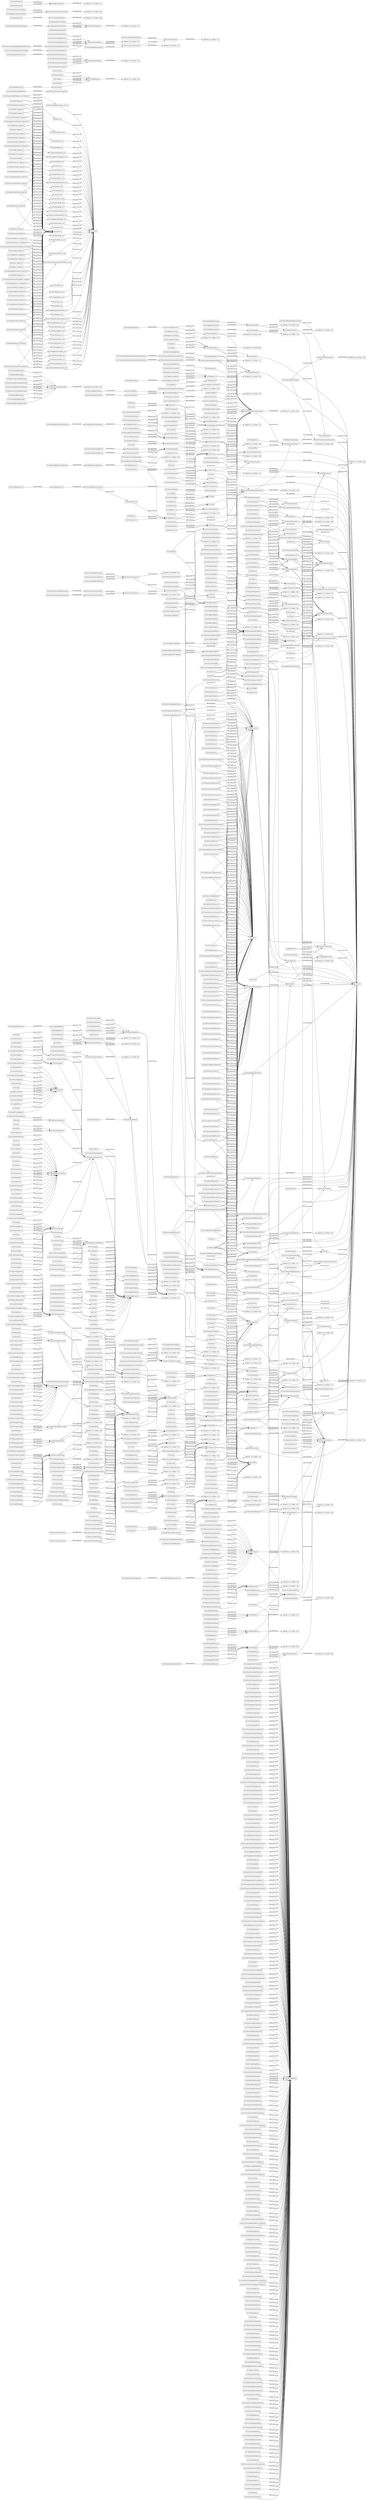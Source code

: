 digraph ar2dtool_diagram { 
rankdir=LR;
size="1000"
node [shape = rectangle, color="black"]; "ifc:IfcMaterialDefinitionRepresentation" "ifc:IfcRoofTypeEnum" "ifc:IfcActionRequest" "ifc:IfcFlowTerminalType" "ifc:IfcPhysicalOrVirtualEnum" "ifc:IfcHalfSpaceSolid" "ifc:IfcRelInterferesElements" "ifc:IfcCurrencyRelationship" "ifc:IfcNormalisedRatioMeasure_List_List" "ifc:IfcSurfaceOfLinearExtrusion" "ifc:IfcPresentationLayerAssignment" "-3d96e8ce:151c12feb6a:-7721" "ifc:IfcTextFontName_EmptyList" "ifc:IfcProductRepresentation" "ifc:IfcChimneyTypeEnum" "ifc:IfcIntegerCountRateMeasure" "ifc:IfcMotorConnectionTypeEnum" "ifc:IfcSubedge" "ifc:IfcRelFillsElement" "ifc:IfcElectricFlowStorageDeviceTypeEnum" "-3d96e8ce:151c12feb6a:-787d" "ifc:IfcJunctionBoxTypeEnum" "ifc:IfcLamp" "ifc:IfcActorRole" "ifc:IfcPresentationStyleAssignment" "ifc:IfcSensorType" "ifc:IfcFooting" "ifc:IfcDocumentReference" "ifc:IfcLShapeProfileDef" "ifc:IfcEventTime" "ifc:IfcBeamStandardCase" "ifc:IfcCardinalPointReference" "ifc:IfcAirTerminalBoxTypeEnum" "ifc:IfcBlobTexture" "ifc:IfcRatioMeasure_List" "ifc:IfcGeographicElement" "-3d96e8ce:151c12feb6a:-7d74" "ifc:IfcElectricGeneratorTypeEnum" "ifc:IfcRotationalFrequencyMeasure" "ifc:IfcMotorConnectionType" "ifc:IfcWindowStyleOperationEnum" "ifc:IfcLayeredItem" "ifc:IfcRelAssignsToResource" "-3d96e8ce:151c12feb6a:-7e24" "ifc:IfcPlaneAngleMeasure_EmptyList" "ifc:IfcGridAxis_List" "ifc:IfcStructuralCurveMember" "ifc:IfcSwitchingDeviceTypeEnum" "ifc:IfcOrientedEdge_List" "ifc:IfcStructuralActivityAssignmentSelect" "ifc:IfcPump" "ifc:IfcPolyLoop" "ifc:IfcTrimmedCurve" "ifc:IfcPipeFitting" "ifc:IfcRelDecomposes" "ifc:IfcCrewResourceType" "-3d96e8ce:151c12feb6a:-7ce9" "ifc:IfcPositivePlaneAngleMeasure" "ifc:IfcMaterialProfileSetUsage" "ifc:IfcPlate" "ifc:IfcModulusOfSubgradeReactionMeasure" "ifc:IfcStructuralSurfaceMember" "ifc:IfcTextureMap" "ifc:IfcIndexedColourMap" "-3d96e8ce:151c12feb6a:-7ed2" "-3d96e8ce:151c12feb6a:-78c5" "ifc:IfcWorkPlan" "ifc:IfcHumidifier" "ifc:IfcPropertySetTemplate" "ifc:IfcResourceSelect" "ifc:IfcResourceObjectSelect" "ifc:IfcSolidAngleMeasure" "ifc:IfcLabel" "ifc:IfcPropertyDefinition" "ifc:IfcRatioMeasure_EmptyList" "ifc:IfcTessellatedItem" "ifc:IfcPlanarForceMeasure" "ifc:IfcBuildingElementPartType" "ifc:IfcSwitchingDeviceType" "-3d96e8ce:151c12feb6a:-7640" "ifc:IfcMomentOfInertiaMeasure" "ifc:IfcSpecularHighlightSelect" "ifc:IfcAreaDensityMeasure" "ifc:IfcShadingDevice" "ifc:IfcPostalAddress" "ifc:IfcSIUnitName" "ifc:IfcKnotType" "ifc:IfcCsgPrimitive3D" "ifc:IfcLengthMeasure_EmptyList" "ifc:IfcStructuralCurveReaction" "ifc:IfcVectorOrDirection" "ifc:IfcVertex" "ifc:IfcAdvancedBrep" "ifc:IfcCostItem" "ifc:IfcAirToAirHeatRecoveryType" "ifc:IfcMaterialRelationship" "ifc:IfcConnectionPointEccentricity" "ifc:IfcBurnerType" "ifc:IfcRelDefinesByProperties" "ifc:IfcSurfaceFeatureTypeEnum" "ifc:IfcDistributionCircuit" "ifc:IfcPositiveLengthMeasure" "ifc:IfcLampType" "-3d96e8ce:151c12feb6a:-748c" "ifc:IfcExternalSpatialElement" "ifc:IfcSolidOrShell" "ifc:IfcRelAssignsToProduct" "ifc:IfcStructuralPointConnection" "ifc:IfcUnitaryEquipmentType" "ifc:IfcFlowTerminal" "ifc:IfcCableSegmentTypeEnum" "ifc:IfcDirection" "ifc:IfcCompositeCurveSegment" "-3d96e8ce:151c12feb6a:-784d" "ifc:IfcPreDefinedTextFont" "ifc:IfcDistributionControlElement" "-3d96e8ce:151c12feb6a:-7c49" "ifc:IfcRelAggregates" "ifc:IfcReal" "-3d96e8ce:151c12feb6a:-7a15" "ifc:IfcModulusOfSubgradeReactionSelect" "ifc:IfcConstructionMaterialResourceType" "ifc:IfcInterceptor" "ifc:IfcRevolvedAreaSolid" "ifc:IfcActuatorTypeEnum" "ifc:IfcColourRgb" "ifc:IfcDoorPanelOperationEnum" "-3d96e8ce:151c12feb6a:-70a8" "ifc:IfcEvaporator" "-3d96e8ce:151c12feb6a:-78ed" "ifc:IfcLayerSetDirectionEnum" "ifc:IfcLaborResourceTypeEnum" "ifc:IfcSpecularRoughness" "ifc:IfcEventTriggerTypeEnum" "ifc:IfcRelSpaceBoundary1stLevel" "ifc:IfcMagneticFluxDensityMeasure" "ifc:IfcCableCarrierFittingType" "ifc:IfcMaterialLayerWithOffsets" "ifc:IfcPersonAndOrganization" "ifc:IfcComplexPropertyTemplateTypeEnum" "ifc:IfcResourceApprovalRelationship" "ifc:IfcStairFlight" "ifc:IfcEllipse" "-3d96e8ce:151c12feb6a:-7031" "ifc:IfcEnergyConversionDeviceType" "ifc:IfcTimeMeasure" "ifc:IfcPHMeasure" "ifc:IfcBuildingElementProxyType" "ifc:IfcRoot" "ifc:IfcDuctSegment" "-3d96e8ce:151c12feb6a:-7d93" "ifc:IfcIdentifier_List" "ifc:IfcPipeFittingType" "ifc:IfcProcedureType" "ifc:IfcElementComponent" "ifc:IfcRailingType" "-3d96e8ce:151c12feb6a:-7c3c" "ifc:IfcCircle" "ifc:IfcVector_EmptyList" "ifc:IfcSpatialStructureElement" "ifc:IfcSubContractResourceType" "ifc:IfcGeometricRepresentationSubContext" "ifc:IfcWindowTypePartitioningEnum" "ifc:IfcMedicalDevice" "ifc:IfcCooledBeamTypeEnum" "-3d96e8ce:151c12feb6a:-7db5" "ifc:IfcMotorConnection" "ifc:IfcWallElementedCase" "ifc:IfcFeatureElementSubtraction" "ifc:IfcTableColumn_EmptyList" "ifc:IfcMaterialLayer" "ifc:IfcSpaceType" "-3d96e8ce:151c12feb6a:-7cb4" "ifc:IfcTextStyleForDefinedFont" "-3d96e8ce:151c12feb6a:-7733" "ifc:IfcRoof" "ifc:IfcSimplePropertyTemplate" "ifc:IfcDraughtingPreDefinedCurveFont" "ifc:IfcStructuralResultGroup" "ifc:IfcContextDependentMeasure" "ifc:IfcVoidingFeatureTypeEnum" "ifc:IfcConstructionEquipmentResource" "ifc:IfcCurveFontOrScaledCurveFontSelect" "ifc:IfcCurveStyleFontPattern" "ifc:IfcWindowPanelProperties" "ifc:IfcObjectReferenceSelect" "ifc:IfcCartesianTransformationOperator3D" "ifc:IfcWallTypeEnum" "ifc:IfcMaterialLayerSet" "ifc:IfcPropertyEnumeratedValue" "ifc:IfcFlowTreatmentDeviceType" "ifc:IfcPropertySetDefinitionSelect" "ifc:IfcFacetedBrepWithVoids" "ifc:IfcPort" "ifc:IfcModulusOfTranslationalSubgradeReactionSelect" "ifc:IfcDoorPanelProperties" "ifc:IfcTimeOrRatioSelect" "ifc:IfcConnectionSurfaceGeometry" "ifc:IfcHatchLineDistanceSelect" "ifc:IfcMolecularWeightMeasure" "ifc:IfcCoolingTower" "ifc:IfcImageTexture" "ifc:IfcMedicalDeviceType" "ifc:IfcFanTypeEnum" "ifc:IfcEventTypeEnum" "ifc:IfcBSplineCurve" "ifc:IfcPositiveRatioMeasure" "ifc:IfcStructuralSurfaceReaction" "ifc:IfcRectangleProfileDef" "ifc:IfcSanitaryTerminal" "ifc:IfcNamedUnit" "ifc:IfcMaterialLayer_List" "ifc:IfcCartesianTransformationOperator" "ifc:IfcSoundPressureMeasure" "ifc:IfcRelDeclares" "ifc:IfcLabel_List" "ifc:IfcBuildingElementProxy" "-3d96e8ce:151c12feb6a:-709d" "ifc:IfcStyledRepresentation" "ifc:IfcProjectedOrTrueLengthEnum" "ifc:IfcElectricChargeMeasure" "ifc:IfcCostScheduleTypeEnum" "ifc:IfcReference" "ifc:IfcLuminousIntensityDistributionMeasure" "ifc:IfcParameterValue_List" "ifc:IfcTextFontName" "ifc:IfcBSplineSurface" "ifc:IfcBuildingElementProxyTypeEnum" "ifc:IfcConversionBasedUnit" "ifc:IfcTransformerType" "ifc:IfcFireSuppressionTerminalTypeEnum" "ifc:IfcConstructionMaterialResource" "ifc:IfcElectricVoltageMeasure" "ifc:IfcAudioVisualApplianceType" "-3d96e8ce:151c12feb6a:-7d64" "ifc:IfcSlabStandardCase" "ifc:IfcMaterialLayerSetUsage" "ifc:IfcEvent" "ifc:IfcProductRepresentationSelect" "ifc:IfcTextStyleFontModel" "ifc:IfcMaterialProfileSetUsageTapering" "ifc:IfcRelAssociatesApproval" "-3d96e8ce:151c12feb6a:-7964" "ifc:IfcDistributionChamberElementTypeEnum" "-3d96e8ce:151c12feb6a:-74f7" "ifc:IfcAlarmType" "ifc:IfcBoundaryFaceCondition" "ifc:IfcFurniture" "ifc:IfcDiscreteAccessory" "-3d96e8ce:151c12feb6a:-784b" "ifc:IfcTaskTimeRecurring" "ifc:IfcDistributionElementType" "ifc:IfcCondenser" "ifc:IfcRamp" "ifc:IfcTendonAnchor" "ifc:IfcSpace" "ifc:IfcSectionReinforcementProperties_EmptyList" "ifc:IfcReinforcementDefinitionProperties" "ifc:IfcReal_List" "ifc:IfcSectionTypeEnum" "ifc:IfcTextStyleTextModel" "ifc:IfcCircleHollowProfileDef" "ifc:IfcLabel_EmptyList" "ifc:IfcRegularTimeSeries" "ifc:IfcRepresentation" "ifc:IfcTextTransformation" "ifc:IfcTime" "ifc:IfcValve" "-3d96e8ce:151c12feb6a:-7971" "ifc:IfcDocumentSelect" "ifc:IfcHeatExchanger" "ifc:IfcTextureVertex" "ifc:IfcCoolingTowerTypeEnum" "ifc:IfcRelSpaceBoundary2ndLevel" "-3d96e8ce:151c12feb6a:-7a05" "ifc:IfcCompressor" "ifc:IfcStackTerminalTypeEnum" "ifc:IfcAxis2Placement3D_EmptyList" "ifc:IfcLinearStiffnessMeasure" "ifc:IfcConic" "ifc:IfcDuctFittingType" "ifc:IfcPhysicalQuantity_EmptyList" "ifc:IfcStructuralItem" "ifc:IfcRelDefinesByObject" "ifc:IfcProductSelect" "ifc:IfcCoilTypeEnum" "ifc:IfcInventoryTypeEnum" "ifc:IfcMagneticFluxMeasure" "ifc:IfcPropertySetDefinitionSet" "ifc:IfcStructuralLoadLinearForce" "ifc:IfcAirTerminalBox" "ifc:IfcTask" "ifc:IfcSweptSurface" "ifc:IfcPressureMeasure" "ifc:IfcCartesianPoint_List" "ifc:IfcEdge" "ifc:IfcGeometricRepresentationItem" "ifc:IfcHeatExchangerType" "ifc:IfcBSplineSurfaceWithKnots" "ifc:IfcComplexProperty" "ifc:IfcFlowInstrumentTypeEnum" "ifc:IfcWorkCalendarTypeEnum" "ifc:IfcSimpleValue" "ifc:IfcLoop" "ifc:IfcIShapeProfileDef" "ifc:IfcTemperatureGradientMeasure" "ifc:IfcMaterialProfile_EmptyList" "ifc:IfcPermeableCoveringOperationEnum" "ifc:IfcPolyline" "ifc:IfcTShapeProfileDef" "ifc:IfcExternalSpatialStructureElement" "ifc:IfcExtrudedAreaSolidTapered" "ifc:IfcEngineType" "ifc:IfcCoveringType" "ifc:IfcComplexPropertyTemplate" "ifc:IfcSlabElementedCase" "ifc:IfcFurnishingElementType" "ifc:IfcDoor" "ifc:IfcRotationalMassMeasure" "ifc:IfcQuantityWeight" "ifc:IfcLightEmissionSourceEnum" "ifc:IfcWall" "ifc:IfcMassPerLengthMeasure" "ifc:IfcCivilElement" "ifc:IfcStructuralLinearAction" "ifc:IfcEvaporativeCooler" "ifc:IfcElement" "ifc:IfcCountMeasure" "ifc:IfcTaskTypeEnum" "ifc:IfcQuantityArea" "ifc:IfcTaskType" "ifc:IfcTextStyle" "ifc:IfcTriangulatedFaceSet" "ifc:IfcPropertySet" "ifc:IfcChangeActionEnum" "ifc:IfcMaterialProfileWithOffsets" "ifc:IfcLightSource" "-3d96e8ce:151c12feb6a:-7c68" "ifc:IfcThermalTransmittanceMeasure" "ifc:IfcSoundPowerMeasure" "ifc:IfcColourOrFactor" "ifc:IfcPlane" "ifc:IfcMaterialProperties" "ifc:IfcJunctionBoxType" "ifc:IfcActor" "ifc:IfcShadingDeviceTypeEnum" "ifc:IfcCsgSelect" "ifc:IfcRoundedRectangleProfileDef" "ifc:IfcRelSpaceBoundary" "ifc:IfcStructuralSurfaceMemberVarying" "ifc:IfcEvaporativeCoolerTypeEnum" "ifc:IfcShapeModel" "-3d96e8ce:151c12feb6a:-70c5" "ifc:IfcSurfaceOfRevolution" "ifc:IfcPropertyListValue" "ifc:IfcCenterLineProfileDef" "ifc:IfcCompositeCurveSegment_List" "ifc:IfcIrregularTimeSeries" "ifc:IfcTimeSeriesValue_EmptyList" "-3d96e8ce:151c12feb6a:-7445" "ifc:IfcArithmeticOperatorEnum" "ifc:IfcZShapeProfileDef" "ifc:IfcNumericMeasure" "ifc:IfcWasteTerminal" "ifc:IfcTextFontName_List" "ifc:IfcCableFitting" "ifc:IfcElementQuantity" "ifc:IfcStructuralConnection" "-3d96e8ce:151c12feb6a:-7984" "ifc:IfcCostValue_EmptyList" "ifc:IfcMemberTypeEnum" "ifc:IfcReflectanceMethodEnum" "ifc:IfcCompositeCurve" "ifc:IfcProcessSelect" "ifc:IfcDocumentInformationRelationship" "-3d96e8ce:151c12feb6a:-7b28" "-3d96e8ce:151c12feb6a:-70d9" "ifc:IfcBooleanOperand" "ifc:IfcAudioVisualApplianceTypeEnum" "ifc:IfcNormalisedRatioMeasure_List" "ifc:IfcIrregularTimeSeriesValue_EmptyList" "ifc:IfcFeatureElement" "ifc:IfcLinearForceMeasure" "ifc:IfcTextPath" "ifc:IfcBlock" "-3d96e8ce:151c12feb6a:-737c" "ifc:IfcCurveStyleFontPattern_List" "ifc:IfcLightSourcePositional" "ifc:IfcPlateType" "ifc:IfcFlowFittingType" "ifc:IfcStateEnum" "-3d96e8ce:151c12feb6a:-7929" "ifc:IfcCartesianPoint" "ifc:IfcFace" "ifc:IfcLibraryInformation" "ifc:IfcStructuralLoadOrResult_List" "ifc:IfcAxis1Placement" "ifc:IfcStructuralAnalysisModel" "ifc:IfcUnit" "ifc:IfcSurfaceOrFaceSurface" "ifc:IfcDoorType" "ifc:IfcGeometricSet" "ifc:IfcSectionProperties" "ifc:IfcRelDefinesByTemplate" "ifc:IfcTextureVertex_EmptyList" "-3d96e8ce:151c12feb6a:-74bb" "ifc:IfcTextLiteralWithExtent" "ifc:IfcAppliedValueSelect" "ifc:IfcDoorStyleConstructionEnum" "ifc:IfcExternalSpatialElementTypeEnum" "ifc:IfcFastenerType" "ifc:IfcText" "ifc:IfcRelNests" "ifc:IfcRectangularTrimmedSurface" "ifc:IfcRelCoversSpaces" "ifc:IfcBeamType" "ifc:IfcRelConnectsStructuralActivity" "ifc:IfcRightCircularCone" "-3d96e8ce:151c12feb6a:-78a1" "-3d96e8ce:151c12feb6a:-71eb" "ifc:IfcContext" "ifc:IfcConnectedFaceSet" "-3d96e8ce:151c12feb6a:-7f60" "ifc:IfcTubeBundle" "ifc:IfcResourceLevelRelationship" "ifc:IfcFlowStorageDevice" "ifc:IfcFlowMovingDevice" "ifc:IfcEnergyConversionDevice" "ifc:IfcExternalInformation" "ifc:IfcRelAssignsToProcess" "ifc:IfcMaterial_List" "-3d96e8ce:151c12feb6a:-7f2c" "ifc:IfcRelConnectsWithEccentricity" "-3d96e8ce:151c12feb6a:-7aab" "ifc:IfcModulusOfRotationalSubgradeReactionSelect" "ifc:IfcActorRole_List" "ifc:IfcPath" "ifc:IfcLightSourceAmbient" "ifc:IfcActorRole_EmptyList" "ifc:IfcApproval" "ifc:IfcWindowStyle" "ifc:IfcRelAssociatesDocument" "ifc:IfcFlowStorageDeviceType" "ifc:IfcAxis2Placement3D_List" "ifc:IfcObject" "ifc:IfcStructuralSurfaceMemberTypeEnum" "ifc:IfcStructuralActivity" "ifc:IfcStructuralLoadConfiguration" "ifc:IfcJunctionBox" "ifc:IfcTimePeriod_List" "ifc:IfcSIUnit" "ifc:IfcFurnitureTypeEnum" "ifc:IfcDoorStandardCase" "ifc:IfcDistributionElement" "ifc:IfcColourSpecification" "ifc:IfcSolarDeviceType" "ifc:IfcElectricConductanceMeasure" "ifc:IfcElementAssemblyType" "ifc:IfcElectricFlowStorageDeviceType" "ifc:IfcRelFlowControlElements" "ifc:IfcSurface" "ifc:IfcCurveStyleFontPattern_EmptyList" "ifc:IfcOpeningStandardCase" "ifc:IfcRelAssignsToControl" "ifc:IfcArbitraryProfileDefWithVoids" "ifc:IfcVibrationIsolatorType" "-3d96e8ce:151c12feb6a:-7620" "ifc:IfcClassificationSelect" "ifc:IfcMechanicalFastenerTypeEnum" "ifc:IfcPropertyEnumeration" "ifc:IfcDuctFitting" "ifc:IfcDocumentConfidentialityEnum" "ifc:IfcElementComponentType" "ifc:IfcDoorLiningProperties" "ifc:IfcTextFontSelect" "ifc:IfcStructuralCurveAction" "ifc:IfcIsothermalMoistureCapacityMeasure" "ifc:IfcTranslationalStiffnessSelect" "ifc:IfcActionSourceTypeEnum" "ifc:IfcCurveStyleFont" "-3d96e8ce:151c12feb6a:-71ae" "ifc:IfcMaterialProfile_List" "ifc:IfcTemperatureRateOfChangeMeasure" "ifc:IfcFlowMeterType" "ifc:IfcAlarmTypeEnum" "ifc:IfcRelConnectsPorts" "ifc:IfcRightCircularCylinder" "ifc:IfcQuantityCount" "ifc:IfcPhysicalSimpleQuantity" "ifc:IfcDayInMonthNumber" "ifc:IfcNonNegativeLengthMeasure" "ifc:IfcStructuralLoadStatic" "ifc:IfcMoistureDiffusivityMeasure" "ifc:IfcShapeModel_List" "ifc:IfcInductanceMeasure" "ifc:IfcReinforcingElementType" "ifc:IfcRelAssociatesMaterial" "ifc:IfcLightFixture" "ifc:IfcQuantityTime" "ifc:IfcRelContainedInSpatialStructure" "ifc:IfcFlowController" "ifc:IfcOrganization" "ifc:IfcRotationalStiffnessSelect" "-3d96e8ce:151c12feb6a:-7e84" "ifc:IfcObjectDefinition_EmptyList" "ifc:IfcElectricDistributionBoardType" "ifc:IfcMaterialConstituentSet" "ifc:IfcFlowInstrument" "ifc:IfcElectricMotorType" "ifc:IfcSpatialZoneTypeEnum" "ifc:IfcLightFixtureTypeEnum" "ifc:IfcLinearMomentMeasure" "ifc:IfcRepresentationMap_EmptyList" "ifc:IfcGloballyUniqueId" "ifc:IfcWarpingStiffnessSelect" "ifc:IfcVolumeMeasure" "ifc:IfcPropertyDependencyRelationship" "ifc:IfcCircleProfileDef" "ifc:IfcSimplePropertyTemplateTypeEnum" "ifc:IfcBeamTypeEnum" "ifc:IfcTextLiteral" "-3d96e8ce:151c12feb6a:-78fd" "-3d96e8ce:151c12feb6a:-7ab5" "ifc:IfcEvaporatorType" "ifc:IfcLightDistributionData_EmptyList" "ifc:IfcBendingParameterSelect_EmptyList" "ifc:IfcMonthInYearNumber" "ifc:IfcClassificationReferenceSelect" "ifc:IfcEdgeLoop" "ifc:IfcMaterial" "ifc:IfcTubeBundleType" "ifc:IfcColourRgbList" "ifc:IfcValue_List" "ifc:IfcTextureVertex_List" "-3d96e8ce:151c12feb6a:-7c7b" "ifc:IfcTopologyRepresentation" "ifc:IfcStructuralConnectionCondition" "ifc:IfcPlateTypeEnum" "ifc:IfcLogical" "ifc:IfcPresentationItem" "ifc:IfcReinforcingBar" "ifc:IfcHeatExchangerTypeEnum" "ifc:IfcEvaporatorTypeEnum" "ifc:IfcStairFlightType" "ifc:IfcCoordinateOperation" "ifc:IfcElectricGeneratorType" "ifc:IfcActuatorType" "ifc:IfcProfileProperties" "ifc:IfcMaterialConstituent" "ifc:IfcHeatingValueMeasure" "ifc:IfcSurfaceCurveSweptAreaSolid" "ifc:IfcDerivedUnit" "-3d96e8ce:151c12feb6a:-7c8f" "ifc:IfcRelAssignsToGroup" "ifc:IfcLengthMeasure" "ifc:IfcElectricApplianceTypeEnum" "ifc:IfcTransportElement" "ifc:IfcMassDensityMeasure" "ifc:IfcOutletTypeEnum" "ifc:IfcObjectDefinition" "ifc:IfcBuildingStorey" "ifc:IfcVertexPoint" "ifc:IfcAnalysisModelTypeEnum" "ifc:IfcCartesianTransformationOperator3DnonUniform" "ifc:IfcResourceTime" "ifc:IfcElectricTimeControlTypeEnum" "ifc:IfcSequenceEnum" "ifc:IfcLightSourceGoniometric" "ifc:IfcOutlet" "ifc:IfcElectricGenerator" "-3d96e8ce:151c12feb6a:-793e" "ifc:IfcCableSegment" "ifc:IfcAirTerminalBoxType" "ifc:IfcWorkControl" "ifc:IfcTorqueMeasure" "ifc:IfcChillerTypeEnum" "ifc:IfcMonetaryUnit" "ifc:IfcMassMeasure" "-3d96e8ce:151c12feb6a:-7211" "ifc:IfcCompositeProfileDef" "ifc:IfcLightDistributionData_List" "-3d96e8ce:151c12feb6a:-7c31" "ifc:IfcStructuralSurfaceAction" "ifc:IfcPoint" "ifc:IfcSpatialElement" "ifc:IfcWindowTypeEnum" "ifc:IfcTableColumn_List" "ifc:IfcAppliedValue_EmptyList" "ifc:IfcProfileTypeEnum" "ifc:IfcOccupantTypeEnum" "ifc:IfcTableRow_List" "ifc:IfcExtendedProperties" "ifc:IfcDocumentInformation" "ifc:IfcURIReference" "ifc:IfcLightIntensityDistribution" "ifc:IfcBoundaryCurve" "ifc:IfcTextDecoration" "ifc:IfcTrimmingSelect" "ifc:IfcElectricCurrentMeasure" "ifc:IfcBeam" "ifc:IfcLightSourceSpot" "ifc:IfcBoundaryNodeCondition" "ifc:IfcActuator" "ifc:IfcEllipseProfileDef" "ifc:IfcDocumentStatusEnum" "ifc:IfcClosedShell" "ifc:IfcConstructionResource" "ifc:IfcRelDefines" "ifc:IfcMechanicalFastener" "ifc:IfcRelAssociatesClassification" "ifc:IfcTextureCoordinate" "ifc:IfcDistributionPortTypeEnum" "ifc:IfcSurfaceTexture_List" "ifc:IfcSanitaryTerminalType" "-3d96e8ce:151c12feb6a:-7921" "ifc:IfcDiscreteAccessoryType" "ifc:IfcEnergyMeasure" "ifc:IfcFastenerTypeEnum" "ifc:IfcLine" "ifc:IfcStructuralPointAction" "ifc:IfcPipeFittingTypeEnum" "ifc:IfcAreaMeasure" "ifc:IfcLightSourceDirectional" "ifc:IfcHumidifierTypeEnum" "ifc:IfcDoorTypeOperationEnum" "ifc:IfcStair" "ifc:IfcProfileDef_List" "ifc:IfcPipeSegmentType" "ifc:IfcSensor" "ifc:IfcFixedReferenceSweptAreaSolid" "ifc:IfcDamperTypeEnum" "ifc:IfcPointOnSurface" "ifc:IfcUnitaryEquipment" "ifc:IfcStructuralLoadPlanarForce" "ifc:IfcManifoldSolidBrep" "ifc:IfcCostValue_List" "ifc:IfcSpaceHeaterTypeEnum" "ifc:IfcStructuralLoadGroup" "ifc:IfcPixelTexture" "ifc:IfcPropertyAbstraction" "ifc:IfcModulusOfElasticityMeasure" "ifc:IfcSlab" "ifc:IfcInterceptorType" "ifc:IfcElectricCapacitanceMeasure" "ifc:IfcObjective" "ifc:IfcThermalResistanceMeasure" "ifc:IfcVirtualElement" "ifc:IfcColumn" "ifc:IfcMeasureValue" "ifc:IfcMaterialSelect" "ifc:IfcWorkScheduleTypeEnum" "ifc:IfcTimeSeriesDataTypeEnum" "ifc:IfcRelCoversBldgElements" "ifc:IfcCommunicationsApplianceTypeEnum" "ifc:IfcExternalReference" "-3d96e8ce:151c12feb6a:-7474" "ifc:IfcStructuralCurveMemberTypeEnum" "ifc:IfcSurfaceSide" "ifc:IfcSpaceTypeEnum" "-3d96e8ce:151c12feb6a:-7a87" "ifc:IfcCoolingTowerType" "ifc:IfcMassFlowRateMeasure" "ifc:IfcFillStyleSelect" "ifc:IfcResource" "ifc:IfcStairType" "ifc:IfcWallType" "ifc:IfcElectricTimeControl" "ifc:IfcConstructionProductResourceTypeEnum" "-3d96e8ce:151c12feb6a:-7df9" "ifc:IfcFlowFitting" "ifc:IfcKinematicViscosityMeasure" "ifc:IfcStructuralLoadTemperature" "ifc:IfcPointOnCurve" "-3d96e8ce:151c12feb6a:-73e9" "ifc:IfcRailing" "ifc:IfcBuilding" "ifc:IfcElectricTimeControlType" "-3d96e8ce:151c12feb6a:-7a08" "ifc:IfcCableSegmentType" "ifc:IfcAirToAirHeatRecovery" "-3d96e8ce:151c12feb6a:-76ec" "ifc:IfcLoadGroupTypeEnum" "ifc:IfcConstructionProductResourceType" "ifc:IfcAudioVisualAppliance" "ifc:IfcSoundPowerLevelMeasure" "ifc:IfcRelationship" "ifc:IfcConnectionGeometry" "ifc:IfcShadingDeviceType" "ifc:IfcColour" "ifc:IfcReinforcingMeshTypeEnum" "ifc:IfcTextureVertexList" "ifc:IfcDistributionSystem" "ifc:IfcCableFittingTypeEnum" "-3d96e8ce:151c12feb6a:-7680" "ifc:IfcStructuralCurveConnection" "ifc:IfcEdgeCurve" "ifc:IfcValveTypeEnum" "ifc:IfcBoxedHalfSpace" "ifc:IfcSweptAreaSolid" "ifc:IfcShearModulusMeasure" "ifc:IfcWindowPanelPositionEnum" "ifc:IfcLampTypeEnum" "-3d96e8ce:151c12feb6a:-77d7" "ifc:IfcExtrudedAreaSolid" "ifc:IfcInteger" "ifc:IfcInventory" "ifc:IfcCurveBoundedPlane" "ifc:IfcDiscreteAccessoryTypeEnum" "ifc:IfcSurfaceStyleWithTextures" "ifc:IfcRepresentation_EmptyList" "-3d96e8ce:151c12feb6a:-726f" "ifc:IfcVirtualGridIntersection" "ifc:IfcSurfaceFeature" "-3d96e8ce:151c12feb6a:-7b7e" "ifc:IfcEngineTypeEnum" "ifc:IfcTendonType" "ifc:IfcFireSuppressionTerminal" "-3d96e8ce:151c12feb6a:-786e" "ifc:IfcCylindricalSurface" "ifc:IfcProjectOrder" "ifc:IfcPresentationLayerWithStyle" "ifc:IfcAirToAirHeatRecoveryTypeEnum" "ifc:IfcConnectionVolumeGeometry" "ifc:IfcRelReferencedInSpatialStructure" "ifc:IfcMetric" "-3d96e8ce:151c12feb6a:-7b69" "ifc:IfcStructuralLoadSingleDisplacement" "ifc:IfcFlowMovingDeviceType" "ifc:IfcReinforcingBarRoleEnum" "ifc:IfcStyledItem" "ifc:IfcCoil" "ifc:IfcBoolean" "-3d96e8ce:151c12feb6a:-79f5" "ifc:IfcCurveStyleFontAndScaling" "ifc:IfcTrimmingPreference" "ifc:IfcSystemFurnitureElement" "ifc:IfcRelAssignsToGroupByFactor" "-3d96e8ce:151c12feb6a:-7917" "ifc:IfcCurtainWall" "ifc:IfcMetricValueSelect" "ifc:IfcSectionReinforcementProperties_List" "ifc:IfcShell" "ifc:IfcFeatureElementAddition" "ifc:IfcProjectedCRS" "ifc:IfcElectricDistributionBoardTypeEnum" "ifc:IfcReinforcingBarType" "ifc:IfcFan" "-3d96e8ce:151c12feb6a:-7ba6" "ifc:IfcMapConversion" "ifc:IfcOccupant" "ifc:IfcNormalisedRatioMeasure_List_EmptyList" "ifc:IfcRelConnectsWithRealizingElements" "ifc:IfcVertexLoop" "ifc:IfcWindowStandardCase" "ifc:IfcBuildingElement" "-3d96e8ce:151c12feb6a:-7ac6" "ifc:IfcUnitEnum" "ifc:IfcDuration" "ifc:IfcEngine" "ifc:IfcProjectionElement" "ifc:IfcLogicalOperatorEnum" "ifc:IfcStructuralLoadOrResult_EmptyList" "ifc:IfcCompositeCurveOnSurface" "ifc:IfcConstraintEnum" "-3d96e8ce:151c12feb6a:-77ae" "ifc:IfcCartesianTransformationOperator2DnonUniform" "ifc:IfcPropertyBoundedValue" "ifc:IfcTendonAnchorTypeEnum" "ifc:IfcAsset" "ifc:IfcStructuralSurfaceConnection" "ifc:IfcFilter" "ifc:IfcOffsetCurve2D" "ifc:IfcPresentationStyleSelect" "ifc:IfcDefinitionSelect" "-3d96e8ce:151c12feb6a:-7b9e" "ifc:IfcCurve" "ifc:IfcPcurve" "ifc:IfcAppliedValue" "ifc:IfcDerivedUnitEnum" "ifc:IfcComplexNumber" "ifc:IfcCableCarrierFitting" "ifc:IfcWorkPlanTypeEnum" "ifc:IfcFacetedBrep" "ifc:IfcBuildingSystem" "ifc:IfcDayInWeekNumber" "-3d96e8ce:151c12feb6a:-7e4f" "ifc:IfcGeometricProjectionEnum" "-3d96e8ce:151c12feb6a:-7b0a" "ifc:IfcConstraint_List" "ifc:IfcStructuralLoadSingleDisplacementDistortion" "ifc:IfcDataOriginEnum" "ifc:IfcPlaneAngleMeasure_List" "ifc:IfcBenchmarkEnum" "ifc:IfcRationalBSplineCurveWithKnots" "ifc:IfcGeographicElementType" "ifc:IfcRadioActivityMeasure" "ifc:IfcRoofType" "ifc:IfcProcedureTypeEnum" "ifc:IfcFailureConnectionCondition" "ifc:IfcParameterValue_List_EmptyList" "ifc:IfcPhysicalComplexQuantity" "ifc:IfcFurnitureType" "ifc:IfcUnitaryControlElementTypeEnum" "ifc:IfcTable" "ifc:IfcConstructionMaterialResourceTypeEnum" "-3d96e8ce:151c12feb6a:-7561" "ifc:IfcMedicalDeviceTypeEnum" "-3d96e8ce:151c12feb6a:-7452" "ifc:IfcCartesianPoint_List_EmptyList" "ifc:IfcDraughtingPreDefinedColour" "-3d96e8ce:151c12feb6a:-796f" "ifc:IfcDistributionFlowElementType" "ifc:IfcObjectTypeEnum" "ifc:IfcSystemFurnitureElementTypeEnum" "ifc:IfcBSplineCurveForm" "ifc:IfcVibrationIsolatorTypeEnum" "ifc:IfcPointOrVertexPoint" "ifc:IfcAirTerminalType" "ifc:IfcZone" "ifc:IfcAssemblyPlaceEnum" "ifc:IfcResourceConstraintRelationship" "ifc:IfcBoxAlignment" "ifc:IfcDirectionSenseEnum" "ifc:IfcAdvancedFace" "ifc:IfcRampType" "ifc:IfcVaporPermeabilityMeasure" "ifc:IfcDuctSilencer" "ifc:IfcOffsetCurve3D" "ifc:IfcParameterValue" "ifc:IfcTimeStamp" "ifc:IfcCooledBeam" "-3d96e8ce:151c12feb6a:-7911" "ifc:IfcTendonTypeEnum" "ifc:IfcDuctSilencerType" "ifc:IfcMaterialUsageDefinition" "ifc:IfcCommunicationsApplianceType" "ifc:IfcOpeningElement" "ifc:IfcTank" "ifc:IfcDistributionSystemEnum" "ifc:IfcDoorTypeEnum" "ifc:IfcContextDependentUnit" "ifc:IfcVibrationIsolator" "ifc:IfcLaborResource" "ifc:IfcFanType" "ifc:IfcColumnType" "ifc:IfcSurfaceStyleElementSelect" "ifc:IfcSpaceBoundarySelect" "ifc:IfcNullStyle" "ifc:IfcSurfaceStyleRendering" "ifc:IfcReinforcingElement" "ifc:IfcOpenShell" "ifc:IfcCondenserTypeEnum" "ifc:IfcWindow" "ifc:IfcProjectLibrary" "-3d96e8ce:151c12feb6a:-7993" "ifc:IfcDuctSilencerTypeEnum" "ifc:IfcPerformanceHistoryTypeEnum" "ifc:IfcOutletType" "ifc:IfcCartesianPointList" "ifc:IfcRelAssignsToActor" "ifc:IfcConstructionEquipmentResourceTypeEnum" "ifc:IfcVoidingFeature" "ifc:IfcCartesianPoint_List_List" "ifc:IfcMaterialDefinition" "ifc:IfcPresentableText" "ifc:IfcCondenserType" "ifc:IfcMemberStandardCase" "ifc:IfcProject" "ifc:IfcPreDefinedProperties" "ifc:IfcProtectiveDeviceTrippingUnitTypeEnum" "ifc:IfcConversionBasedUnitWithOffset" "ifc:IfcSurfaceReinforcementArea" "ifc:IfcRectangularPyramid" "ifc:IfcCurtainWallType" "ifc:IfcURIReference_EmptyList" "ifc:IfcDistributionFlowElement" "ifc:IfcStairTypeEnum" "ifc:IfcPropertyReferenceValue" "ifc:IfcAxis2Placement3D" "ifc:IfcSensorTypeEnum" "-3d96e8ce:151c12feb6a:-73ef" "ifc:IfcFaceOuterBound" "ifc:IfcLuminousIntensityDistributionMeasure_EmptyList" "ifc:IfcBuildingSystemTypeEnum" "ifc:IfcParameterizedProfileDef" "ifc:IfcMonetaryMeasure" "ifc:IfcWorkSchedule" "ifc:IfcMaterialProfile" "ifc:IfcApprovalRelationship" "ifc:IfcDistributionChamberElementType" "ifc:IfcUnitaryControlElement" "ifc:IfcAxis2Placement" "ifc:IfcFlowMeter" "ifc:IfcSurfaceTexture_EmptyList" "ifc:IfcGridPlacementDirectionSelect" "ifc:IfcPermeableCoveringProperties" "ifc:IfcRelConnects" "ifc:IfcParameterValue_List_List" "ifc:IfcReinforcingMeshType" "ifc:IfcRelConnectsPortToElement" "-3d96e8ce:151c12feb6a:-7512" "ifc:IfcCartesianPoint_EmptyList" "ifc:IfcStructuralLoad" "ifc:IfcMaterialProfileSet" "ifc:IfcRelDefinesByType" "-3d96e8ce:151c12feb6a:-7a9a" "ifc:IfcCurveStyle" "ifc:IfcAppliedValue_List" "ifc:IfcObjectPlacement" "ifc:IfcValue_EmptyList" "ifc:IfcShapeRepresentation" "ifc:IfcCompressorType" "-3d96e8ce:151c12feb6a:-7d22" "ifc:IfcTopologicalRepresentationItem" "-3d96e8ce:151c12feb6a:-6ff0" "ifc:IfcSpaceHeater" "ifc:IfcStructuralLoadSingleForce" "-3d96e8ce:151c12feb6a:-718b" "ifc:IfcUShapeProfileDef" "ifc:IfcChiller" "ifc:IfcControllerTypeEnum" "ifc:IfcAirTerminalTypeEnum" "ifc:IfcFrequencyMeasure" "ifc:IfcElementType" "ifc:IfcSolidModel" "ifc:IfcPlaneAngleMeasure" "ifc:IfcElectricResistanceMeasure" "ifc:IfcFaceBasedSurfaceModel" "ifc:IfcMember" "ifc:IfcWarpingConstantMeasure" "ifc:IfcConstraint" "ifc:IfcProperty" "ifc:IfcPlacement" "ifc:IfcInterceptorTypeEnum" "ifc:IfcIndexedTextureMap" "ifc:IfcDerivedProfileDef" "ifc:IfcFillAreaStyleHatching" "ifc:IfcSlabTypeEnum" "ifc:IfcTessellatedFaceSet" "-3d96e8ce:151c12feb6a:-7dfb" "ifc:IfcThermalAdmittanceMeasure" "ifc:IfcCartesianPointList3D" "ifc:IfcSIPrefix" "ifc:IfcSolarDeviceTypeEnum" "ifc:IfcBoundaryCondition" "ifc:IfcProtectiveDeviceType" "ifc:IfcWindowType" "ifc:IfcBoundingBox" "ifc:IfcRelConnectsElements" "ifc:IfcThermalExpansionCoefficientMeasure" "ifc:IfcSweptDiskSolid" "ifc:IfcCostValue" "ifc:IfcFillAreaStyle" "ifc:IfcWindowLiningProperties" "ifc:IfcClassificationReference" "-3d96e8ce:151c12feb6a:-7cac" "ifc:IfcGrid" "ifc:IfcOrientedEdge" "ifc:IfcWorkCalendar" "ifc:IfcBooleanClippingResult" "ifc:IfcSystemFurnitureElementType" "ifc:IfcSizeSelect" "ifc:IfcDoorStyleOperationEnum" "ifc:IfcCivilElementType" "ifc:IfcChimneyType" "ifc:IfcChillerType" "ifc:IfcTendon" "ifc:IfcBendingParameterSelect_List" "ifc:IfcLinearVelocityMeasure" "ifc:IfcWasteTerminalTypeEnum" "ifc:IfcArbitraryOpenProfileDef" "ifc:IfcStructuralPlanarAction" "ifc:IfcTrapeziumProfileDef" "ifc:IfcProduct" "ifc:IfcLuminousFluxMeasure" "ifc:IfcRelConnectsStructuralMember" "ifc:IfcDuctSegmentType" "ifc:IfcLengthMeasure_List_List" "ifc:IfcTextureCoordinateGenerator" "ifc:IfcDate" "ifc:IfcBoundaryNodeConditionWarping" "ifc:IfcRailingTypeEnum" "ifc:IfcAsymmetricIShapeProfileDef" "ifc:IfcCurtainWallTypeEnum" "ifc:IfcOrganizationRelationship" "ifc:IfcProductDefinitionShape" "ifc:IfcLagTime" "ifc:IfcSystem" "-3d96e8ce:151c12feb6a:-7e09" "ifc:IfcCurveBoundedSurface" "-3d96e8ce:151c12feb6a:-751b" "ifc:IfcPumpType" "ifc:IfcCompressorTypeEnum" "-3d96e8ce:151c12feb6a:-78c9" "ifc:IfcCsgSolid" "ifc:IfcFilterType" "ifc:IfcPropertyTableValue" "ifc:IfcCartesianTransformationOperator2D" "ifc:IfcMirroredProfileDef" "ifc:IfcElectricDistributionBoard" "ifc:IfcTubeBundleTypeEnum" "ifc:IfcFurnishingElement" "ifc:IfcStructuralLoadCase" "ifc:IfcThermalConductivityMeasure" "ifc:IfcConstructionProductResource" "ifc:IfcMaterialList" "ifc:IfcConnectionTypeEnum" "ifc:IfcStructuralReaction" "ifc:IfcElectricMotor" "ifc:IfcFlowControllerType" "ifc:IfcTextAlignment" "ifc:IfcReinforcingBarSurfaceEnum" "ifc:IfcSurfaceStyle" "ifc:IfcRampTypeEnum" "ifc:IfcSpatialElementType" "ifc:IfcPlanarExtent" "ifc:IfcRampFlightTypeEnum" "ifc:IfcSimpleProperty" "ifc:IfcIdentifier_EmptyList" "ifc:IfcEvaporativeCoolerType" "ifc:IfcBoundedSurface" "-3d96e8ce:151c12feb6a:-7822" "ifc:IfcRelServicesBuildings" "ifc:IfcLightDistributionDataSourceSelect" "ifc:IfcTypeProduct" "-3d96e8ce:151c12feb6a:-7713" "-3d96e8ce:151c12feb6a:-72aa" "-3d96e8ce:151c12feb6a:-72c2" "ifc:IfcTableRow_EmptyList" "ifc:IfcClassification" "ifc:IfcBuildingElementPartTypeEnum" "ifc:IfcObjectiveEnum" "ifc:IfcElectricApplianceType" "ifc:IfcRepresentationMap" "ifc:IfcForceMeasure" "ifc:IfcFootingTypeEnum" "ifc:IfcCrewResourceTypeEnum" "ifc:IfcBuildingElementType" "ifc:IfcTypeProcess" "ifc:IfcStackTerminal" "ifc:IfcProtectiveDeviceTrippingUnit" "ifc:IfcDoseEquivalentMeasure" "ifc:IfcLightDistributionCurveEnum" "ifc:IfcUnitaryEquipmentTypeEnum" "ifc:IfcFlowSegmentType" "ifc:IfcBSplineCurveWithKnots" "ifc:IfcBuildingElementPart" "ifc:IfcProjectionElementTypeEnum" "ifc:IfcInternalOrExternalEnum" "ifc:IfcExternalReferenceRelationship" "ifc:IfcDamperType" "ifc:IfcController" "ifc:IfcDamper" "ifc:IfcPileTypeEnum" "ifc:IfcIonConcentrationMeasure" "ifc:IfcTelecomAddress" "ifc:IfcColumnStandardCase" "ifc:IfcTimePeriod_EmptyList" "ifc:IfcMaterialLayer_EmptyList" "ifc:IfcConnectionPointGeometry" "ifc:IfcPhysicalQuantity" "ifc:IfcPropertySetTemplateTypeEnum" "ifc:IfcRectangleHollowProfileDef" "ifc:IfcAddress_EmptyList" "-3d96e8ce:151c12feb6a:-735a" "ifc:IfcElectricMotorTypeEnum" "ifc:IfcPermit" "ifc:IfcSpecularExponent" "ifc:IfcRelConnectsPathElements" "ifc:IfcRecurrenceTypeEnum" "ifc:IfcArbitraryClosedProfileDef" "ifc:IfcDistributionControlElementType" "ifc:IfcPumpTypeEnum" "-3d96e8ce:151c12feb6a:-7e92" "ifc:IfcRotationalStiffnessMeasure" "-3d96e8ce:151c12feb6a:-7553" "ifc:IfcGlobalOrLocalEnum" "ifc:IfcCurveInterpolationEnum" "ifc:IfcControllerType" "ifc:IfcBooleanResult" "ifc:IfcFlowInstrumentType" "-3d96e8ce:151c12feb6a:-7c11" "ifc:IfcFontWeight" "ifc:IfcTransportElementTypeEnum" "ifc:IfcSlippageConnectionCondition" "ifc:IfcReinforcementBarProperties" "ifc:IfcExternallyDefinedTextFont" "-3d96e8ce:151c12feb6a:-743a" "ifc:IfcRelAssociatesConstraint" "ifc:IfcRatioMeasure" "ifc:IfcSurfaceStyleRefraction" "ifc:IfcRepresentationContext" "-3d96e8ce:151c12feb6a:-7f9c" "ifc:IfcPresentationStyle" "ifc:IfcCostItemTypeEnum" "ifc:IfcCableCarrierFittingTypeEnum" "ifc:IfcIndexedTriangleTextureMap" "ifc:IfcIlluminanceMeasure" "-3d96e8ce:151c12feb6a:-753c" "ifc:IfcControl" "ifc:IfcDoorPanelPositionEnum" "ifc:IfcStairFlightTypeEnum" "ifc:IfcPile" "ifc:IfcCommunicationsAppliance" "ifc:IfcBurner" "ifc:IfcDoorStyle" "ifc:IfcAxis2Placement2D" "ifc:IfcQuantityLength" "ifc:IfcSurfaceStyleLighting" "ifc:IfcStackTerminalType" "ifc:IfcFastener" "ifc:IfcProfileDef_EmptyList" "ifc:IfcWindowPanelOperationEnum" "ifc:IfcPolygonalBoundedHalfSpace" "ifc:IfcValue" "ifc:IfcFaceBound" "ifc:IfcBSplineSurfaceForm" "ifc:IfcTransformerTypeEnum" "ifc:IfcDimensionCount" "ifc:IfcRepresentationMap_List" "ifc:IfcPreDefinedCurveFont" "ifc:IfcPerson" "ifc:IfcPreDefinedItem" "ifc:IfcThermodynamicTemperatureMeasure" "ifc:IfcSwitchingDevice" "ifc:IfcRationalBSplineSurfaceWithKnots" "ifc:IfcLocalPlacement" "ifc:IfcAddress" "ifc:IfcGridTypeEnum" "ifc:IfcRelAssigns" "ifc:IfcUnitaryControlElementType" "ifc:IfcWasteTerminalType" "ifc:IfcCurvatureMeasure" "ifc:IfcGeometricSetSelect" "ifc:IfcStructuralSurfaceActivityTypeEnum" "ifc:IfcRelAssociates" "ifc:IfcDistributionPort" "ifc:IfcGroup" "ifc:IfcPowerMeasure" "ifc:IfcWorkTime" "ifc:IfcMaterial_EmptyList" "ifc:IfcSectionReinforcementProperties" "ifc:IfcProtectiveDeviceTypeEnum" "ifc:IfcPipeSegment" "ifc:IfcElectricAppliance" "ifc:IfcStructuralLoadOrResult" "ifc:IfcTimeSeriesValue_List" "ifc:IfcCableCarrierSegment" "ifc:IfcStructuralAction" "ifc:IfcLaborResourceType" "ifc:IfcCompositeCurveSegment_EmptyList" "ifc:IfcQuantityVolume" "ifc:IfcLibraryReference" "ifc:IfcPropertyTemplate" "ifc:IfcCoordinateReferenceSystem" "ifc:IfcRampFlight" "ifc:IfcBoiler" "ifc:IfcWarpingMomentMeasure" "ifc:IfcTaskDurationEnum" "ifc:IfcTankType" "-3d96e8ce:151c12feb6a:-7bfc" "ifc:IfcStyleAssignmentSelect" "-3d96e8ce:151c12feb6a:-7321" "ifc:IfcBoundedCurve" "ifc:IfcProtectiveDevice" "ifc:IfcCrewResource" "ifc:IfcRelProjectsElement" "ifc:IfcPlateStandardCase" "ifc:IfcHumidifierType" "ifc:IfcTransportElementType" "ifc:IfcLanguageId" "ifc:IfcConstraint_EmptyList" "-3d96e8ce:151c12feb6a:-7991" "ifc:IfcSphere" "ifc:IfcBoilerTypeEnum" "ifc:IfcBooleanOperator" "ifc:IfcDerivedMeasureValue" "ifc:IfcPreDefinedColour" "ifc:IfcFlowTreatmentDevice" "-3d96e8ce:151c12feb6a:-7d96" "ifc:IfcStructuralCurveMemberVarying" "ifc:IfcCurveStyleFontSelect" "ifc:IfcLightFixtureType" "ifc:IfcCurveOnSurface" "-3d96e8ce:151c12feb6a:-73be" "ifc:IfcDuctFittingTypeEnum" "ifc:IfcProfileDef" "ifc:IfcAbsorbedDoseMeasure" "ifc:IfcCableFittingType" "ifc:IfcRelAssociatesLibrary" "ifc:IfcPileConstructionEnum" "-3d96e8ce:151c12feb6a:-76f4" "ifc:IfcExternallyDefinedHatchStyle" "-3d96e8ce:151c12feb6a:-7ba2" "ifc:IfcFillAreaStyleTiles" "ifc:IfcSpatialZoneType" "ifc:IfcActorSelect" "ifc:IfcAccelerationMeasure" "ifc:IfcMeasureWithUnit" "ifc:IfcReinforcingMesh" "ifc:IfcRoleEnum" "ifc:IfcSectionedSpine" "ifc:IfcLengthMeasure_List_EmptyList" "ifc:IfcConnectionCurveGeometry" "ifc:IfcIrregularTimeSeriesValue_List" "-3d96e8ce:151c12feb6a:-70f2" "ifc:IfcProjectOrderTypeEnum" "ifc:IfcLuminousIntensityDistributionMeasure_List" "ifc:IfcAnalysisTheoryTypeEnum" "-3d96e8ce:151c12feb6a:-7510" "ifc:IfcMemberType" "ifc:IfcChimney" "ifc:IfcBoundaryEdgeCondition" "-3d96e8ce:151c12feb6a:-7832" "ifc:IfcNormalisedRatioMeasure_EmptyList" "ifc:IfcPreDefinedPropertySet" "ifc:IfcStyleModel" "ifc:IfcWallStandardCase" "ifc:IfcSectionModulusMeasure" "ifc:IfcURIReference_List" "ifc:IfcReinforcingBarTypeEnum" "ifc:IfcObjectDefinition_List" "ifc:IfcSweptDiskSolidPolygonal" "ifc:IfcFontStyle" "ifc:IfcStructuralPointReaction" "ifc:IfcShapeModel_EmptyList" "-3d96e8ce:151c12feb6a:-78ea" "ifc:IfcLengthMeasure_List" "ifc:IfcTypeResource" "ifc:IfcCurveOrEdgeCurve" "ifc:IfcValveType" "ifc:IfcElementAssemblyTypeEnum" "ifc:IfcAngularVelocityMeasure" "ifc:IfcCompoundPlaneAngleMeasure" "ifc:IfcCooledBeamType" "-3d96e8ce:151c12feb6a:-7dc0" "ifc:IfcVector_List" "ifc:IfcAddress_List" "-3d96e8ce:151c12feb6a:-770d" "ifc:IfcSectionalAreaIntegralMeasure" "ifc:IfcQuantitySet" "ifc:IfcRevolvedAreaSolidTapered" "-3d96e8ce:151c12feb6a:-7f72" "ifc:IfcCoveringTypeEnum" "ifc:IfcReal_EmptyList" "ifc:IfcSpaceHeaterType" "ifc:IfcConstructionEquipmentResourceType" "ifc:IfcElementCompositionEnum" "ifc:IfcPermitTypeEnum" "ifc:IfcAlarm" "ifc:IfcGeometricRepresentationContext" "ifc:IfcFaceSurface" "ifc:IfcHeatFluxDensityMeasure" "ifc:IfcTransitionCode" "ifc:IfcDistributionChamberElement" "ifc:IfcCableCarrierSegmentType" "ifc:IfcPropertySetDefinition" "ifc:IfcSoundPressureLevelMeasure" "ifc:IfcStructuralMember" "ifc:IfcFlowMeterTypeEnum" "ifc:IfcSite" "ifc:IfcExternallyDefinedSurfaceStyle" "-3d96e8ce:151c12feb6a:-7a61" "-3d96e8ce:151c12feb6a:-70b6" "ifc:IfcStructuralLoadSingleForceWarping" "ifc:IfcSpatialStructureElementType" "ifc:IfcPropertySingleValue" "ifc:IfcCoordinateReferenceSystemSelect" "ifc:IfcDuctSegmentTypeEnum" "ifc:IfcPipeSegmentTypeEnum" "ifc:IfcSlabType" "ifc:IfcRelVoidsElement" "ifc:IfcActionRequestTypeEnum" "ifc:IfcIdentifier" "ifc:IfcConstructionResourceType" "ifc:IfcDescriptiveMeasure" "ifc:IfcFlowSegment" "ifc:IfcGeometricCurveSet" "ifc:IfcFlowDirectionEnum" "ifc:IfcGridAxis_EmptyList" "ifc:IfcTransformer" "ifc:IfcBendingParameterSelect" "ifc:IfcElementarySurface" "-3d96e8ce:151c12feb6a:-7eda" "ifc:IfcRepresentation_List" "-3d96e8ce:151c12feb6a:-7aaa" "ifc:IfcAddressTypeEnum" "ifc:IfcAnnotation" "ifc:IfcGridPlacement" "ifc:IfcCoilType" "ifc:IfcShellBasedSurfaceModel" "ifc:IfcReparametrisedCompositeCurveSegment" "ifc:IfcTendonAnchorType" "ifc:IfcPerformanceHistory" "ifc:IfcCostSchedule" "-3d96e8ce:151c12feb6a:-7570" "ifc:IfcSpecificHeatCapacityMeasure" "-3d96e8ce:151c12feb6a:-7743" "ifc:IfcPlanarBox" "ifc:IfcProcedure" "ifc:IfcBoilerType" "-3d96e8ce:151c12feb6a:-7cf8" "ifc:IfcLibrarySelect" "ifc:IfcOrientedEdge_EmptyList" "ifc:IfcAdvancedBrepWithVoids" "ifc:IfcOpeningElementTypeEnum" "ifc:IfcFireSuppressionTerminalType" "ifc:IfcMappedItem" "ifc:IfcCovering" "ifc:IfcSolarDevice" "ifc:IfcAirTerminal" "ifc:IfcEventType" "ifc:IfcModulusOfLinearSubgradeReactionMeasure" "ifc:IfcSpatialZone" "ifc:IfcColumnTypeEnum" "ifc:IfcBurnerTypeEnum" "ifc:IfcSurfaceTexture" "ifc:IfcSubContractResourceTypeEnum" "ifc:IfcPhysicalQuantity_List" "ifc:IfcVolumetricFlowRateMeasure" "ifc:IfcProcess" "ifc:IfcParameterValue_EmptyList" "ifc:IfcSanitaryTerminalTypeEnum" "ifc:IfcSchedulingTime" "ifc:IfcAnnotationFillArea" "ifc:IfcDynamicViscosityMeasure" "ifc:IfcMechanicalFastenerType" "ifc:IfcProtectiveDeviceTrippingUnitType" "ifc:IfcElementAssembly" "ifc:IfcRepresentationItem" "ifc:IfcDateTime" "ifc:IfcRampFlightType" "ifc:IfcOuterBoundaryCurve" "ifc:IfcAmountOfSubstanceMeasure" "ifc:IfcCableCarrierSegmentTypeEnum" "ifc:IfcFootingType" "-3d96e8ce:151c12feb6a:-7b18" "ifc:IfcTankTypeEnum" "ifc:IfcWindowStyleConstructionEnum" "ifc:IfcTypeObject" "ifc:IfcElectricFlowStorageDevice" "ifc:IfcVector" "-3d96e8ce:151c12feb6a:-7be9" "ifc:IfcCShapeProfileDef" "ifc:IfcFontVariant" "ifc:IfcFilterTypeEnum" "ifc:IfcGeographicElementTypeEnum" "ifc:IfcNormalisedRatioMeasure" "ifc:IfcRelSequence" "ifc:IfcPileType" "-3d96e8ce:151c12feb6a:-7e1e" "ifc:IfcSurfaceStyleShading" "ifc:IfcLuminousIntensityMeasure" "ifc:IfcStructuralCurveActivityTypeEnum" "ifc:IfcModulusOfRotationalSubgradeReactionMeasure" "ifc:IfcSubContractResource" "ifc:IfcActionTypeEnum" "ifc:IfcTaskTime" "ifc:IfcPropertyTemplateDefinition" "ifc:IfcTimeSeries" "ifc:IfcProxy" ; /*classes style*/
	"ifc:IfcProductDefinitionShape" -> "ifc:IfcProductRepresentation" [ label = "rdfs:subClassOf" ];
	"ifc:IfcProductDefinitionShape" -> "ifc:IfcProductRepresentationSelect" [ label = "rdfs:subClassOf" ];
	"ifc:IfcRightCircularCone" -> "ifc:IfcCsgPrimitive3D" [ label = "rdfs:subClassOf" ];
	"ifc:IfcProjectOrderTypeEnum" -> "expr:ENUMERATION" [ label = "rdfs:subClassOf" ];
	"ifc:IfcTextTransformation" -> "expr:STRING" [ label = "rdfs:subClassOf" ];
	"ifc:IfcMolecularWeightMeasure" -> "ifc:IfcDerivedMeasureValue" [ label = "rdfs:subClassOf" ];
	"ifc:IfcMolecularWeightMeasure" -> "expr:REAL" [ label = "rdfs:subClassOf" ];
	"ifc:IfcStructuralPlanarAction" -> "ifc:IfcStructuralSurfaceAction" [ label = "rdfs:subClassOf" ];
	"ifc:IfcComplexPropertyTemplate" -> "ifc:IfcPropertyTemplate" [ label = "rdfs:subClassOf" ];
	"ifc:IfcCommunicationsAppliance" -> "ifc:IfcFlowTerminal" [ label = "rdfs:subClassOf" ];
	"ifc:IfcPointOnCurve" -> "ifc:IfcPoint" [ label = "rdfs:subClassOf" ];
	"ifc:IfcHumidifierTypeEnum" -> "expr:ENUMERATION" [ label = "rdfs:subClassOf" ];
	"ifc:IfcElectricApplianceTypeEnum" -> "expr:ENUMERATION" [ label = "rdfs:subClassOf" ];
	"ifc:IfcDynamicViscosityMeasure" -> "ifc:IfcDerivedMeasureValue" [ label = "rdfs:subClassOf" ];
	"ifc:IfcDynamicViscosityMeasure" -> "expr:REAL" [ label = "rdfs:subClassOf" ];
	"ifc:IfcBoundaryCondition" -> "-3d96e8ce:151c12feb6a:-7031" [ label = "rdfs:subClassOf" ];
	"ifc:IfcProtectiveDevice" -> "ifc:IfcFlowController" [ label = "rdfs:subClassOf" ];
	"ifc:IfcMaterialConstituentSet" -> "ifc:IfcMaterialDefinition" [ label = "rdfs:subClassOf" ];
	"ifc:IfcElectricGeneratorTypeEnum" -> "expr:ENUMERATION" [ label = "rdfs:subClassOf" ];
	"ifc:IfcRoundedRectangleProfileDef" -> "ifc:IfcRectangleProfileDef" [ label = "rdfs:subClassOf" ];
	"ifc:IfcConstraint" -> "ifc:IfcResourceObjectSelect" [ label = "rdfs:subClassOf" ];
	"ifc:IfcConstraint" -> "-3d96e8ce:151c12feb6a:-7e1e" [ label = "rdfs:subClassOf" ];
	"ifc:IfcCsgSolid" -> "ifc:IfcSolidModel" [ label = "rdfs:subClassOf" ];
	"ifc:IfcRelConnectsPathElements" -> "ifc:IfcRelConnectsElements" [ label = "rdfs:subClassOf" ];
	"ifc:IfcResourceConstraintRelationship" -> "ifc:IfcResourceLevelRelationship" [ label = "rdfs:subClassOf" ];
	"ifc:IfcAssemblyPlaceEnum" -> "expr:ENUMERATION" [ label = "rdfs:subClassOf" ];
	"ifc:IfcRelDefines" -> "ifc:IfcRelationship" [ label = "rdfs:subClassOf" ];
	"ifc:IfcRelDefines" -> "-3d96e8ce:151c12feb6a:-7832" [ label = "rdfs:subClassOf" ];
	"ifc:IfcAddress" -> "ifc:IfcObjectReferenceSelect" [ label = "rdfs:subClassOf" ];
	"ifc:IfcAddress" -> "-3d96e8ce:151c12feb6a:-78c9" [ label = "rdfs:subClassOf" ];
	"ifc:IfcLibraryReference" -> "ifc:IfcExternalReference" [ label = "rdfs:subClassOf" ];
	"ifc:IfcLibraryReference" -> "ifc:IfcLibrarySelect" [ label = "rdfs:subClassOf" ];
	"ifc:IfcTemperatureRateOfChangeMeasure" -> "ifc:IfcDerivedMeasureValue" [ label = "rdfs:subClassOf" ];
	"ifc:IfcTemperatureRateOfChangeMeasure" -> "expr:REAL" [ label = "rdfs:subClassOf" ];
	"ifc:IfcExternallyDefinedSurfaceStyle" -> "ifc:IfcExternalReference" [ label = "rdfs:subClassOf" ];
	"ifc:IfcExternallyDefinedSurfaceStyle" -> "ifc:IfcSurfaceStyleElementSelect" [ label = "rdfs:subClassOf" ];
	"ifc:IfcReflectanceMethodEnum" -> "expr:ENUMERATION" [ label = "rdfs:subClassOf" ];
	"ifc:IfcRoot" -> "-3d96e8ce:151c12feb6a:-7452" [ label = "rdfs:subClassOf" ];
	"ifc:IfcAmountOfSubstanceMeasure" -> "ifc:IfcMeasureValue" [ label = "rdfs:subClassOf" ];
	"ifc:IfcAmountOfSubstanceMeasure" -> "expr:REAL" [ label = "rdfs:subClassOf" ];
	"ifc:IfcPropertySingleValue" -> "ifc:IfcSimpleProperty" [ label = "rdfs:subClassOf" ];
	"ifc:IfcStructuralLoad" -> "-3d96e8ce:151c12feb6a:-7a15" [ label = "rdfs:subClassOf" ];
	"ifc:IfcSectionalAreaIntegralMeasure" -> "ifc:IfcDerivedMeasureValue" [ label = "rdfs:subClassOf" ];
	"ifc:IfcSectionalAreaIntegralMeasure" -> "expr:REAL" [ label = "rdfs:subClassOf" ];
	"ifc:IfcProjectOrder" -> "ifc:IfcControl" [ label = "rdfs:subClassOf" ];
	"ifc:IfcCsgPrimitive3D" -> "ifc:IfcGeometricRepresentationItem" [ label = "rdfs:subClassOf" ];
	"ifc:IfcCsgPrimitive3D" -> "-3d96e8ce:151c12feb6a:-6ff0" [ label = "rdfs:subClassOf" ];
	"ifc:IfcCsgPrimitive3D" -> "ifc:IfcBooleanOperand" [ label = "rdfs:subClassOf" ];
	"ifc:IfcCsgPrimitive3D" -> "ifc:IfcCsgSelect" [ label = "rdfs:subClassOf" ];
	"ifc:IfcWallElementedCase" -> "ifc:IfcWall" [ label = "rdfs:subClassOf" ];
	"ifc:IfcRamp" -> "ifc:IfcBuildingElement" [ label = "rdfs:subClassOf" ];
	"ifc:IfcConstructionMaterialResourceType" -> "ifc:IfcConstructionResourceType" [ label = "rdfs:subClassOf" ];
	"ifc:IfcSpecularRoughness" -> "ifc:IfcSpecularHighlightSelect" [ label = "rdfs:subClassOf" ];
	"ifc:IfcSpecularRoughness" -> "expr:REAL" [ label = "rdfs:subClassOf" ];
	"ifc:IfcActionTypeEnum" -> "expr:ENUMERATION" [ label = "rdfs:subClassOf" ];
	"ifc:IfcSoundPressureLevelMeasure" -> "ifc:IfcDerivedMeasureValue" [ label = "rdfs:subClassOf" ];
	"ifc:IfcSoundPressureLevelMeasure" -> "expr:REAL" [ label = "rdfs:subClassOf" ];
	"ifc:IfcDiscreteAccessoryTypeEnum" -> "expr:ENUMERATION" [ label = "rdfs:subClassOf" ];
	"ifc:IfcSanitaryTerminalType" -> "ifc:IfcFlowTerminalType" [ label = "rdfs:subClassOf" ];
	"ifc:IfcFooting" -> "ifc:IfcBuildingElement" [ label = "rdfs:subClassOf" ];
	"ifc:IfcStairFlightType" -> "ifc:IfcBuildingElementType" [ label = "rdfs:subClassOf" ];
	"ifc:IfcDoor" -> "ifc:IfcBuildingElement" [ label = "rdfs:subClassOf" ];
	"ifc:IfcConstructionProductResourceTypeEnum" -> "expr:ENUMERATION" [ label = "rdfs:subClassOf" ];
	"ifc:IfcRelAssignsToProduct" -> "ifc:IfcRelAssigns" [ label = "rdfs:subClassOf" ];
	"ifc:IfcLayerSetDirectionEnum" -> "expr:ENUMERATION" [ label = "rdfs:subClassOf" ];
	"ifc:IfcFireSuppressionTerminal" -> "ifc:IfcFlowTerminal" [ label = "rdfs:subClassOf" ];
	"ifc:IfcArbitraryOpenProfileDef" -> "ifc:IfcProfileDef" [ label = "rdfs:subClassOf" ];
	"ifc:IfcBuildingSystem" -> "ifc:IfcSystem" [ label = "rdfs:subClassOf" ];
	"ifc:IfcWallType" -> "ifc:IfcBuildingElementType" [ label = "rdfs:subClassOf" ];
	"ifc:IfcBendingParameterSelect_List" -> "list:OWLList" [ label = "rdfs:subClassOf" ];
	"ifc:IfcElementarySurface" -> "ifc:IfcSurface" [ label = "rdfs:subClassOf" ];
	"ifc:IfcElementarySurface" -> "-3d96e8ce:151c12feb6a:-7ba2" [ label = "rdfs:subClassOf" ];
	"ifc:IfcFlowStorageDevice" -> "ifc:IfcDistributionFlowElement" [ label = "rdfs:subClassOf" ];
	"ifc:IfcProcessSelect" -> "expr:SELECT" [ label = "rdfs:subClassOf" ];
	"ifc:IfcAnalysisTheoryTypeEnum" -> "expr:ENUMERATION" [ label = "rdfs:subClassOf" ];
	"ifc:IfcChimneyType" -> "ifc:IfcBuildingElementType" [ label = "rdfs:subClassOf" ];
	"ifc:IfcAirToAirHeatRecoveryTypeEnum" -> "expr:ENUMERATION" [ label = "rdfs:subClassOf" ];
	"ifc:IfcEnergyConversionDevice" -> "ifc:IfcDistributionFlowElement" [ label = "rdfs:subClassOf" ];
	"ifc:IfcControllerType" -> "ifc:IfcDistributionControlElementType" [ label = "rdfs:subClassOf" ];
	"ifc:IfcStairTypeEnum" -> "expr:ENUMERATION" [ label = "rdfs:subClassOf" ];
	"ifc:IfcSurfaceFeature" -> "ifc:IfcFeatureElement" [ label = "rdfs:subClassOf" ];
	"ifc:IfcProjectionElement" -> "ifc:IfcFeatureElementAddition" [ label = "rdfs:subClassOf" ];
	"ifc:IfcRelConnectsWithEccentricity" -> "ifc:IfcRelConnectsStructuralMember" [ label = "rdfs:subClassOf" ];
	"ifc:IfcLinearMomentMeasure" -> "ifc:IfcDerivedMeasureValue" [ label = "rdfs:subClassOf" ];
	"ifc:IfcLinearMomentMeasure" -> "expr:REAL" [ label = "rdfs:subClassOf" ];
	"ifc:IfcStructuralLoadOrResult_EmptyList" -> "list:EmptyList" [ label = "rdfs:subClassOf" ];
	"ifc:IfcStructuralLoadOrResult_EmptyList" -> "ifc:IfcStructuralLoadOrResult_List" [ label = "rdfs:subClassOf" ];
	"ifc:IfcWarpingMomentMeasure" -> "ifc:IfcWarpingStiffnessSelect" [ label = "rdfs:subClassOf" ];
	"ifc:IfcWarpingMomentMeasure" -> "ifc:IfcDerivedMeasureValue" [ label = "rdfs:subClassOf" ];
	"ifc:IfcWarpingMomentMeasure" -> "expr:REAL" [ label = "rdfs:subClassOf" ];
	"ifc:IfcCostValue_EmptyList" -> "list:EmptyList" [ label = "rdfs:subClassOf" ];
	"ifc:IfcCostValue_EmptyList" -> "ifc:IfcCostValue_List" [ label = "rdfs:subClassOf" ];
	"ifc:IfcCartesianTransformationOperator3DnonUniform" -> "ifc:IfcCartesianTransformationOperator3D" [ label = "rdfs:subClassOf" ];
	"ifc:IfcPort" -> "-3d96e8ce:151c12feb6a:-72aa" [ label = "rdfs:subClassOf" ];
	"ifc:IfcPort" -> "ifc:IfcProduct" [ label = "rdfs:subClassOf" ];
	"ifc:IfcActionRequest" -> "ifc:IfcControl" [ label = "rdfs:subClassOf" ];
	"ifc:IfcSpatialElementType" -> "ifc:IfcTypeProduct" [ label = "rdfs:subClassOf" ];
	"ifc:IfcSpatialElementType" -> "-3d96e8ce:151c12feb6a:-7d22" [ label = "rdfs:subClassOf" ];
	"ifc:IfcPolyLoop" -> "ifc:IfcLoop" [ label = "rdfs:subClassOf" ];
	"ifc:IfcSoundPowerLevelMeasure" -> "ifc:IfcDerivedMeasureValue" [ label = "rdfs:subClassOf" ];
	"ifc:IfcSoundPowerLevelMeasure" -> "expr:REAL" [ label = "rdfs:subClassOf" ];
	"ifc:IfcColourRgbList" -> "ifc:IfcPresentationItem" [ label = "rdfs:subClassOf" ];
	"ifc:IfcSurfaceStyleRendering" -> "ifc:IfcSurfaceStyleShading" [ label = "rdfs:subClassOf" ];
	"ifc:IfcPerformanceHistory" -> "ifc:IfcControl" [ label = "rdfs:subClassOf" ];
	"ifc:IfcProcedureType" -> "ifc:IfcTypeProcess" [ label = "rdfs:subClassOf" ];
	"ifc:IfcRelConnectsPortToElement" -> "ifc:IfcRelConnects" [ label = "rdfs:subClassOf" ];
	"ifc:IfcInterceptorTypeEnum" -> "expr:ENUMERATION" [ label = "rdfs:subClassOf" ];
	"ifc:IfcMappedItem" -> "ifc:IfcRepresentationItem" [ label = "rdfs:subClassOf" ];
	"ifc:IfcSurfaceSide" -> "expr:ENUMERATION" [ label = "rdfs:subClassOf" ];
	"ifc:IfcNumericMeasure" -> "ifc:IfcMeasureValue" [ label = "rdfs:subClassOf" ];
	"ifc:IfcNumericMeasure" -> "expr:NUMBER" [ label = "rdfs:subClassOf" ];
	"ifc:IfcCurveStyleFontPattern_List" -> "list:OWLList" [ label = "rdfs:subClassOf" ];
	"ifc:IfcElementAssemblyTypeEnum" -> "expr:ENUMERATION" [ label = "rdfs:subClassOf" ];
	"ifc:IfcStackTerminal" -> "ifc:IfcFlowTerminal" [ label = "rdfs:subClassOf" ];
	"ifc:IfcThermalAdmittanceMeasure" -> "ifc:IfcDerivedMeasureValue" [ label = "rdfs:subClassOf" ];
	"ifc:IfcThermalAdmittanceMeasure" -> "expr:REAL" [ label = "rdfs:subClassOf" ];
	"ifc:IfcPropertyTemplateDefinition" -> "ifc:IfcPropertyDefinition" [ label = "rdfs:subClassOf" ];
	"ifc:IfcPropertyTemplateDefinition" -> "-3d96e8ce:151c12feb6a:-796f" [ label = "rdfs:subClassOf" ];
	"ifc:IfcMechanicalFastenerTypeEnum" -> "expr:ENUMERATION" [ label = "rdfs:subClassOf" ];
	"ifc:IfcStructuralLoadSingleDisplacement" -> "ifc:IfcStructuralLoadStatic" [ label = "rdfs:subClassOf" ];
	"ifc:IfcStructuralSurfaceReaction" -> "ifc:IfcStructuralReaction" [ label = "rdfs:subClassOf" ];
	"ifc:IfcBooleanClippingResult" -> "ifc:IfcBooleanResult" [ label = "rdfs:subClassOf" ];
	"ifc:IfcStructuralSurfaceMemberVarying" -> "ifc:IfcStructuralSurfaceMember" [ label = "rdfs:subClassOf" ];
	"ifc:IfcPhysicalQuantity" -> "ifc:IfcResourceObjectSelect" [ label = "rdfs:subClassOf" ];
	"ifc:IfcPhysicalQuantity" -> "-3d96e8ce:151c12feb6a:-7f2c" [ label = "rdfs:subClassOf" ];
	"ifc:IfcUnitaryEquipment" -> "ifc:IfcEnergyConversionDevice" [ label = "rdfs:subClassOf" ];
	"ifc:IfcDuctFittingTypeEnum" -> "expr:ENUMERATION" [ label = "rdfs:subClassOf" ];
	"ifc:IfcCondenserType" -> "ifc:IfcEnergyConversionDeviceType" [ label = "rdfs:subClassOf" ];
	"ifc:IfcOrientedEdge_List" -> "list:OWLList" [ label = "rdfs:subClassOf" ];
	"ifc:IfcElectricCurrentMeasure" -> "ifc:IfcMeasureValue" [ label = "rdfs:subClassOf" ];
	"ifc:IfcElectricCurrentMeasure" -> "expr:REAL" [ label = "rdfs:subClassOf" ];
	"ifc:IfcNamedUnit" -> "ifc:IfcUnit" [ label = "rdfs:subClassOf" ];
	"ifc:IfcNamedUnit" -> "-3d96e8ce:151c12feb6a:-7ba6" [ label = "rdfs:subClassOf" ];
	"ifc:IfcSpatialZoneType" -> "ifc:IfcSpatialElementType" [ label = "rdfs:subClassOf" ];
	"ifc:IfcParameterValue_List_EmptyList" -> "list:EmptyList" [ label = "rdfs:subClassOf" ];
	"ifc:IfcParameterValue_List_EmptyList" -> "ifc:IfcParameterValue_List_List" [ label = "rdfs:subClassOf" ];
	"ifc:IfcIsothermalMoistureCapacityMeasure" -> "ifc:IfcDerivedMeasureValue" [ label = "rdfs:subClassOf" ];
	"ifc:IfcIsothermalMoistureCapacityMeasure" -> "expr:REAL" [ label = "rdfs:subClassOf" ];
	"ifc:IfcRepresentationItem" -> "ifc:IfcLayeredItem" [ label = "rdfs:subClassOf" ];
	"ifc:IfcRepresentationItem" -> "-3d96e8ce:151c12feb6a:-7b69" [ label = "rdfs:subClassOf" ];
	"ifc:IfcPixelTexture" -> "ifc:IfcSurfaceTexture" [ label = "rdfs:subClassOf" ];
	"ifc:IfcRotationalFrequencyMeasure" -> "ifc:IfcDerivedMeasureValue" [ label = "rdfs:subClassOf" ];
	"ifc:IfcRotationalFrequencyMeasure" -> "expr:REAL" [ label = "rdfs:subClassOf" ];
	"ifc:IfcLightSource" -> "ifc:IfcGeometricRepresentationItem" [ label = "rdfs:subClassOf" ];
	"ifc:IfcLightSource" -> "-3d96e8ce:151c12feb6a:-787d" [ label = "rdfs:subClassOf" ];
	"ifc:IfcSlabType" -> "ifc:IfcBuildingElementType" [ label = "rdfs:subClassOf" ];
	"ifc:IfcFaceSurface" -> "ifc:IfcFace" [ label = "rdfs:subClassOf" ];
	"ifc:IfcFaceSurface" -> "ifc:IfcSurfaceOrFaceSurface" [ label = "rdfs:subClassOf" ];
	"ifc:IfcProxy" -> "ifc:IfcProduct" [ label = "rdfs:subClassOf" ];
	"ifc:IfcAbsorbedDoseMeasure" -> "ifc:IfcDerivedMeasureValue" [ label = "rdfs:subClassOf" ];
	"ifc:IfcAbsorbedDoseMeasure" -> "expr:REAL" [ label = "rdfs:subClassOf" ];
	"ifc:IfcCooledBeamType" -> "ifc:IfcEnergyConversionDeviceType" [ label = "rdfs:subClassOf" ];
	"ifc:IfcPlateType" -> "ifc:IfcBuildingElementType" [ label = "rdfs:subClassOf" ];
	"ifc:IfcCurveStyleFontSelect" -> "ifc:IfcCurveFontOrScaledCurveFontSelect" [ label = "rdfs:subClassOf" ];
	"ifc:IfcCurveStyleFontSelect" -> "expr:SELECT" [ label = "rdfs:subClassOf" ];
	"ifc:IfcPresentationStyleAssignment" -> "ifc:IfcStyleAssignmentSelect" [ label = "rdfs:subClassOf" ];
	"ifc:IfcAddress_EmptyList" -> "list:EmptyList" [ label = "rdfs:subClassOf" ];
	"ifc:IfcAddress_EmptyList" -> "ifc:IfcAddress_List" [ label = "rdfs:subClassOf" ];
	"ifc:IfcDocumentReference" -> "ifc:IfcDocumentSelect" [ label = "rdfs:subClassOf" ];
	"ifc:IfcDocumentReference" -> "ifc:IfcExternalReference" [ label = "rdfs:subClassOf" ];
	"ifc:IfcRelAssociatesClassification" -> "ifc:IfcRelAssociates" [ label = "rdfs:subClassOf" ];
	"ifc:IfcFlowFitting" -> "ifc:IfcDistributionFlowElement" [ label = "rdfs:subClassOf" ];
	"ifc:IfcMaterialProfile_List" -> "list:OWLList" [ label = "rdfs:subClassOf" ];
	"ifc:IfcWasteTerminal" -> "ifc:IfcFlowTerminal" [ label = "rdfs:subClassOf" ];
	"ifc:IfcStructuralLoadSingleDisplacementDistortion" -> "ifc:IfcStructuralLoadSingleDisplacement" [ label = "rdfs:subClassOf" ];
	"ifc:IfcPhysicalSimpleQuantity" -> "ifc:IfcPhysicalQuantity" [ label = "rdfs:subClassOf" ];
	"ifc:IfcPhysicalSimpleQuantity" -> "-3d96e8ce:151c12feb6a:-70a8" [ label = "rdfs:subClassOf" ];
	"ifc:IfcURIReference_List" -> "list:OWLList" [ label = "rdfs:subClassOf" ];
	"ifc:IfcCoveringTypeEnum" -> "expr:ENUMERATION" [ label = "rdfs:subClassOf" ];
	"ifc:IfcOrganization" -> "ifc:IfcResourceObjectSelect" [ label = "rdfs:subClassOf" ];
	"ifc:IfcOrganization" -> "ifc:IfcObjectReferenceSelect" [ label = "rdfs:subClassOf" ];
	"ifc:IfcOrganization" -> "ifc:IfcActorSelect" [ label = "rdfs:subClassOf" ];
	"ifc:IfcRailing" -> "ifc:IfcBuildingElement" [ label = "rdfs:subClassOf" ];
	"ifc:IfcPerson" -> "ifc:IfcObjectReferenceSelect" [ label = "rdfs:subClassOf" ];
	"ifc:IfcPerson" -> "ifc:IfcActorSelect" [ label = "rdfs:subClassOf" ];
	"ifc:IfcPerson" -> "ifc:IfcResourceObjectSelect" [ label = "rdfs:subClassOf" ];
	"ifc:IfcConstructionMaterialResource" -> "ifc:IfcConstructionResource" [ label = "rdfs:subClassOf" ];
	"ifc:IfcRampTypeEnum" -> "expr:ENUMERATION" [ label = "rdfs:subClassOf" ];
	"ifc:IfcAddressTypeEnum" -> "expr:ENUMERATION" [ label = "rdfs:subClassOf" ];
	"ifc:IfcColumnTypeEnum" -> "expr:ENUMERATION" [ label = "rdfs:subClassOf" ];
	"ifc:IfcProtectiveDeviceTypeEnum" -> "expr:ENUMERATION" [ label = "rdfs:subClassOf" ];
	"ifc:IfcLengthMeasure" -> "ifc:IfcMeasureValue" [ label = "rdfs:subClassOf" ];
	"ifc:IfcLengthMeasure" -> "ifc:IfcBendingParameterSelect" [ label = "rdfs:subClassOf" ];
	"ifc:IfcLengthMeasure" -> "ifc:IfcSizeSelect" [ label = "rdfs:subClassOf" ];
	"ifc:IfcLengthMeasure" -> "expr:REAL" [ label = "rdfs:subClassOf" ];
	"ifc:IfcFilterTypeEnum" -> "expr:ENUMERATION" [ label = "rdfs:subClassOf" ];
	"ifc:IfcPresentationStyleSelect" -> "expr:SELECT" [ label = "rdfs:subClassOf" ];
	"ifc:IfcRelAssignsToGroupByFactor" -> "ifc:IfcRelAssignsToGroup" [ label = "rdfs:subClassOf" ];
	"ifc:IfcPipeFittingType" -> "ifc:IfcFlowFittingType" [ label = "rdfs:subClassOf" ];
	"ifc:IfcCableFittingType" -> "ifc:IfcFlowFittingType" [ label = "rdfs:subClassOf" ];
	"ifc:IfcBuildingElementType" -> "-3d96e8ce:151c12feb6a:-753c" [ label = "rdfs:subClassOf" ];
	"ifc:IfcBuildingElementType" -> "ifc:IfcElementType" [ label = "rdfs:subClassOf" ];
	"ifc:IfcSIUnitName" -> "expr:ENUMERATION" [ label = "rdfs:subClassOf" ];
	"ifc:IfcFurnitureTypeEnum" -> "expr:ENUMERATION" [ label = "rdfs:subClassOf" ];
	"ifc:IfcSurfaceOfLinearExtrusion" -> "ifc:IfcSweptSurface" [ label = "rdfs:subClassOf" ];
	"ifc:IfcLightDistributionData_EmptyList" -> "list:EmptyList" [ label = "rdfs:subClassOf" ];
	"ifc:IfcLightDistributionData_EmptyList" -> "ifc:IfcLightDistributionData_List" [ label = "rdfs:subClassOf" ];
	"ifc:IfcFlowMovingDevice" -> "ifc:IfcDistributionFlowElement" [ label = "rdfs:subClassOf" ];
	"ifc:IfcElectricAppliance" -> "ifc:IfcFlowTerminal" [ label = "rdfs:subClassOf" ];
	"ifc:IfcEvaporativeCoolerTypeEnum" -> "expr:ENUMERATION" [ label = "rdfs:subClassOf" ];
	"ifc:IfcRelDefinesByTemplate" -> "ifc:IfcRelDefines" [ label = "rdfs:subClassOf" ];
	"ifc:IfcAirTerminalBoxType" -> "ifc:IfcFlowControllerType" [ label = "rdfs:subClassOf" ];
	"ifc:IfcCableCarrierFittingType" -> "ifc:IfcFlowFittingType" [ label = "rdfs:subClassOf" ];
	"ifc:IfcPositiveLengthMeasure" -> "ifc:IfcHatchLineDistanceSelect" [ label = "rdfs:subClassOf" ];
	"ifc:IfcPositiveLengthMeasure" -> "ifc:IfcMeasureValue" [ label = "rdfs:subClassOf" ];
	"ifc:IfcPositiveLengthMeasure" -> "ifc:IfcSizeSelect" [ label = "rdfs:subClassOf" ];
	"ifc:IfcPositiveLengthMeasure" -> "ifc:IfcLengthMeasure" [ label = "rdfs:subClassOf" ];
	"ifc:IfcSectionModulusMeasure" -> "ifc:IfcDerivedMeasureValue" [ label = "rdfs:subClassOf" ];
	"ifc:IfcSectionModulusMeasure" -> "expr:REAL" [ label = "rdfs:subClassOf" ];
	"ifc:IfcSpecularHighlightSelect" -> "expr:SELECT" [ label = "rdfs:subClassOf" ];
	"ifc:IfcTableColumn_EmptyList" -> "list:EmptyList" [ label = "rdfs:subClassOf" ];
	"ifc:IfcTableColumn_EmptyList" -> "ifc:IfcTableColumn_List" [ label = "rdfs:subClassOf" ];
	"ifc:IfcRelProjectsElement" -> "ifc:IfcRelDecomposes" [ label = "rdfs:subClassOf" ];
	"ifc:IfcStructuralLoadSingleForce" -> "ifc:IfcStructuralLoadStatic" [ label = "rdfs:subClassOf" ];
	"ifc:IfcDocumentSelect" -> "expr:SELECT" [ label = "rdfs:subClassOf" ];
	"ifc:IfcCurrencyRelationship" -> "ifc:IfcResourceLevelRelationship" [ label = "rdfs:subClassOf" ];
	"ifc:IfcGeographicElementTypeEnum" -> "expr:ENUMERATION" [ label = "rdfs:subClassOf" ];
	"ifc:IfcReinforcingBarTypeEnum" -> "expr:ENUMERATION" [ label = "rdfs:subClassOf" ];
	"ifc:IfcValveTypeEnum" -> "expr:ENUMERATION" [ label = "rdfs:subClassOf" ];
	"ifc:IfcStructuralLoadStatic" -> "ifc:IfcStructuralLoadOrResult" [ label = "rdfs:subClassOf" ];
	"ifc:IfcStructuralLoadStatic" -> "-3d96e8ce:151c12feb6a:-7921" [ label = "rdfs:subClassOf" ];
	"ifc:IfcFlowTerminalType" -> "ifc:IfcDistributionFlowElementType" [ label = "rdfs:subClassOf" ];
	"ifc:IfcFlowTerminalType" -> "-3d96e8ce:151c12feb6a:-7f72" [ label = "rdfs:subClassOf" ];
	"ifc:IfcExtrudedAreaSolid" -> "ifc:IfcSweptAreaSolid" [ label = "rdfs:subClassOf" ];
	"ifc:IfcReinforcingMesh" -> "ifc:IfcReinforcingElement" [ label = "rdfs:subClassOf" ];
	"ifc:IfcParameterizedProfileDef" -> "ifc:IfcProfileDef" [ label = "rdfs:subClassOf" ];
	"ifc:IfcParameterizedProfileDef" -> "-3d96e8ce:151c12feb6a:-78a1" [ label = "rdfs:subClassOf" ];
	"ifc:IfcFlowInstrument" -> "ifc:IfcDistributionControlElement" [ label = "rdfs:subClassOf" ];
	"ifc:IfcTextureCoordinateGenerator" -> "ifc:IfcTextureCoordinate" [ label = "rdfs:subClassOf" ];
	"ifc:IfcDerivedProfileDef" -> "ifc:IfcProfileDef" [ label = "rdfs:subClassOf" ];
	"ifc:IfcElectricGeneratorType" -> "ifc:IfcEnergyConversionDeviceType" [ label = "rdfs:subClassOf" ];
	"ifc:IfcLoadGroupTypeEnum" -> "expr:ENUMERATION" [ label = "rdfs:subClassOf" ];
	"ifc:IfcEngine" -> "ifc:IfcEnergyConversionDevice" [ label = "rdfs:subClassOf" ];
	"ifc:IfcRelFillsElement" -> "ifc:IfcRelConnects" [ label = "rdfs:subClassOf" ];
	"ifc:IfcStructuralCurveMember" -> "ifc:IfcStructuralMember" [ label = "rdfs:subClassOf" ];
	"ifc:IfcLightSourceAmbient" -> "ifc:IfcLightSource" [ label = "rdfs:subClassOf" ];
	"ifc:IfcCompositeCurveSegment_List" -> "list:OWLList" [ label = "rdfs:subClassOf" ];
	"ifc:IfcSurfaceStyleElementSelect" -> "expr:SELECT" [ label = "rdfs:subClassOf" ];
	"ifc:IfcBoundaryNodeConditionWarping" -> "ifc:IfcBoundaryNodeCondition" [ label = "rdfs:subClassOf" ];
	"ifc:IfcCompressorType" -> "ifc:IfcFlowMovingDeviceType" [ label = "rdfs:subClassOf" ];
	"ifc:IfcComplexProperty" -> "ifc:IfcProperty" [ label = "rdfs:subClassOf" ];
	"ifc:IfcCartesianTransformationOperator3D" -> "ifc:IfcCartesianTransformationOperator" [ label = "rdfs:subClassOf" ];
	"ifc:IfcBuildingElementProxyTypeEnum" -> "expr:ENUMERATION" [ label = "rdfs:subClassOf" ];
	"ifc:IfcTelecomAddress" -> "ifc:IfcAddress" [ label = "rdfs:subClassOf" ];
	"ifc:IfcRectangleProfileDef" -> "ifc:IfcParameterizedProfileDef" [ label = "rdfs:subClassOf" ];
	"ifc:IfcFlowMeterTypeEnum" -> "expr:ENUMERATION" [ label = "rdfs:subClassOf" ];
	"ifc:IfcTableRow_EmptyList" -> "list:EmptyList" [ label = "rdfs:subClassOf" ];
	"ifc:IfcTableRow_EmptyList" -> "ifc:IfcTableRow_List" [ label = "rdfs:subClassOf" ];
	"ifc:IfcInterceptor" -> "ifc:IfcFlowTreatmentDevice" [ label = "rdfs:subClassOf" ];
	"ifc:IfcLinearVelocityMeasure" -> "ifc:IfcDerivedMeasureValue" [ label = "rdfs:subClassOf" ];
	"ifc:IfcLinearVelocityMeasure" -> "expr:REAL" [ label = "rdfs:subClassOf" ];
	"ifc:IfcAirToAirHeatRecovery" -> "ifc:IfcEnergyConversionDevice" [ label = "rdfs:subClassOf" ];
	"ifc:IfcVaporPermeabilityMeasure" -> "ifc:IfcDerivedMeasureValue" [ label = "rdfs:subClassOf" ];
	"ifc:IfcVaporPermeabilityMeasure" -> "expr:REAL" [ label = "rdfs:subClassOf" ];
	"ifc:IfcMaterialLayer" -> "ifc:IfcMaterialDefinition" [ label = "rdfs:subClassOf" ];
	"ifc:IfcMaterialLayerSetUsage" -> "ifc:IfcMaterialUsageDefinition" [ label = "rdfs:subClassOf" ];
	"ifc:IfcPileConstructionEnum" -> "expr:ENUMERATION" [ label = "rdfs:subClassOf" ];
	"ifc:IfcWorkScheduleTypeEnum" -> "expr:ENUMERATION" [ label = "rdfs:subClassOf" ];
	"ifc:IfcMetric" -> "ifc:IfcConstraint" [ label = "rdfs:subClassOf" ];
	"ifc:IfcValue_List" -> "list:OWLList" [ label = "rdfs:subClassOf" ];
	"ifc:IfcEvaporatorType" -> "ifc:IfcEnergyConversionDeviceType" [ label = "rdfs:subClassOf" ];
	"ifc:IfcTaskTimeRecurring" -> "ifc:IfcTaskTime" [ label = "rdfs:subClassOf" ];
	"ifc:IfcUnitaryEquipmentType" -> "ifc:IfcEnergyConversionDeviceType" [ label = "rdfs:subClassOf" ];
	"ifc:IfcSwitchingDevice" -> "ifc:IfcFlowController" [ label = "rdfs:subClassOf" ];
	"ifc:IfcSurfaceStyleRefraction" -> "ifc:IfcPresentationItem" [ label = "rdfs:subClassOf" ];
	"ifc:IfcSurfaceStyleRefraction" -> "ifc:IfcSurfaceStyleElementSelect" [ label = "rdfs:subClassOf" ];
	"ifc:IfcElementAssemblyType" -> "ifc:IfcElementType" [ label = "rdfs:subClassOf" ];
	"ifc:IfcEdgeCurve" -> "ifc:IfcEdge" [ label = "rdfs:subClassOf" ];
	"ifc:IfcEdgeCurve" -> "ifc:IfcCurveOrEdgeCurve" [ label = "rdfs:subClassOf" ];
	"ifc:IfcHumidifierType" -> "ifc:IfcEnergyConversionDeviceType" [ label = "rdfs:subClassOf" ];
	"ifc:IfcShadingDeviceType" -> "ifc:IfcBuildingElementType" [ label = "rdfs:subClassOf" ];
	"ifc:IfcCurveOrEdgeCurve" -> "expr:SELECT" [ label = "rdfs:subClassOf" ];
	"ifc:IfcFillAreaStyleHatching" -> "ifc:IfcFillStyleSelect" [ label = "rdfs:subClassOf" ];
	"ifc:IfcFillAreaStyleHatching" -> "ifc:IfcGeometricRepresentationItem" [ label = "rdfs:subClassOf" ];
	"ifc:IfcShadingDevice" -> "ifc:IfcBuildingElement" [ label = "rdfs:subClassOf" ];
	"ifc:IfcSolarDevice" -> "ifc:IfcEnergyConversionDevice" [ label = "rdfs:subClassOf" ];
	"ifc:IfcMemberStandardCase" -> "ifc:IfcMember" [ label = "rdfs:subClassOf" ];
	"ifc:IfcPolygonalBoundedHalfSpace" -> "ifc:IfcHalfSpaceSolid" [ label = "rdfs:subClassOf" ];
	"ifc:IfcRatioMeasure" -> "ifc:IfcTimeOrRatioSelect" [ label = "rdfs:subClassOf" ];
	"ifc:IfcRatioMeasure" -> "ifc:IfcMeasureValue" [ label = "rdfs:subClassOf" ];
	"ifc:IfcRatioMeasure" -> "ifc:IfcSizeSelect" [ label = "rdfs:subClassOf" ];
	"ifc:IfcRatioMeasure" -> "expr:REAL" [ label = "rdfs:subClassOf" ];
	"ifc:IfcActuatorTypeEnum" -> "expr:ENUMERATION" [ label = "rdfs:subClassOf" ];
	"ifc:IfcValue" -> "ifc:IfcMetricValueSelect" [ label = "rdfs:subClassOf" ];
	"ifc:IfcValue" -> "ifc:IfcAppliedValueSelect" [ label = "rdfs:subClassOf" ];
	"ifc:IfcValue" -> "expr:SELECT" [ label = "rdfs:subClassOf" ];
	"ifc:IfcPropertyTableValue" -> "ifc:IfcSimpleProperty" [ label = "rdfs:subClassOf" ];
	"ifc:IfcTime" -> "ifc:IfcSimpleValue" [ label = "rdfs:subClassOf" ];
	"ifc:IfcTime" -> "expr:STRING" [ label = "rdfs:subClassOf" ];
	"ifc:IfcOffsetCurve2D" -> "ifc:IfcCurve" [ label = "rdfs:subClassOf" ];
	"ifc:IfcProtectiveDeviceTrippingUnitTypeEnum" -> "expr:ENUMERATION" [ label = "rdfs:subClassOf" ];
	"ifc:IfcBuildingElementPartTypeEnum" -> "expr:ENUMERATION" [ label = "rdfs:subClassOf" ];
	"ifc:IfcConnectionPointGeometry" -> "ifc:IfcConnectionGeometry" [ label = "rdfs:subClassOf" ];
	"ifc:IfcCostValue" -> "ifc:IfcAppliedValue" [ label = "rdfs:subClassOf" ];
	"ifc:IfcRelAssignsToProcess" -> "ifc:IfcRelAssigns" [ label = "rdfs:subClassOf" ];
	"ifc:IfcAxis2Placement3D" -> "ifc:IfcPlacement" [ label = "rdfs:subClassOf" ];
	"ifc:IfcAxis2Placement3D" -> "ifc:IfcAxis2Placement" [ label = "rdfs:subClassOf" ];
	"ifc:IfcWindowPanelProperties" -> "ifc:IfcPreDefinedPropertySet" [ label = "rdfs:subClassOf" ];
	"ifc:IfcPropertyListValue" -> "ifc:IfcSimpleProperty" [ label = "rdfs:subClassOf" ];
	"ifc:IfcFlowMovingDeviceType" -> "-3d96e8ce:151c12feb6a:-718b" [ label = "rdfs:subClassOf" ];
	"ifc:IfcFlowMovingDeviceType" -> "ifc:IfcDistributionFlowElementType" [ label = "rdfs:subClassOf" ];
	"ifc:IfcSlab" -> "ifc:IfcBuildingElement" [ label = "rdfs:subClassOf" ];
	"ifc:IfcStructuralItem" -> "-3d96e8ce:151c12feb6a:-7a61" [ label = "rdfs:subClassOf" ];
	"ifc:IfcStructuralItem" -> "ifc:IfcProduct" [ label = "rdfs:subClassOf" ];
	"ifc:IfcStructuralItem" -> "ifc:IfcStructuralActivityAssignmentSelect" [ label = "rdfs:subClassOf" ];
	"ifc:IfcBooleanOperator" -> "expr:ENUMERATION" [ label = "rdfs:subClassOf" ];
	"ifc:IfcMemberType" -> "ifc:IfcBuildingElementType" [ label = "rdfs:subClassOf" ];
	"ifc:IfcMonetaryMeasure" -> "ifc:IfcDerivedMeasureValue" [ label = "rdfs:subClassOf" ];
	"ifc:IfcMonetaryMeasure" -> "expr:REAL" [ label = "rdfs:subClassOf" ];
	"ifc:IfcResourceLevelRelationship" -> "-3d96e8ce:151c12feb6a:-7dc0" [ label = "rdfs:subClassOf" ];
	"ifc:IfcMaterialProfile_EmptyList" -> "list:EmptyList" [ label = "rdfs:subClassOf" ];
	"ifc:IfcMaterialProfile_EmptyList" -> "ifc:IfcMaterialProfile_List" [ label = "rdfs:subClassOf" ];
	"ifc:IfcProfileProperties" -> "ifc:IfcExtendedProperties" [ label = "rdfs:subClassOf" ];
	"ifc:IfcStructuralReaction" -> "ifc:IfcStructuralActivity" [ label = "rdfs:subClassOf" ];
	"ifc:IfcStructuralReaction" -> "-3d96e8ce:151c12feb6a:-7713" [ label = "rdfs:subClassOf" ];
	"ifc:IfcAxis2Placement" -> "expr:SELECT" [ label = "rdfs:subClassOf" ];
	"ifc:IfcTimeSeriesValue_List" -> "list:OWLList" [ label = "rdfs:subClassOf" ];
	"ifc:IfcEvent" -> "ifc:IfcProcess" [ label = "rdfs:subClassOf" ];
	"ifc:IfcStructuralCurveMemberTypeEnum" -> "expr:ENUMERATION" [ label = "rdfs:subClassOf" ];
	"ifc:IfcSolarDeviceTypeEnum" -> "expr:ENUMERATION" [ label = "rdfs:subClassOf" ];
	"ifc:IfcVectorOrDirection" -> "expr:SELECT" [ label = "rdfs:subClassOf" ];
	"ifc:IfcBurnerTypeEnum" -> "expr:ENUMERATION" [ label = "rdfs:subClassOf" ];
	"ifc:IfcSpaceHeaterType" -> "ifc:IfcFlowTerminalType" [ label = "rdfs:subClassOf" ];
	"ifc:IfcDuctSegment" -> "ifc:IfcFlowSegment" [ label = "rdfs:subClassOf" ];
	"ifc:IfcCompositeCurveSegment" -> "ifc:IfcGeometricRepresentationItem" [ label = "rdfs:subClassOf" ];
	"ifc:IfcFeatureElementAddition" -> "ifc:IfcFeatureElement" [ label = "rdfs:subClassOf" ];
	"ifc:IfcFeatureElementAddition" -> "-3d96e8ce:151c12feb6a:-7f9c" [ label = "rdfs:subClassOf" ];
	"ifc:IfcTransitionCode" -> "expr:ENUMERATION" [ label = "rdfs:subClassOf" ];
	"ifc:IfcLengthMeasure_List_List" -> "list:OWLList" [ label = "rdfs:subClassOf" ];
	"ifc:IfcPlacement" -> "-3d96e8ce:151c12feb6a:-7211" [ label = "rdfs:subClassOf" ];
	"ifc:IfcPlacement" -> "ifc:IfcGeometricRepresentationItem" [ label = "rdfs:subClassOf" ];
	"ifc:IfcStructuralSurfaceAction" -> "ifc:IfcStructuralAction" [ label = "rdfs:subClassOf" ];
	"ifc:IfcFastenerTypeEnum" -> "expr:ENUMERATION" [ label = "rdfs:subClassOf" ];
	"ifc:IfcPileType" -> "ifc:IfcBuildingElementType" [ label = "rdfs:subClassOf" ];
	"ifc:IfcGridPlacement" -> "ifc:IfcObjectPlacement" [ label = "rdfs:subClassOf" ];
	"ifc:IfcDataOriginEnum" -> "expr:ENUMERATION" [ label = "rdfs:subClassOf" ];
	"ifc:IfcRelAssignsToActor" -> "ifc:IfcRelAssigns" [ label = "rdfs:subClassOf" ];
	"ifc:IfcNormalisedRatioMeasure_List_List" -> "list:OWLList" [ label = "rdfs:subClassOf" ];
	"ifc:IfcSensorType" -> "ifc:IfcDistributionControlElementType" [ label = "rdfs:subClassOf" ];
	"ifc:IfcDistributionFlowElement" -> "ifc:IfcDistributionElement" [ label = "rdfs:subClassOf" ];
	"ifc:IfcChimney" -> "ifc:IfcBuildingElement" [ label = "rdfs:subClassOf" ];
	"ifc:IfcDoorStandardCase" -> "ifc:IfcDoor" [ label = "rdfs:subClassOf" ];
	"ifc:IfcLightSourcePositional" -> "ifc:IfcLightSource" [ label = "rdfs:subClassOf" ];
	"ifc:IfcProject" -> "ifc:IfcContext" [ label = "rdfs:subClassOf" ];
	"ifc:IfcDuration" -> "ifc:IfcSimpleValue" [ label = "rdfs:subClassOf" ];
	"ifc:IfcDuration" -> "ifc:IfcTimeOrRatioSelect" [ label = "rdfs:subClassOf" ];
	"ifc:IfcDuration" -> "expr:STRING" [ label = "rdfs:subClassOf" ];
	"ifc:IfcElectricCapacitanceMeasure" -> "ifc:IfcDerivedMeasureValue" [ label = "rdfs:subClassOf" ];
	"ifc:IfcElectricCapacitanceMeasure" -> "expr:REAL" [ label = "rdfs:subClassOf" ];
	"ifc:IfcTimePeriod_EmptyList" -> "list:EmptyList" [ label = "rdfs:subClassOf" ];
	"ifc:IfcTimePeriod_EmptyList" -> "ifc:IfcTimePeriod_List" [ label = "rdfs:subClassOf" ];
	"ifc:IfcElectricFlowStorageDeviceType" -> "ifc:IfcFlowStorageDeviceType" [ label = "rdfs:subClassOf" ];
	"ifc:IfcColumnStandardCase" -> "ifc:IfcColumn" [ label = "rdfs:subClassOf" ];
	"ifc:IfcAdvancedBrep" -> "ifc:IfcManifoldSolidBrep" [ label = "rdfs:subClassOf" ];
	"ifc:IfcChiller" -> "ifc:IfcEnergyConversionDevice" [ label = "rdfs:subClassOf" ];
	"ifc:IfcRelAssociatesDocument" -> "ifc:IfcRelAssociates" [ label = "rdfs:subClassOf" ];
	"ifc:IfcRelServicesBuildings" -> "ifc:IfcRelConnects" [ label = "rdfs:subClassOf" ];
	"ifc:IfcCurveStyleFontPattern_EmptyList" -> "list:EmptyList" [ label = "rdfs:subClassOf" ];
	"ifc:IfcCurveStyleFontPattern_EmptyList" -> "ifc:IfcCurveStyleFontPattern_List" [ label = "rdfs:subClassOf" ];
	"ifc:IfcAirTerminalBoxTypeEnum" -> "expr:ENUMERATION" [ label = "rdfs:subClassOf" ];
	"ifc:IfcUShapeProfileDef" -> "ifc:IfcParameterizedProfileDef" [ label = "rdfs:subClassOf" ];
	"ifc:IfcWallTypeEnum" -> "expr:ENUMERATION" [ label = "rdfs:subClassOf" ];
	"ifc:IfcOutlet" -> "ifc:IfcFlowTerminal" [ label = "rdfs:subClassOf" ];
	"ifc:IfcRelSequence" -> "ifc:IfcRelConnects" [ label = "rdfs:subClassOf" ];
	"ifc:IfcBSplineSurfaceForm" -> "expr:ENUMERATION" [ label = "rdfs:subClassOf" ];
	"ifc:IfcFilterType" -> "ifc:IfcFlowTreatmentDeviceType" [ label = "rdfs:subClassOf" ];
	"ifc:IfcTextFontName" -> "expr:STRING" [ label = "rdfs:subClassOf" ];
	"ifc:IfcWindowStyleConstructionEnum" -> "expr:ENUMERATION" [ label = "rdfs:subClassOf" ];
	"ifc:IfcWorkSchedule" -> "ifc:IfcWorkControl" [ label = "rdfs:subClassOf" ];
	"ifc:IfcBooleanOperand" -> "expr:SELECT" [ label = "rdfs:subClassOf" ];
	"ifc:IfcWindowLiningProperties" -> "ifc:IfcPreDefinedPropertySet" [ label = "rdfs:subClassOf" ];
	"ifc:IfcComplexNumber" -> "expr:REAL_List" [ label = "rdfs:subClassOf" ];
	"ifc:IfcComplexNumber" -> "ifc:IfcMeasureValue" [ label = "rdfs:subClassOf" ];
	"ifc:IfcPropertySetTemplate" -> "ifc:IfcPropertyTemplateDefinition" [ label = "rdfs:subClassOf" ];
	"ifc:IfcGeometricRepresentationSubContext" -> "ifc:IfcGeometricRepresentationContext" [ label = "rdfs:subClassOf" ];
	"ifc:IfcCartesianPointList3D" -> "ifc:IfcCartesianPointList" [ label = "rdfs:subClassOf" ];
	"ifc:IfcTextFontName_EmptyList" -> "list:EmptyList" [ label = "rdfs:subClassOf" ];
	"ifc:IfcTextFontName_EmptyList" -> "ifc:IfcTextFontName_List" [ label = "rdfs:subClassOf" ];
	"ifc:IfcMotorConnection" -> "ifc:IfcEnergyConversionDevice" [ label = "rdfs:subClassOf" ];
	"ifc:IfcPlateStandardCase" -> "ifc:IfcPlate" [ label = "rdfs:subClassOf" ];
	"ifc:IfcSurface" -> "ifc:IfcGeometricSetSelect" [ label = "rdfs:subClassOf" ];
	"ifc:IfcSurface" -> "-3d96e8ce:151c12feb6a:-7ac6" [ label = "rdfs:subClassOf" ];
	"ifc:IfcSurface" -> "ifc:IfcGeometricRepresentationItem" [ label = "rdfs:subClassOf" ];
	"ifc:IfcSurface" -> "ifc:IfcSurfaceOrFaceSurface" [ label = "rdfs:subClassOf" ];
	"ifc:IfcStructuralCurveActivityTypeEnum" -> "expr:ENUMERATION" [ label = "rdfs:subClassOf" ];
	"ifc:IfcActuator" -> "ifc:IfcDistributionControlElement" [ label = "rdfs:subClassOf" ];
	"ifc:IfcProduct" -> "ifc:IfcProductSelect" [ label = "rdfs:subClassOf" ];
	"ifc:IfcProduct" -> "ifc:IfcObject" [ label = "rdfs:subClassOf" ];
	"ifc:IfcProduct" -> "-3d96e8ce:151c12feb6a:-71ae" [ label = "rdfs:subClassOf" ];
	"ifc:IfcProjectionElementTypeEnum" -> "expr:ENUMERATION" [ label = "rdfs:subClassOf" ];
	"ifc:IfcShapeModel_EmptyList" -> "list:EmptyList" [ label = "rdfs:subClassOf" ];
	"ifc:IfcShapeModel_EmptyList" -> "ifc:IfcShapeModel_List" [ label = "rdfs:subClassOf" ];
	"ifc:IfcPumpTypeEnum" -> "expr:ENUMERATION" [ label = "rdfs:subClassOf" ];
	"ifc:IfcFanTypeEnum" -> "expr:ENUMERATION" [ label = "rdfs:subClassOf" ];
	"ifc:IfcFlowSegment" -> "ifc:IfcDistributionFlowElement" [ label = "rdfs:subClassOf" ];
	"ifc:IfcParameterValue_List" -> "list:OWLList" [ label = "rdfs:subClassOf" ];
	"ifc:IfcDuctSegmentTypeEnum" -> "expr:ENUMERATION" [ label = "rdfs:subClassOf" ];
	"ifc:IfcAppliedValueSelect" -> "expr:SELECT" [ label = "rdfs:subClassOf" ];
	"ifc:IfcDate" -> "ifc:IfcSimpleValue" [ label = "rdfs:subClassOf" ];
	"ifc:IfcDate" -> "expr:STRING" [ label = "rdfs:subClassOf" ];
	"ifc:IfcExtrudedAreaSolidTapered" -> "ifc:IfcExtrudedAreaSolid" [ label = "rdfs:subClassOf" ];
	"ifc:IfcCoordinateOperation" -> "-3d96e8ce:151c12feb6a:-70d9" [ label = "rdfs:subClassOf" ];
	"ifc:IfcMedicalDeviceType" -> "ifc:IfcFlowTerminalType" [ label = "rdfs:subClassOf" ];
	"ifc:IfcDistributionCircuit" -> "ifc:IfcDistributionSystem" [ label = "rdfs:subClassOf" ];
	"ifc:IfcResourceTime" -> "ifc:IfcSchedulingTime" [ label = "rdfs:subClassOf" ];
	"ifc:IfcPcurve" -> "ifc:IfcCurve" [ label = "rdfs:subClassOf" ];
	"ifc:IfcPcurve" -> "ifc:IfcCurveOnSurface" [ label = "rdfs:subClassOf" ];
	"ifc:IfcRepresentationMap" -> "ifc:IfcProductRepresentationSelect" [ label = "rdfs:subClassOf" ];
	"ifc:IfcIntegerCountRateMeasure" -> "ifc:IfcDerivedMeasureValue" [ label = "rdfs:subClassOf" ];
	"ifc:IfcIntegerCountRateMeasure" -> "expr:INTEGER" [ label = "rdfs:subClassOf" ];
	"ifc:IfcSectionReinforcementProperties" -> "ifc:IfcPreDefinedProperties" [ label = "rdfs:subClassOf" ];
	"ifc:IfcSlabElementedCase" -> "ifc:IfcSlab" [ label = "rdfs:subClassOf" ];
	"ifc:IfcFireSuppressionTerminalTypeEnum" -> "expr:ENUMERATION" [ label = "rdfs:subClassOf" ];
	"ifc:IfcIndexedColourMap" -> "ifc:IfcPresentationItem" [ label = "rdfs:subClassOf" ];
	"ifc:IfcAirToAirHeatRecoveryType" -> "ifc:IfcEnergyConversionDeviceType" [ label = "rdfs:subClassOf" ];
	"ifc:IfcTextFontName_List" -> "list:OWLList" [ label = "rdfs:subClassOf" ];
	"ifc:IfcStructuralLoadCase" -> "ifc:IfcStructuralLoadGroup" [ label = "rdfs:subClassOf" ];
	"ifc:IfcRelReferencedInSpatialStructure" -> "ifc:IfcRelConnects" [ label = "rdfs:subClassOf" ];
	"ifc:IfcPreDefinedCurveFont" -> "ifc:IfcPreDefinedItem" [ label = "rdfs:subClassOf" ];
	"ifc:IfcPreDefinedCurveFont" -> "ifc:IfcCurveStyleFontSelect" [ label = "rdfs:subClassOf" ];
	"ifc:IfcPreDefinedCurveFont" -> "-3d96e8ce:151c12feb6a:-709d" [ label = "rdfs:subClassOf" ];
	"ifc:IfcContextDependentUnit" -> "ifc:IfcNamedUnit" [ label = "rdfs:subClassOf" ];
	"ifc:IfcContextDependentUnit" -> "ifc:IfcResourceObjectSelect" [ label = "rdfs:subClassOf" ];
	"ifc:IfcSwitchingDeviceType" -> "ifc:IfcFlowControllerType" [ label = "rdfs:subClassOf" ];
	"ifc:IfcProfileDef" -> "ifc:IfcResourceObjectSelect" [ label = "rdfs:subClassOf" ];
	"ifc:IfcLightSourceSpot" -> "ifc:IfcLightSourcePositional" [ label = "rdfs:subClassOf" ];
	"ifc:IfcDraughtingPreDefinedCurveFont" -> "ifc:IfcPreDefinedCurveFont" [ label = "rdfs:subClassOf" ];
	"ifc:IfcConstructionMaterialResourceTypeEnum" -> "expr:ENUMERATION" [ label = "rdfs:subClassOf" ];
	"ifc:IfcTextAlignment" -> "expr:STRING" [ label = "rdfs:subClassOf" ];
	"ifc:IfcStairType" -> "ifc:IfcBuildingElementType" [ label = "rdfs:subClassOf" ];
	"ifc:IfcDiscreteAccessory" -> "ifc:IfcElementComponent" [ label = "rdfs:subClassOf" ];
	"ifc:IfcResourceObjectSelect" -> "expr:SELECT" [ label = "rdfs:subClassOf" ];
	"ifc:IfcPropertySetTemplateTypeEnum" -> "expr:ENUMERATION" [ label = "rdfs:subClassOf" ];
	"ifc:IfcModulusOfSubgradeReactionMeasure" -> "ifc:IfcDerivedMeasureValue" [ label = "rdfs:subClassOf" ];
	"ifc:IfcModulusOfSubgradeReactionMeasure" -> "ifc:IfcModulusOfSubgradeReactionSelect" [ label = "rdfs:subClassOf" ];
	"ifc:IfcModulusOfSubgradeReactionMeasure" -> "expr:REAL" [ label = "rdfs:subClassOf" ];
	"ifc:IfcFillAreaStyle" -> "ifc:IfcPresentationStyleSelect" [ label = "rdfs:subClassOf" ];
	"ifc:IfcFillAreaStyle" -> "ifc:IfcPresentationStyle" [ label = "rdfs:subClassOf" ];
	"ifc:IfcTextPath" -> "expr:ENUMERATION" [ label = "rdfs:subClassOf" ];
	"ifc:IfcAlarm" -> "ifc:IfcDistributionControlElement" [ label = "rdfs:subClassOf" ];
	"ifc:IfcDamperType" -> "ifc:IfcFlowControllerType" [ label = "rdfs:subClassOf" ];
	"ifc:IfcAreaDensityMeasure" -> "ifc:IfcDerivedMeasureValue" [ label = "rdfs:subClassOf" ];
	"ifc:IfcAreaDensityMeasure" -> "expr:REAL" [ label = "rdfs:subClassOf" ];
	"ifc:IfcFurniture" -> "ifc:IfcFurnishingElement" [ label = "rdfs:subClassOf" ];
	"ifc:IfcStairFlight" -> "ifc:IfcBuildingElement" [ label = "rdfs:subClassOf" ];
	"ifc:IfcProjectedOrTrueLengthEnum" -> "expr:ENUMERATION" [ label = "rdfs:subClassOf" ];
	"ifc:IfcSpecificHeatCapacityMeasure" -> "ifc:IfcDerivedMeasureValue" [ label = "rdfs:subClassOf" ];
	"ifc:IfcSpecificHeatCapacityMeasure" -> "expr:REAL" [ label = "rdfs:subClassOf" ];
	"ifc:IfcObjective" -> "ifc:IfcConstraint" [ label = "rdfs:subClassOf" ];
	"ifc:IfcCivilElementType" -> "ifc:IfcElementType" [ label = "rdfs:subClassOf" ];
	"ifc:IfcSolarDeviceType" -> "ifc:IfcEnergyConversionDeviceType" [ label = "rdfs:subClassOf" ];
	"ifc:IfcStairFlightTypeEnum" -> "expr:ENUMERATION" [ label = "rdfs:subClassOf" ];
	"ifc:IfcTankType" -> "ifc:IfcFlowStorageDeviceType" [ label = "rdfs:subClassOf" ];
	"ifc:IfcPointOnSurface" -> "ifc:IfcPoint" [ label = "rdfs:subClassOf" ];
	"ifc:IfcFurnishingElement" -> "ifc:IfcElement" [ label = "rdfs:subClassOf" ];
	"ifc:IfcRotationalStiffnessMeasure" -> "ifc:IfcRotationalStiffnessSelect" [ label = "rdfs:subClassOf" ];
	"ifc:IfcRotationalStiffnessMeasure" -> "ifc:IfcDerivedMeasureValue" [ label = "rdfs:subClassOf" ];
	"ifc:IfcRotationalStiffnessMeasure" -> "expr:REAL" [ label = "rdfs:subClassOf" ];
	"ifc:IfcStructuralSurfaceMemberTypeEnum" -> "expr:ENUMERATION" [ label = "rdfs:subClassOf" ];
	"ifc:IfcCartesianPoint_List_EmptyList" -> "list:EmptyList" [ label = "rdfs:subClassOf" ];
	"ifc:IfcCartesianPoint_List_EmptyList" -> "ifc:IfcCartesianPoint_List_List" [ label = "rdfs:subClassOf" ];
	"ifc:IfcSensorTypeEnum" -> "expr:ENUMERATION" [ label = "rdfs:subClassOf" ];
	"ifc:IfcTextureMap" -> "ifc:IfcTextureCoordinate" [ label = "rdfs:subClassOf" ];
	"ifc:IfcFacetedBrep" -> "ifc:IfcManifoldSolidBrep" [ label = "rdfs:subClassOf" ];
	"ifc:IfcCircleHollowProfileDef" -> "ifc:IfcCircleProfileDef" [ label = "rdfs:subClassOf" ];
	"ifc:IfcPlaneAngleMeasure" -> "ifc:IfcMeasureValue" [ label = "rdfs:subClassOf" ];
	"ifc:IfcPlaneAngleMeasure" -> "ifc:IfcBendingParameterSelect" [ label = "rdfs:subClassOf" ];
	"ifc:IfcPlaneAngleMeasure" -> "expr:REAL" [ label = "rdfs:subClassOf" ];
	"ifc:IfcWindowPanelOperationEnum" -> "expr:ENUMERATION" [ label = "rdfs:subClassOf" ];
	"ifc:IfcSurfaceStyle" -> "ifc:IfcPresentationStyle" [ label = "rdfs:subClassOf" ];
	"ifc:IfcSurfaceStyle" -> "ifc:IfcPresentationStyleSelect" [ label = "rdfs:subClassOf" ];
	"ifc:IfcBoolean" -> "ifc:IfcRotationalStiffnessSelect" [ label = "rdfs:subClassOf" ];
	"ifc:IfcBoolean" -> "ifc:IfcSimpleValue" [ label = "rdfs:subClassOf" ];
	"ifc:IfcBoolean" -> "ifc:IfcModulusOfRotationalSubgradeReactionSelect" [ label = "rdfs:subClassOf" ];
	"ifc:IfcBoolean" -> "ifc:IfcTranslationalStiffnessSelect" [ label = "rdfs:subClassOf" ];
	"ifc:IfcBoolean" -> "ifc:IfcWarpingStiffnessSelect" [ label = "rdfs:subClassOf" ];
	"ifc:IfcBoolean" -> "ifc:IfcModulusOfTranslationalSubgradeReactionSelect" [ label = "rdfs:subClassOf" ];
	"ifc:IfcBoolean" -> "ifc:IfcModulusOfSubgradeReactionSelect" [ label = "rdfs:subClassOf" ];
	"ifc:IfcBoolean" -> "expr:BOOLEAN" [ label = "rdfs:subClassOf" ];
	"ifc:IfcSolidOrShell" -> "expr:SELECT" [ label = "rdfs:subClassOf" ];
	"ifc:IfcLightFixture" -> "ifc:IfcFlowTerminal" [ label = "rdfs:subClassOf" ];
	"ifc:IfcQuantityWeight" -> "ifc:IfcPhysicalSimpleQuantity" [ label = "rdfs:subClassOf" ];
	"ifc:IfcRectangularTrimmedSurface" -> "ifc:IfcBoundedSurface" [ label = "rdfs:subClassOf" ];
	"ifc:IfcPresentableText" -> "expr:STRING" [ label = "rdfs:subClassOf" ];
	"ifc:IfcWasteTerminalType" -> "ifc:IfcFlowTerminalType" [ label = "rdfs:subClassOf" ];
	"ifc:IfcFootingTypeEnum" -> "expr:ENUMERATION" [ label = "rdfs:subClassOf" ];
	"ifc:IfcPump" -> "ifc:IfcFlowMovingDevice" [ label = "rdfs:subClassOf" ];
	"ifc:IfcMaterialLayer_EmptyList" -> "list:EmptyList" [ label = "rdfs:subClassOf" ];
	"ifc:IfcMaterialLayer_EmptyList" -> "ifc:IfcMaterialLayer_List" [ label = "rdfs:subClassOf" ];
	"ifc:IfcPlanarForceMeasure" -> "ifc:IfcDerivedMeasureValue" [ label = "rdfs:subClassOf" ];
	"ifc:IfcPlanarForceMeasure" -> "expr:REAL" [ label = "rdfs:subClassOf" ];
	"ifc:IfcSubContractResourceType" -> "ifc:IfcConstructionResourceType" [ label = "rdfs:subClassOf" ];
	"ifc:IfcConstraintEnum" -> "expr:ENUMERATION" [ label = "rdfs:subClassOf" ];
	"ifc:IfcOrganizationRelationship" -> "ifc:IfcResourceLevelRelationship" [ label = "rdfs:subClassOf" ];
	"ifc:IfcVirtualElement" -> "ifc:IfcElement" [ label = "rdfs:subClassOf" ];
	"ifc:IfcHeatFluxDensityMeasure" -> "ifc:IfcDerivedMeasureValue" [ label = "rdfs:subClassOf" ];
	"ifc:IfcHeatFluxDensityMeasure" -> "expr:REAL" [ label = "rdfs:subClassOf" ];
	"ifc:IfcDoorType" -> "ifc:IfcBuildingElementType" [ label = "rdfs:subClassOf" ];
	"ifc:IfcBoundaryEdgeCondition" -> "ifc:IfcBoundaryCondition" [ label = "rdfs:subClassOf" ];
	"ifc:IfcSlabTypeEnum" -> "expr:ENUMERATION" [ label = "rdfs:subClassOf" ];
	"ifc:IfcColumn" -> "ifc:IfcBuildingElement" [ label = "rdfs:subClassOf" ];
	"ifc:IfcOpeningStandardCase" -> "ifc:IfcOpeningElement" [ label = "rdfs:subClassOf" ];
	"ifc:IfcShapeRepresentation" -> "ifc:IfcShapeModel" [ label = "rdfs:subClassOf" ];
	"ifc:IfcPointOrVertexPoint" -> "expr:SELECT" [ label = "rdfs:subClassOf" ];
	"ifc:IfcColourOrFactor" -> "expr:SELECT" [ label = "rdfs:subClassOf" ];
	"ifc:IfcElectricTimeControlType" -> "ifc:IfcFlowControllerType" [ label = "rdfs:subClassOf" ];
	"ifc:IfcSpatialZoneTypeEnum" -> "expr:ENUMERATION" [ label = "rdfs:subClassOf" ];
	"ifc:IfcBoxedHalfSpace" -> "ifc:IfcHalfSpaceSolid" [ label = "rdfs:subClassOf" ];
	"ifc:IfcMaterialList" -> "ifc:IfcMaterialSelect" [ label = "rdfs:subClassOf" ];
	"ifc:IfcCartesianPoint_List" -> "list:OWLList" [ label = "rdfs:subClassOf" ];
	"ifc:IfcArbitraryClosedProfileDef" -> "ifc:IfcProfileDef" [ label = "rdfs:subClassOf" ];
	"ifc:IfcRelAssociatesApproval" -> "ifc:IfcRelAssociates" [ label = "rdfs:subClassOf" ];
	"ifc:IfcReal_EmptyList" -> "list:EmptyList" [ label = "rdfs:subClassOf" ];
	"ifc:IfcReal_EmptyList" -> "ifc:IfcReal_List" [ label = "rdfs:subClassOf" ];
	"ifc:IfcColumnType" -> "ifc:IfcBuildingElementType" [ label = "rdfs:subClassOf" ];
	"ifc:IfcCommunicationsApplianceType" -> "ifc:IfcFlowTerminalType" [ label = "rdfs:subClassOf" ];
	"ifc:IfcVolumetricFlowRateMeasure" -> "ifc:IfcDerivedMeasureValue" [ label = "rdfs:subClassOf" ];
	"ifc:IfcVolumetricFlowRateMeasure" -> "expr:REAL" [ label = "rdfs:subClassOf" ];
	"ifc:IfcCurvatureMeasure" -> "ifc:IfcDerivedMeasureValue" [ label = "rdfs:subClassOf" ];
	"ifc:IfcCurvatureMeasure" -> "expr:REAL" [ label = "rdfs:subClassOf" ];
	"ifc:IfcLengthMeasure_EmptyList" -> "list:EmptyList" [ label = "rdfs:subClassOf" ];
	"ifc:IfcLengthMeasure_EmptyList" -> "ifc:IfcLengthMeasure_List" [ label = "rdfs:subClassOf" ];
	"ifc:IfcClassificationSelect" -> "expr:SELECT" [ label = "rdfs:subClassOf" ];
	"ifc:IfcDoorPanelPositionEnum" -> "expr:ENUMERATION" [ label = "rdfs:subClassOf" ];
	"ifc:IfcStructuralResultGroup" -> "ifc:IfcGroup" [ label = "rdfs:subClassOf" ];
	"ifc:IfcAirTerminalTypeEnum" -> "expr:ENUMERATION" [ label = "rdfs:subClassOf" ];
	"ifc:IfcPlaneAngleMeasure_EmptyList" -> "list:EmptyList" [ label = "rdfs:subClassOf" ];
	"ifc:IfcPlaneAngleMeasure_EmptyList" -> "ifc:IfcPlaneAngleMeasure_List" [ label = "rdfs:subClassOf" ];
	"ifc:IfcWasteTerminalTypeEnum" -> "expr:ENUMERATION" [ label = "rdfs:subClassOf" ];
	"ifc:IfcSoundPressureMeasure" -> "ifc:IfcDerivedMeasureValue" [ label = "rdfs:subClassOf" ];
	"ifc:IfcSoundPressureMeasure" -> "expr:REAL" [ label = "rdfs:subClassOf" ];
	"ifc:IfcRelCoversSpaces" -> "ifc:IfcRelConnects" [ label = "rdfs:subClassOf" ];
	"ifc:IfcUnitEnum" -> "expr:ENUMERATION" [ label = "rdfs:subClassOf" ];
	"ifc:IfcRepresentation_EmptyList" -> "list:EmptyList" [ label = "rdfs:subClassOf" ];
	"ifc:IfcRepresentation_EmptyList" -> "ifc:IfcRepresentation_List" [ label = "rdfs:subClassOf" ];
	"ifc:IfcWindowStyle" -> "ifc:IfcTypeProduct" [ label = "rdfs:subClassOf" ];
	"ifc:IfcOutletTypeEnum" -> "expr:ENUMERATION" [ label = "rdfs:subClassOf" ];
	"ifc:IfcTextureVertex_List" -> "list:OWLList" [ label = "rdfs:subClassOf" ];
	"ifc:IfcDoseEquivalentMeasure" -> "ifc:IfcDerivedMeasureValue" [ label = "rdfs:subClassOf" ];
	"ifc:IfcDoseEquivalentMeasure" -> "expr:REAL" [ label = "rdfs:subClassOf" ];
	"ifc:IfcShapeModel" -> "ifc:IfcRepresentation" [ label = "rdfs:subClassOf" ];
	"ifc:IfcShapeModel" -> "-3d96e8ce:151c12feb6a:-7e92" [ label = "rdfs:subClassOf" ];
	"ifc:IfcTimeMeasure" -> "ifc:IfcMeasureValue" [ label = "rdfs:subClassOf" ];
	"ifc:IfcTimeMeasure" -> "expr:REAL" [ label = "rdfs:subClassOf" ];
	"ifc:IfcRectangularPyramid" -> "ifc:IfcCsgPrimitive3D" [ label = "rdfs:subClassOf" ];
	"ifc:IfcStyledItem" -> "ifc:IfcRepresentationItem" [ label = "rdfs:subClassOf" ];
	"ifc:IfcConnectionCurveGeometry" -> "ifc:IfcConnectionGeometry" [ label = "rdfs:subClassOf" ];
	"ifc:IfcWorkTime" -> "ifc:IfcSchedulingTime" [ label = "rdfs:subClassOf" ];
	"ifc:IfcPresentationLayerWithStyle" -> "ifc:IfcPresentationLayerAssignment" [ label = "rdfs:subClassOf" ];
	"ifc:IfcRelDefinesByObject" -> "ifc:IfcRelDefines" [ label = "rdfs:subClassOf" ];
	"ifc:IfcMonthInYearNumber" -> "expr:INTEGER" [ label = "rdfs:subClassOf" ];
	"ifc:IfcConnectionPointEccentricity" -> "ifc:IfcConnectionPointGeometry" [ label = "rdfs:subClassOf" ];
	"ifc:IfcCrewResource" -> "ifc:IfcConstructionResource" [ label = "rdfs:subClassOf" ];
	"ifc:IfcOccupantTypeEnum" -> "expr:ENUMERATION" [ label = "rdfs:subClassOf" ];
	"ifc:IfcObject" -> "-3d96e8ce:151c12feb6a:-7c68" [ label = "rdfs:subClassOf" ];
	"ifc:IfcObject" -> "ifc:IfcObjectDefinition" [ label = "rdfs:subClassOf" ];
	"ifc:IfcActorSelect" -> "expr:SELECT" [ label = "rdfs:subClassOf" ];
	"ifc:IfcZShapeProfileDef" -> "ifc:IfcParameterizedProfileDef" [ label = "rdfs:subClassOf" ];
	"ifc:IfcCivilElement" -> "ifc:IfcElement" [ label = "rdfs:subClassOf" ];
	"ifc:IfcMagneticFluxMeasure" -> "ifc:IfcDerivedMeasureValue" [ label = "rdfs:subClassOf" ];
	"ifc:IfcMagneticFluxMeasure" -> "expr:REAL" [ label = "rdfs:subClassOf" ];
	"ifc:IfcTimePeriod_List" -> "list:OWLList" [ label = "rdfs:subClassOf" ];
	"ifc:IfcBoxAlignment" -> "ifc:IfcLabel" [ label = "rdfs:subClassOf" ];
	"ifc:IfcStructuralMember" -> "ifc:IfcStructuralItem" [ label = "rdfs:subClassOf" ];
	"ifc:IfcStructuralMember" -> "-3d96e8ce:151c12feb6a:-7a9a" [ label = "rdfs:subClassOf" ];
	"ifc:IfcSIUnit" -> "ifc:IfcNamedUnit" [ label = "rdfs:subClassOf" ];
	"ifc:IfcRelContainedInSpatialStructure" -> "ifc:IfcRelConnects" [ label = "rdfs:subClassOf" ];
	"ifc:IfcTextStyleTextModel" -> "ifc:IfcPresentationItem" [ label = "rdfs:subClassOf" ];
	"ifc:IfcLightSourceDirectional" -> "ifc:IfcLightSource" [ label = "rdfs:subClassOf" ];
	"ifc:IfcSolidModel" -> "ifc:IfcSolidOrShell" [ label = "rdfs:subClassOf" ];
	"ifc:IfcSolidModel" -> "-3d96e8ce:151c12feb6a:-7512" [ label = "rdfs:subClassOf" ];
	"ifc:IfcSolidModel" -> "ifc:IfcGeometricRepresentationItem" [ label = "rdfs:subClassOf" ];
	"ifc:IfcSolidModel" -> "ifc:IfcBooleanOperand" [ label = "rdfs:subClassOf" ];
	"ifc:IfcSurfaceOrFaceSurface" -> "expr:SELECT" [ label = "rdfs:subClassOf" ];
	"ifc:IfcConic" -> "ifc:IfcCurve" [ label = "rdfs:subClassOf" ];
	"ifc:IfcConic" -> "-3d96e8ce:151c12feb6a:-7b9e" [ label = "rdfs:subClassOf" ];
	"ifc:IfcLuminousIntensityDistributionMeasure_EmptyList" -> "list:EmptyList" [ label = "rdfs:subClassOf" ];
	"ifc:IfcLuminousIntensityDistributionMeasure_EmptyList" -> "ifc:IfcLuminousIntensityDistributionMeasure_List" [ label = "rdfs:subClassOf" ];
	"ifc:IfcPermeableCoveringProperties" -> "ifc:IfcPreDefinedPropertySet" [ label = "rdfs:subClassOf" ];
	"ifc:IfcPermeableCoveringOperationEnum" -> "expr:ENUMERATION" [ label = "rdfs:subClassOf" ];
	"ifc:IfcCartesianPoint_List_List" -> "list:OWLList" [ label = "rdfs:subClassOf" ];
	"ifc:IfcPositivePlaneAngleMeasure" -> "ifc:IfcMeasureValue" [ label = "rdfs:subClassOf" ];
	"ifc:IfcPositivePlaneAngleMeasure" -> "ifc:IfcPlaneAngleMeasure" [ label = "rdfs:subClassOf" ];
	"ifc:IfcCommunicationsApplianceTypeEnum" -> "expr:ENUMERATION" [ label = "rdfs:subClassOf" ];
	"ifc:IfcCurveStyleFontAndScaling" -> "ifc:IfcCurveFontOrScaledCurveFontSelect" [ label = "rdfs:subClassOf" ];
	"ifc:IfcCurveStyleFontAndScaling" -> "ifc:IfcPresentationItem" [ label = "rdfs:subClassOf" ];
	"ifc:IfcTimeSeriesValue_EmptyList" -> "list:EmptyList" [ label = "rdfs:subClassOf" ];
	"ifc:IfcTimeSeriesValue_EmptyList" -> "ifc:IfcTimeSeriesValue_List" [ label = "rdfs:subClassOf" ];
	"ifc:IfcDocumentConfidentialityEnum" -> "expr:ENUMERATION" [ label = "rdfs:subClassOf" ];
	"ifc:IfcCartesianPointList" -> "ifc:IfcGeometricRepresentationItem" [ label = "rdfs:subClassOf" ];
	"ifc:IfcCartesianPointList" -> "-3d96e8ce:151c12feb6a:-7570" [ label = "rdfs:subClassOf" ];
	"ifc:IfcPropertySetDefinition" -> "ifc:IfcPropertyDefinition" [ label = "rdfs:subClassOf" ];
	"ifc:IfcPropertySetDefinition" -> "ifc:IfcPropertySetDefinitionSelect" [ label = "rdfs:subClassOf" ];
	"ifc:IfcPropertySetDefinition" -> "-3d96e8ce:151c12feb6a:-7aaa" [ label = "rdfs:subClassOf" ];
	"ifc:IfcDescriptiveMeasure" -> "ifc:IfcMeasureValue" [ label = "rdfs:subClassOf" ];
	"ifc:IfcDescriptiveMeasure" -> "ifc:IfcSizeSelect" [ label = "rdfs:subClassOf" ];
	"ifc:IfcDescriptiveMeasure" -> "expr:STRING" [ label = "rdfs:subClassOf" ];
	"ifc:IfcForceMeasure" -> "ifc:IfcDerivedMeasureValue" [ label = "rdfs:subClassOf" ];
	"ifc:IfcForceMeasure" -> "expr:REAL" [ label = "rdfs:subClassOf" ];
	"ifc:IfcEnergyMeasure" -> "ifc:IfcDerivedMeasureValue" [ label = "rdfs:subClassOf" ];
	"ifc:IfcEnergyMeasure" -> "expr:REAL" [ label = "rdfs:subClassOf" ];
	"ifc:IfcElectricGenerator" -> "ifc:IfcEnergyConversionDevice" [ label = "rdfs:subClassOf" ];
	"ifc:IfcProperty" -> "-3d96e8ce:151c12feb6a:-726f" [ label = "rdfs:subClassOf" ];
	"ifc:IfcProperty" -> "ifc:IfcPropertyAbstraction" [ label = "rdfs:subClassOf" ];
	"ifc:IfcRelAssociatesMaterial" -> "ifc:IfcRelAssociates" [ label = "rdfs:subClassOf" ];
	"ifc:IfcTransformer" -> "ifc:IfcEnergyConversionDevice" [ label = "rdfs:subClassOf" ];
	"ifc:IfcFurnitureType" -> "ifc:IfcFurnishingElementType" [ label = "rdfs:subClassOf" ];
	"ifc:IfcRevolvedAreaSolid" -> "ifc:IfcSweptAreaSolid" [ label = "rdfs:subClassOf" ];
	"ifc:IfcInductanceMeasure" -> "ifc:IfcDerivedMeasureValue" [ label = "rdfs:subClassOf" ];
	"ifc:IfcInductanceMeasure" -> "expr:REAL" [ label = "rdfs:subClassOf" ];
	"ifc:IfcStructuralLoadOrResult" -> "ifc:IfcStructuralLoad" [ label = "rdfs:subClassOf" ];
	"ifc:IfcStructuralLoadOrResult" -> "-3d96e8ce:151c12feb6a:-7474" [ label = "rdfs:subClassOf" ];
	"ifc:IfcCurveInterpolationEnum" -> "expr:ENUMERATION" [ label = "rdfs:subClassOf" ];
	"ifc:IfcProcess" -> "ifc:IfcObject" [ label = "rdfs:subClassOf" ];
	"ifc:IfcProcess" -> "-3d96e8ce:151c12feb6a:-72c2" [ label = "rdfs:subClassOf" ];
	"ifc:IfcProcess" -> "ifc:IfcProcessSelect" [ label = "rdfs:subClassOf" ];
	"ifc:IfcIrregularTimeSeriesValue_EmptyList" -> "list:EmptyList" [ label = "rdfs:subClassOf" ];
	"ifc:IfcIrregularTimeSeriesValue_EmptyList" -> "ifc:IfcIrregularTimeSeriesValue_List" [ label = "rdfs:subClassOf" ];
	"ifc:IfcModulusOfTranslationalSubgradeReactionSelect" -> "expr:SELECT" [ label = "rdfs:subClassOf" ];
	"ifc:IfcLengthMeasure_List" -> "list:OWLList" [ label = "rdfs:subClassOf" ];
	"ifc:IfcLuminousIntensityMeasure" -> "ifc:IfcMeasureValue" [ label = "rdfs:subClassOf" ];
	"ifc:IfcLuminousIntensityMeasure" -> "expr:REAL" [ label = "rdfs:subClassOf" ];
	"ifc:IfcTubeBundle" -> "ifc:IfcEnergyConversionDevice" [ label = "rdfs:subClassOf" ];
	"ifc:IfcCostItem" -> "ifc:IfcControl" [ label = "rdfs:subClassOf" ];
	"ifc:IfcStructuralPointReaction" -> "ifc:IfcStructuralReaction" [ label = "rdfs:subClassOf" ];
	"ifc:IfcCableSegment" -> "ifc:IfcFlowSegment" [ label = "rdfs:subClassOf" ];
	"ifc:IfcAnnotationFillArea" -> "ifc:IfcGeometricRepresentationItem" [ label = "rdfs:subClassOf" ];
	"ifc:IfcTubeBundleType" -> "ifc:IfcEnergyConversionDeviceType" [ label = "rdfs:subClassOf" ];
	"ifc:IfcTimeSeries" -> "ifc:IfcResourceObjectSelect" [ label = "rdfs:subClassOf" ];
	"ifc:IfcTimeSeries" -> "ifc:IfcObjectReferenceSelect" [ label = "rdfs:subClassOf" ];
	"ifc:IfcTimeSeries" -> "-3d96e8ce:151c12feb6a:-7c49" [ label = "rdfs:subClassOf" ];
	"ifc:IfcTimeSeries" -> "ifc:IfcMetricValueSelect" [ label = "rdfs:subClassOf" ];
	"ifc:IfcSystemFurnitureElementType" -> "ifc:IfcFurnishingElementType" [ label = "rdfs:subClassOf" ];
	"ifc:IfcRecurrenceTypeEnum" -> "expr:ENUMERATION" [ label = "rdfs:subClassOf" ];
	"ifc:IfcDoorTypeOperationEnum" -> "expr:ENUMERATION" [ label = "rdfs:subClassOf" ];
	"ifc:IfcStructuralLoadPlanarForce" -> "ifc:IfcStructuralLoadStatic" [ label = "rdfs:subClassOf" ];
	"ifc:IfcBendingParameterSelect_EmptyList" -> "list:EmptyList" [ label = "rdfs:subClassOf" ];
	"ifc:IfcBendingParameterSelect_EmptyList" -> "ifc:IfcBendingParameterSelect_List" [ label = "rdfs:subClassOf" ];
	"ifc:IfcDuctSilencerTypeEnum" -> "expr:ENUMERATION" [ label = "rdfs:subClassOf" ];
	"ifc:IfcRepresentationContext" -> "-3d96e8ce:151c12feb6a:-7eda" [ label = "rdfs:subClassOf" ];
	"ifc:IfcLabel" -> "ifc:IfcSimpleValue" [ label = "rdfs:subClassOf" ];
	"ifc:IfcLabel" -> "expr:STRING" [ label = "rdfs:subClassOf" ];
	"ifc:IfcEvaporator" -> "ifc:IfcEnergyConversionDevice" [ label = "rdfs:subClassOf" ];
	"ifc:IfcStackTerminalTypeEnum" -> "expr:ENUMERATION" [ label = "rdfs:subClassOf" ];
	"ifc:IfcSurfaceStyleWithTextures" -> "ifc:IfcSurfaceStyleElementSelect" [ label = "rdfs:subClassOf" ];
	"ifc:IfcSurfaceStyleWithTextures" -> "ifc:IfcPresentationItem" [ label = "rdfs:subClassOf" ];
	"ifc:IfcPersonAndOrganization" -> "ifc:IfcResourceObjectSelect" [ label = "rdfs:subClassOf" ];
	"ifc:IfcPersonAndOrganization" -> "ifc:IfcActorSelect" [ label = "rdfs:subClassOf" ];
	"ifc:IfcPersonAndOrganization" -> "ifc:IfcObjectReferenceSelect" [ label = "rdfs:subClassOf" ];
	"ifc:IfcPipeSegmentType" -> "ifc:IfcFlowSegmentType" [ label = "rdfs:subClassOf" ];
	"ifc:IfcCableSegmentType" -> "ifc:IfcFlowSegmentType" [ label = "rdfs:subClassOf" ];
	"ifc:IfcCostValue_List" -> "list:OWLList" [ label = "rdfs:subClassOf" ];
	"ifc:IfcTrimmedCurve" -> "ifc:IfcBoundedCurve" [ label = "rdfs:subClassOf" ];
	"ifc:IfcSimplePropertyTemplate" -> "ifc:IfcPropertyTemplate" [ label = "rdfs:subClassOf" ];
	"ifc:IfcIlluminanceMeasure" -> "ifc:IfcDerivedMeasureValue" [ label = "rdfs:subClassOf" ];
	"ifc:IfcIlluminanceMeasure" -> "expr:REAL" [ label = "rdfs:subClassOf" ];
	"ifc:IfcReinforcingElement" -> "ifc:IfcElementComponent" [ label = "rdfs:subClassOf" ];
	"ifc:IfcReinforcingElement" -> "-3d96e8ce:151c12feb6a:-7aab" [ label = "rdfs:subClassOf" ];
	"ifc:IfcLightEmissionSourceEnum" -> "expr:ENUMERATION" [ label = "rdfs:subClassOf" ];
	"ifc:IfcStackTerminalType" -> "ifc:IfcFlowTerminalType" [ label = "rdfs:subClassOf" ];
	"ifc:IfcSlippageConnectionCondition" -> "ifc:IfcStructuralConnectionCondition" [ label = "rdfs:subClassOf" ];
	"ifc:IfcEllipseProfileDef" -> "ifc:IfcParameterizedProfileDef" [ label = "rdfs:subClassOf" ];
	"ifc:IfcCurveBoundedSurface" -> "ifc:IfcBoundedSurface" [ label = "rdfs:subClassOf" ];
	"ifc:IfcAnalysisModelTypeEnum" -> "expr:ENUMERATION" [ label = "rdfs:subClassOf" ];
	"ifc:IfcWallStandardCase" -> "ifc:IfcWall" [ label = "rdfs:subClassOf" ];
	"ifc:IfcActor" -> "ifc:IfcObject" [ label = "rdfs:subClassOf" ];
	"ifc:IfcReal" -> "ifc:IfcSimpleValue" [ label = "rdfs:subClassOf" ];
	"ifc:IfcReal" -> "expr:REAL" [ label = "rdfs:subClassOf" ];
	"ifc:IfcStructuralPointAction" -> "ifc:IfcStructuralAction" [ label = "rdfs:subClassOf" ];
	"ifc:IfcRailingTypeEnum" -> "expr:ENUMERATION" [ label = "rdfs:subClassOf" ];
	"ifc:IfcFanType" -> "ifc:IfcFlowMovingDeviceType" [ label = "rdfs:subClassOf" ];
	"ifc:IfcReinforcingMeshType" -> "ifc:IfcReinforcingElementType" [ label = "rdfs:subClassOf" ];
	"ifc:IfcController" -> "ifc:IfcDistributionControlElement" [ label = "rdfs:subClassOf" ];
	"ifc:IfcPresentationStyle" -> "ifc:IfcStyleAssignmentSelect" [ label = "rdfs:subClassOf" ];
	"ifc:IfcPresentationStyle" -> "-3d96e8ce:151c12feb6a:-7721" [ label = "rdfs:subClassOf" ];
	"ifc:IfcBuilding" -> "ifc:IfcSpatialStructureElement" [ label = "rdfs:subClassOf" ];
	"ifc:IfcURIReference" -> "expr:STRING" [ label = "rdfs:subClassOf" ];
	"ifc:IfcObjectTypeEnum" -> "expr:ENUMERATION" [ label = "rdfs:subClassOf" ];
	"ifc:IfcSurfaceFeatureTypeEnum" -> "expr:ENUMERATION" [ label = "rdfs:subClassOf" ];
	"ifc:IfcRelAssociates" -> "-3d96e8ce:151c12feb6a:-7cac" [ label = "rdfs:subClassOf" ];
	"ifc:IfcRelAssociates" -> "ifc:IfcRelationship" [ label = "rdfs:subClassOf" ];
	"ifc:IfcCrewResourceType" -> "ifc:IfcConstructionResourceType" [ label = "rdfs:subClassOf" ];
	"ifc:IfcLightDistributionData_List" -> "list:OWLList" [ label = "rdfs:subClassOf" ];
	"ifc:IfcSpaceTypeEnum" -> "expr:ENUMERATION" [ label = "rdfs:subClassOf" ];
	"ifc:IfcRepresentationMap_List" -> "list:OWLList" [ label = "rdfs:subClassOf" ];
	"ifc:IfcHeatExchangerTypeEnum" -> "expr:ENUMERATION" [ label = "rdfs:subClassOf" ];
	"ifc:IfcProfileTypeEnum" -> "expr:ENUMERATION" [ label = "rdfs:subClassOf" ];
	"ifc:IfcDoorStyle" -> "ifc:IfcTypeProduct" [ label = "rdfs:subClassOf" ];
	"ifc:IfcElementAssembly" -> "ifc:IfcElement" [ label = "rdfs:subClassOf" ];
	"ifc:IfcMaterialSelect" -> "expr:SELECT" [ label = "rdfs:subClassOf" ];
	"ifc:IfcTaskType" -> "ifc:IfcTypeProcess" [ label = "rdfs:subClassOf" ];
	"ifc:IfcPropertySetDefinitionSelect" -> "expr:SELECT" [ label = "rdfs:subClassOf" ];
	"ifc:IfcBSplineCurveForm" -> "expr:ENUMERATION" [ label = "rdfs:subClassOf" ];
	"ifc:IfcElectricDistributionBoardTypeEnum" -> "expr:ENUMERATION" [ label = "rdfs:subClassOf" ];
	"ifc:IfcResource" -> "-3d96e8ce:151c12feb6a:-735a" [ label = "rdfs:subClassOf" ];
	"ifc:IfcResource" -> "ifc:IfcResourceSelect" [ label = "rdfs:subClassOf" ];
	"ifc:IfcResource" -> "ifc:IfcObject" [ label = "rdfs:subClassOf" ];
	"ifc:IfcSimpleValue" -> "ifc:IfcValue" [ label = "rdfs:subClassOf" ];
	"ifc:IfcSimpleValue" -> "expr:SELECT" [ label = "rdfs:subClassOf" ];
	"ifc:IfcExternalSpatialStructureElement" -> "ifc:IfcSpatialElement" [ label = "rdfs:subClassOf" ];
	"ifc:IfcExternalSpatialStructureElement" -> "-3d96e8ce:151c12feb6a:-73e9" [ label = "rdfs:subClassOf" ];
	"ifc:IfcPreDefinedTextFont" -> "ifc:IfcPreDefinedItem" [ label = "rdfs:subClassOf" ];
	"ifc:IfcPreDefinedTextFont" -> "ifc:IfcTextFontSelect" [ label = "rdfs:subClassOf" ];
	"ifc:IfcPreDefinedTextFont" -> "-3d96e8ce:151c12feb6a:-73be" [ label = "rdfs:subClassOf" ];
	"ifc:IfcTransformerType" -> "ifc:IfcEnergyConversionDeviceType" [ label = "rdfs:subClassOf" ];
	"ifc:IfcRampFlight" -> "ifc:IfcBuildingElement" [ label = "rdfs:subClassOf" ];
	"ifc:IfcIdentifier_List" -> "list:OWLList" [ label = "rdfs:subClassOf" ];
	"ifc:IfcTendonAnchorType" -> "ifc:IfcReinforcingElementType" [ label = "rdfs:subClassOf" ];
	"ifc:IfcRelConnectsStructuralMember" -> "ifc:IfcRelConnects" [ label = "rdfs:subClassOf" ];
	"ifc:IfcSectionTypeEnum" -> "expr:ENUMERATION" [ label = "rdfs:subClassOf" ];
	"ifc:IfcBuildingElementPart" -> "ifc:IfcElementComponent" [ label = "rdfs:subClassOf" ];
	"ifc:IfcElementQuantity" -> "ifc:IfcQuantitySet" [ label = "rdfs:subClassOf" ];
	"ifc:IfcFireSuppressionTerminalType" -> "ifc:IfcFlowTerminalType" [ label = "rdfs:subClassOf" ];
	"ifc:IfcCurveStyleFontPattern" -> "ifc:IfcPresentationItem" [ label = "rdfs:subClassOf" ];
	"ifc:IfcFlowFittingType" -> "-3d96e8ce:151c12feb6a:-7d93" [ label = "rdfs:subClassOf" ];
	"ifc:IfcFlowFittingType" -> "ifc:IfcDistributionFlowElementType" [ label = "rdfs:subClassOf" ];
	"ifc:IfcMirroredProfileDef" -> "ifc:IfcDerivedProfileDef" [ label = "rdfs:subClassOf" ];
	"ifc:IfcEdgeLoop" -> "ifc:IfcLoop" [ label = "rdfs:subClassOf" ];
	"ifc:IfcPlanarExtent" -> "ifc:IfcGeometricRepresentationItem" [ label = "rdfs:subClassOf" ];
	"ifc:IfcConstructionResourceType" -> "ifc:IfcTypeResource" [ label = "rdfs:subClassOf" ];
	"ifc:IfcConstructionResourceType" -> "-3d96e8ce:151c12feb6a:-74f7" [ label = "rdfs:subClassOf" ];
	"ifc:IfcRelDefinesByProperties" -> "ifc:IfcRelDefines" [ label = "rdfs:subClassOf" ];
	"ifc:IfcVibrationIsolatorTypeEnum" -> "expr:ENUMERATION" [ label = "rdfs:subClassOf" ];
	"ifc:IfcObjectReferenceSelect" -> "expr:SELECT" [ label = "rdfs:subClassOf" ];
	"ifc:IfcOpenShell" -> "ifc:IfcConnectedFaceSet" [ label = "rdfs:subClassOf" ];
	"ifc:IfcOpenShell" -> "ifc:IfcShell" [ label = "rdfs:subClassOf" ];
	"ifc:IfcAddress_List" -> "list:OWLList" [ label = "rdfs:subClassOf" ];
	"ifc:IfcJunctionBox" -> "ifc:IfcFlowFitting" [ label = "rdfs:subClassOf" ];
	"ifc:IfcFontVariant" -> "expr:STRING" [ label = "rdfs:subClassOf" ];
	"ifc:IfcCartesianPoint_EmptyList" -> "list:EmptyList" [ label = "rdfs:subClassOf" ];
	"ifc:IfcCartesianPoint_EmptyList" -> "ifc:IfcCartesianPoint_List" [ label = "rdfs:subClassOf" ];
	"ifc:IfcDistributionSystem" -> "ifc:IfcSystem" [ label = "rdfs:subClassOf" ];
	"ifc:IfcSpaceBoundarySelect" -> "expr:SELECT" [ label = "rdfs:subClassOf" ];
	"ifc:IfcMaterialProfileSetUsage" -> "ifc:IfcMaterialUsageDefinition" [ label = "rdfs:subClassOf" ];
	"ifc:IfcBoundaryCurve" -> "ifc:IfcCompositeCurveOnSurface" [ label = "rdfs:subClassOf" ];
	"ifc:IfcSectionReinforcementProperties_List" -> "list:OWLList" [ label = "rdfs:subClassOf" ];
	"ifc:IfcReinforcingBarSurfaceEnum" -> "expr:ENUMERATION" [ label = "rdfs:subClassOf" ];
	"ifc:IfcMotorConnectionTypeEnum" -> "expr:ENUMERATION" [ label = "rdfs:subClassOf" ];
	"ifc:IfcBeamType" -> "ifc:IfcBuildingElementType" [ label = "rdfs:subClassOf" ];
	"ifc:IfcCircleProfileDef" -> "ifc:IfcParameterizedProfileDef" [ label = "rdfs:subClassOf" ];
	"ifc:IfcPhysicalOrVirtualEnum" -> "expr:ENUMERATION" [ label = "rdfs:subClassOf" ];
	"ifc:IfcSurfaceStyleLighting" -> "ifc:IfcSurfaceStyleElementSelect" [ label = "rdfs:subClassOf" ];
	"ifc:IfcSurfaceStyleLighting" -> "ifc:IfcPresentationItem" [ label = "rdfs:subClassOf" ];
	"ifc:IfcConnectedFaceSet" -> "ifc:IfcTopologicalRepresentationItem" [ label = "rdfs:subClassOf" ];
	"ifc:IfcTextStyle" -> "ifc:IfcPresentationStyle" [ label = "rdfs:subClassOf" ];
	"ifc:IfcTextStyle" -> "ifc:IfcPresentationStyleSelect" [ label = "rdfs:subClassOf" ];
	"ifc:IfcVolumeMeasure" -> "ifc:IfcMeasureValue" [ label = "rdfs:subClassOf" ];
	"ifc:IfcVolumeMeasure" -> "expr:REAL" [ label = "rdfs:subClassOf" ];
	"ifc:IfcTextLiteralWithExtent" -> "ifc:IfcTextLiteral" [ label = "rdfs:subClassOf" ];
	"ifc:IfcTableColumn_List" -> "list:OWLList" [ label = "rdfs:subClassOf" ];
	"ifc:IfcLinearForceMeasure" -> "ifc:IfcDerivedMeasureValue" [ label = "rdfs:subClassOf" ];
	"ifc:IfcLinearForceMeasure" -> "expr:REAL" [ label = "rdfs:subClassOf" ];
	"ifc:IfcThermalTransmittanceMeasure" -> "ifc:IfcDerivedMeasureValue" [ label = "rdfs:subClassOf" ];
	"ifc:IfcThermalTransmittanceMeasure" -> "expr:REAL" [ label = "rdfs:subClassOf" ];
	"ifc:IfcTaskTime" -> "ifc:IfcSchedulingTime" [ label = "rdfs:subClassOf" ];
	"ifc:IfcFan" -> "ifc:IfcFlowMovingDevice" [ label = "rdfs:subClassOf" ];
	"ifc:IfcQuantityTime" -> "ifc:IfcPhysicalSimpleQuantity" [ label = "rdfs:subClassOf" ];
	"ifc:IfcStateEnum" -> "expr:ENUMERATION" [ label = "rdfs:subClassOf" ];
	"ifc:IfcDistributionControlElementType" -> "ifc:IfcDistributionElementType" [ label = "rdfs:subClassOf" ];
	"ifc:IfcDistributionControlElementType" -> "-3d96e8ce:151c12feb6a:-7cb4" [ label = "rdfs:subClassOf" ];
	"ifc:IfcBSplineSurfaceWithKnots" -> "ifc:IfcBSplineSurface" [ label = "rdfs:subClassOf" ];
	"ifc:IfcRelDefinesByType" -> "ifc:IfcRelDefines" [ label = "rdfs:subClassOf" ];
	"ifc:IfcSphere" -> "ifc:IfcCsgPrimitive3D" [ label = "rdfs:subClassOf" ];
	"ifc:IfcBoundaryFaceCondition" -> "ifc:IfcBoundaryCondition" [ label = "rdfs:subClassOf" ];
	"ifc:IfcStructuralCurveAction" -> "ifc:IfcStructuralAction" [ label = "rdfs:subClassOf" ];
	"ifc:IfcSurfaceStyleShading" -> "ifc:IfcSurfaceStyleElementSelect" [ label = "rdfs:subClassOf" ];
	"ifc:IfcSurfaceStyleShading" -> "ifc:IfcPresentationItem" [ label = "rdfs:subClassOf" ];
	"ifc:IfcSlabStandardCase" -> "ifc:IfcSlab" [ label = "rdfs:subClassOf" ];
	"ifc:IfcValue_EmptyList" -> "list:EmptyList" [ label = "rdfs:subClassOf" ];
	"ifc:IfcValue_EmptyList" -> "ifc:IfcValue_List" [ label = "rdfs:subClassOf" ];
	"ifc:IfcBoundedSurface" -> "ifc:IfcSurface" [ label = "rdfs:subClassOf" ];
	"ifc:IfcBoundedSurface" -> "-3d96e8ce:151c12feb6a:-7561" [ label = "rdfs:subClassOf" ];
	"ifc:IfcShellBasedSurfaceModel" -> "ifc:IfcGeometricRepresentationItem" [ label = "rdfs:subClassOf" ];
	"ifc:IfcStructuralLoadOrResult_List" -> "list:OWLList" [ label = "rdfs:subClassOf" ];
	"ifc:IfcGeometricRepresentationItem" -> "ifc:IfcRepresentationItem" [ label = "rdfs:subClassOf" ];
	"ifc:IfcGeometricRepresentationItem" -> "-3d96e8ce:151c12feb6a:-7be9" [ label = "rdfs:subClassOf" ];
	"ifc:IfcWindowTypePartitioningEnum" -> "expr:ENUMERATION" [ label = "rdfs:subClassOf" ];
	"ifc:IfcGridPlacementDirectionSelect" -> "expr:SELECT" [ label = "rdfs:subClassOf" ];
	"ifc:IfcObjectiveEnum" -> "expr:ENUMERATION" [ label = "rdfs:subClassOf" ];
	"ifc:IfcSurfaceCurveSweptAreaSolid" -> "ifc:IfcSweptAreaSolid" [ label = "rdfs:subClassOf" ];
	"ifc:IfcTank" -> "ifc:IfcFlowStorageDevice" [ label = "rdfs:subClassOf" ];
	"ifc:IfcSolidAngleMeasure" -> "ifc:IfcMeasureValue" [ label = "rdfs:subClassOf" ];
	"ifc:IfcSolidAngleMeasure" -> "expr:REAL" [ label = "rdfs:subClassOf" ];
	"ifc:IfcResourceSelect" -> "expr:SELECT" [ label = "rdfs:subClassOf" ];
	"ifc:IfcDoorStyleOperationEnum" -> "expr:ENUMERATION" [ label = "rdfs:subClassOf" ];
	"ifc:IfcFace" -> "ifc:IfcTopologicalRepresentationItem" [ label = "rdfs:subClassOf" ];
	"ifc:IfcEvaporativeCoolerType" -> "ifc:IfcEnergyConversionDeviceType" [ label = "rdfs:subClassOf" ];
	"ifc:IfcCenterLineProfileDef" -> "ifc:IfcArbitraryOpenProfileDef" [ label = "rdfs:subClassOf" ];
	"ifc:IfcDistributionSystemEnum" -> "expr:ENUMERATION" [ label = "rdfs:subClassOf" ];
	"ifc:IfcContext" -> "ifc:IfcObjectDefinition" [ label = "rdfs:subClassOf" ];
	"ifc:IfcContext" -> "-3d96e8ce:151c12feb6a:-7bfc" [ label = "rdfs:subClassOf" ];
	"ifc:IfcThermodynamicTemperatureMeasure" -> "ifc:IfcMeasureValue" [ label = "rdfs:subClassOf" ];
	"ifc:IfcThermodynamicTemperatureMeasure" -> "expr:REAL" [ label = "rdfs:subClassOf" ];
	"ifc:IfcTextStyleForDefinedFont" -> "ifc:IfcPresentationItem" [ label = "rdfs:subClassOf" ];
	"ifc:IfcTendonAnchorTypeEnum" -> "expr:ENUMERATION" [ label = "rdfs:subClassOf" ];
	"ifc:IfcElectricFlowStorageDevice" -> "ifc:IfcFlowStorageDevice" [ label = "rdfs:subClassOf" ];
	"ifc:IfcMember" -> "ifc:IfcBuildingElement" [ label = "rdfs:subClassOf" ];
	"ifc:IfcRotationalStiffnessSelect" -> "expr:SELECT" [ label = "rdfs:subClassOf" ];
	"ifc:IfcRoleEnum" -> "expr:ENUMERATION" [ label = "rdfs:subClassOf" ];
	"ifc:IfcConnectionSurfaceGeometry" -> "ifc:IfcConnectionGeometry" [ label = "rdfs:subClassOf" ];
	"ifc:IfcVoidingFeature" -> "ifc:IfcFeatureElementSubtraction" [ label = "rdfs:subClassOf" ];
	"ifc:IfcExtendedProperties" -> "ifc:IfcPropertyAbstraction" [ label = "rdfs:subClassOf" ];
	"ifc:IfcExtendedProperties" -> "-3d96e8ce:151c12feb6a:-7917" [ label = "rdfs:subClassOf" ];
	"ifc:IfcCompositeProfileDef" -> "ifc:IfcProfileDef" [ label = "rdfs:subClassOf" ];
	"ifc:IfcCartesianTransformationOperator2D" -> "ifc:IfcCartesianTransformationOperator" [ label = "rdfs:subClassOf" ];
	"ifc:IfcWindowStyleOperationEnum" -> "expr:ENUMERATION" [ label = "rdfs:subClassOf" ];
	"ifc:IfcTextureCoordinate" -> "ifc:IfcPresentationItem" [ label = "rdfs:subClassOf" ];
	"ifc:IfcTextureCoordinate" -> "-3d96e8ce:151c12feb6a:-78ea" [ label = "rdfs:subClassOf" ];
	"ifc:IfcLampType" -> "ifc:IfcFlowTerminalType" [ label = "rdfs:subClassOf" ];
	"ifc:IfcStructuralLoadTemperature" -> "ifc:IfcStructuralLoadStatic" [ label = "rdfs:subClassOf" ];
	"ifc:IfcInteger" -> "ifc:IfcSimpleValue" [ label = "rdfs:subClassOf" ];
	"ifc:IfcInteger" -> "expr:INTEGER" [ label = "rdfs:subClassOf" ];
	"ifc:IfcReinforcingBarType" -> "ifc:IfcReinforcingElementType" [ label = "rdfs:subClassOf" ];
	"ifc:IfcClosedShell" -> "ifc:IfcConnectedFaceSet" [ label = "rdfs:subClassOf" ];
	"ifc:IfcClosedShell" -> "ifc:IfcSolidOrShell" [ label = "rdfs:subClassOf" ];
	"ifc:IfcClosedShell" -> "ifc:IfcShell" [ label = "rdfs:subClassOf" ];
	"ifc:IfcQuantityLength" -> "ifc:IfcPhysicalSimpleQuantity" [ label = "rdfs:subClassOf" ];
	"ifc:IfcDerivedUnitEnum" -> "expr:ENUMERATION" [ label = "rdfs:subClassOf" ];
	"ifc:IfcRelInterferesElements" -> "ifc:IfcRelConnects" [ label = "rdfs:subClassOf" ];
	"ifc:IfcProfileDef_EmptyList" -> "list:EmptyList" [ label = "rdfs:subClassOf" ];
	"ifc:IfcProfileDef_EmptyList" -> "ifc:IfcProfileDef_List" [ label = "rdfs:subClassOf" ];
	"ifc:IfcApprovalRelationship" -> "ifc:IfcResourceLevelRelationship" [ label = "rdfs:subClassOf" ];
	"ifc:IfcJunctionBoxType" -> "ifc:IfcFlowFittingType" [ label = "rdfs:subClassOf" ];
	"ifc:IfcElectricChargeMeasure" -> "ifc:IfcDerivedMeasureValue" [ label = "rdfs:subClassOf" ];
	"ifc:IfcElectricChargeMeasure" -> "expr:REAL" [ label = "rdfs:subClassOf" ];
	"ifc:IfcOpeningElementTypeEnum" -> "expr:ENUMERATION" [ label = "rdfs:subClassOf" ];
	"ifc:IfcMotorConnectionType" -> "ifc:IfcEnergyConversionDeviceType" [ label = "rdfs:subClassOf" ];
	"ifc:IfcLuminousIntensityDistributionMeasure" -> "ifc:IfcDerivedMeasureValue" [ label = "rdfs:subClassOf" ];
	"ifc:IfcLuminousIntensityDistributionMeasure" -> "expr:REAL" [ label = "rdfs:subClassOf" ];
	"ifc:IfcPlateTypeEnum" -> "expr:ENUMERATION" [ label = "rdfs:subClassOf" ];
	"ifc:IfcCartesianTransformationOperator" -> "-3d96e8ce:151c12feb6a:-7c11" [ label = "rdfs:subClassOf" ];
	"ifc:IfcCartesianTransformationOperator" -> "ifc:IfcGeometricRepresentationItem" [ label = "rdfs:subClassOf" ];
	"ifc:IfcFaceBound" -> "ifc:IfcTopologicalRepresentationItem" [ label = "rdfs:subClassOf" ];
	"ifc:IfcControllerTypeEnum" -> "expr:ENUMERATION" [ label = "rdfs:subClassOf" ];
	"ifc:IfcSubedge" -> "ifc:IfcEdge" [ label = "rdfs:subClassOf" ];
	"ifc:IfcQuantitySet" -> "ifc:IfcPropertySetDefinition" [ label = "rdfs:subClassOf" ];
	"ifc:IfcQuantitySet" -> "-3d96e8ce:151c12feb6a:-786e" [ label = "rdfs:subClassOf" ];
	"ifc:IfcPropertyDependencyRelationship" -> "ifc:IfcResourceLevelRelationship" [ label = "rdfs:subClassOf" ];
	"ifc:IfcCoilTypeEnum" -> "expr:ENUMERATION" [ label = "rdfs:subClassOf" ];
	"ifc:IfcExternallyDefinedTextFont" -> "ifc:IfcExternalReference" [ label = "rdfs:subClassOf" ];
	"ifc:IfcExternallyDefinedTextFont" -> "ifc:IfcTextFontSelect" [ label = "rdfs:subClassOf" ];
	"ifc:IfcSystem" -> "ifc:IfcGroup" [ label = "rdfs:subClassOf" ];
	"ifc:IfcCurve" -> "ifc:IfcGeometricSetSelect" [ label = "rdfs:subClassOf" ];
	"ifc:IfcCurve" -> "-3d96e8ce:151c12feb6a:-74bb" [ label = "rdfs:subClassOf" ];
	"ifc:IfcCurve" -> "ifc:IfcGeometricRepresentationItem" [ label = "rdfs:subClassOf" ];
	"ifc:IfcInternalOrExternalEnum" -> "expr:ENUMERATION" [ label = "rdfs:subClassOf" ];
	"ifc:IfcSanitaryTerminal" -> "ifc:IfcFlowTerminal" [ label = "rdfs:subClassOf" ];
	"ifc:IfcChangeActionEnum" -> "expr:ENUMERATION" [ label = "rdfs:subClassOf" ];
	"ifc:IfcProductRepresentationSelect" -> "expr:SELECT" [ label = "rdfs:subClassOf" ];
	"ifc:IfcShadingDeviceTypeEnum" -> "expr:ENUMERATION" [ label = "rdfs:subClassOf" ];
	"ifc:IfcProjectedCRS" -> "ifc:IfcCoordinateReferenceSystem" [ label = "rdfs:subClassOf" ];
	"ifc:IfcTopologyRepresentation" -> "ifc:IfcShapeModel" [ label = "rdfs:subClassOf" ];
	"ifc:IfcTextureVertex" -> "ifc:IfcPresentationItem" [ label = "rdfs:subClassOf" ];
	"ifc:IfcNullStyle" -> "ifc:IfcPresentationStyleSelect" [ label = "rdfs:subClassOf" ];
	"ifc:IfcNullStyle" -> "expr:ENUMERATION" [ label = "rdfs:subClassOf" ];
	"ifc:IfcURIReference_EmptyList" -> "list:EmptyList" [ label = "rdfs:subClassOf" ];
	"ifc:IfcURIReference_EmptyList" -> "ifc:IfcURIReference_List" [ label = "rdfs:subClassOf" ];
	"ifc:IfcTendonAnchor" -> "ifc:IfcReinforcingElement" [ label = "rdfs:subClassOf" ];
	"ifc:IfcFlowController" -> "ifc:IfcDistributionFlowElement" [ label = "rdfs:subClassOf" ];
	"ifc:IfcWindow" -> "ifc:IfcBuildingElement" [ label = "rdfs:subClassOf" ];
	"ifc:IfcSpaceHeater" -> "ifc:IfcFlowTerminal" [ label = "rdfs:subClassOf" ];
	"ifc:IfcSurfaceTexture_EmptyList" -> "list:EmptyList" [ label = "rdfs:subClassOf" ];
	"ifc:IfcSurfaceTexture_EmptyList" -> "ifc:IfcSurfaceTexture_List" [ label = "rdfs:subClassOf" ];
	"ifc:IfcAudioVisualAppliance" -> "ifc:IfcFlowTerminal" [ label = "rdfs:subClassOf" ];
	"ifc:IfcAxis2Placement2D" -> "ifc:IfcPlacement" [ label = "rdfs:subClassOf" ];
	"ifc:IfcAxis2Placement2D" -> "ifc:IfcAxis2Placement" [ label = "rdfs:subClassOf" ];
	"ifc:IfcTransportElement" -> "ifc:IfcElement" [ label = "rdfs:subClassOf" ];
	"ifc:IfcStair" -> "ifc:IfcBuildingElement" [ label = "rdfs:subClassOf" ];
	"ifc:IfcPumpType" -> "ifc:IfcFlowMovingDeviceType" [ label = "rdfs:subClassOf" ];
	"ifc:IfcBeamTypeEnum" -> "expr:ENUMERATION" [ label = "rdfs:subClassOf" ];
	"ifc:IfcStructuralActivityAssignmentSelect" -> "expr:SELECT" [ label = "rdfs:subClassOf" ];
	"ifc:IfcAdvancedFace" -> "ifc:IfcFaceSurface" [ label = "rdfs:subClassOf" ];
	"ifc:IfcInventoryTypeEnum" -> "expr:ENUMERATION" [ label = "rdfs:subClassOf" ];
	"ifc:IfcTranslationalStiffnessSelect" -> "expr:SELECT" [ label = "rdfs:subClassOf" ];
	"ifc:IfcRelFlowControlElements" -> "ifc:IfcRelConnects" [ label = "rdfs:subClassOf" ];
	"ifc:IfcFlowStorageDeviceType" -> "ifc:IfcDistributionFlowElementType" [ label = "rdfs:subClassOf" ];
	"ifc:IfcFlowStorageDeviceType" -> "-3d96e8ce:151c12feb6a:-77ae" [ label = "rdfs:subClassOf" ];
	"ifc:IfcObjectDefinition_EmptyList" -> "list:EmptyList" [ label = "rdfs:subClassOf" ];
	"ifc:IfcObjectDefinition_EmptyList" -> "ifc:IfcObjectDefinition_List" [ label = "rdfs:subClassOf" ];
	"ifc:IfcDerivedMeasureValue" -> "ifc:IfcValue" [ label = "rdfs:subClassOf" ];
	"ifc:IfcDerivedMeasureValue" -> "expr:SELECT" [ label = "rdfs:subClassOf" ];
	"ifc:IfcWorkPlan" -> "ifc:IfcWorkControl" [ label = "rdfs:subClassOf" ];
	"ifc:IfcRelAssignsToGroup" -> "ifc:IfcRelAssigns" [ label = "rdfs:subClassOf" ];
	"ifc:IfcStructuralCurveConnection" -> "ifc:IfcStructuralConnection" [ label = "rdfs:subClassOf" ];
	"ifc:IfcModulusOfRotationalSubgradeReactionMeasure" -> "ifc:IfcModulusOfRotationalSubgradeReactionSelect" [ label = "rdfs:subClassOf" ];
	"ifc:IfcModulusOfRotationalSubgradeReactionMeasure" -> "ifc:IfcDerivedMeasureValue" [ label = "rdfs:subClassOf" ];
	"ifc:IfcModulusOfRotationalSubgradeReactionMeasure" -> "expr:REAL" [ label = "rdfs:subClassOf" ];
	"ifc:IfcDoorLiningProperties" -> "ifc:IfcPreDefinedPropertySet" [ label = "rdfs:subClassOf" ];
	"ifc:IfcPipeFitting" -> "ifc:IfcFlowFitting" [ label = "rdfs:subClassOf" ];
	"ifc:IfcGeometricSet" -> "ifc:IfcGeometricRepresentationItem" [ label = "rdfs:subClassOf" ];
	"ifc:IfcRelCoversBldgElements" -> "ifc:IfcRelConnects" [ label = "rdfs:subClassOf" ];
	"ifc:IfcPhysicalQuantity_EmptyList" -> "list:EmptyList" [ label = "rdfs:subClassOf" ];
	"ifc:IfcPhysicalQuantity_EmptyList" -> "ifc:IfcPhysicalQuantity_List" [ label = "rdfs:subClassOf" ];
	"ifc:IfcDistributionFlowElementType" -> "ifc:IfcDistributionElementType" [ label = "rdfs:subClassOf" ];
	"ifc:IfcDistributionFlowElementType" -> "-3d96e8ce:151c12feb6a:-76ec" [ label = "rdfs:subClassOf" ];
	"ifc:IfcParameterValue_EmptyList" -> "list:EmptyList" [ label = "rdfs:subClassOf" ];
	"ifc:IfcParameterValue_EmptyList" -> "ifc:IfcParameterValue_List" [ label = "rdfs:subClassOf" ];
	"ifc:IfcCrewResourceTypeEnum" -> "expr:ENUMERATION" [ label = "rdfs:subClassOf" ];
	"ifc:IfcElectricFlowStorageDeviceTypeEnum" -> "expr:ENUMERATION" [ label = "rdfs:subClassOf" ];
	"ifc:IfcSequenceEnum" -> "expr:ENUMERATION" [ label = "rdfs:subClassOf" ];
	"ifc:IfcWorkCalendarTypeEnum" -> "expr:ENUMERATION" [ label = "rdfs:subClassOf" ];
	"ifc:IfcMomentOfInertiaMeasure" -> "ifc:IfcDerivedMeasureValue" [ label = "rdfs:subClassOf" ];
	"ifc:IfcMomentOfInertiaMeasure" -> "expr:REAL" [ label = "rdfs:subClassOf" ];
	"ifc:IfcRightCircularCylinder" -> "ifc:IfcCsgPrimitive3D" [ label = "rdfs:subClassOf" ];
	"ifc:IfcSurfaceTexture_List" -> "list:OWLList" [ label = "rdfs:subClassOf" ];
	"ifc:IfcRelationship" -> "ifc:IfcRoot" [ label = "rdfs:subClassOf" ];
	"ifc:IfcRelationship" -> "-3d96e8ce:151c12feb6a:-78ed" [ label = "rdfs:subClassOf" ];
	"ifc:IfcTransportElementTypeEnum" -> "expr:ENUMERATION" [ label = "rdfs:subClassOf" ];
	"ifc:IfcMechanicalFastener" -> "ifc:IfcElementComponent" [ label = "rdfs:subClassOf" ];
	"ifc:IfcReinforcementBarProperties" -> "ifc:IfcPreDefinedProperties" [ label = "rdfs:subClassOf" ];
	"ifc:IfcSurfaceOfRevolution" -> "ifc:IfcSweptSurface" [ label = "rdfs:subClassOf" ];
	"ifc:IfcMaterialConstituent" -> "ifc:IfcMaterialDefinition" [ label = "rdfs:subClassOf" ];
	"ifc:IfcDocumentInformation" -> "ifc:IfcDocumentSelect" [ label = "rdfs:subClassOf" ];
	"ifc:IfcDocumentInformation" -> "ifc:IfcExternalInformation" [ label = "rdfs:subClassOf" ];
	"ifc:IfcOccupant" -> "ifc:IfcActor" [ label = "rdfs:subClassOf" ];
	"ifc:IfcSpecularExponent" -> "ifc:IfcSpecularHighlightSelect" [ label = "rdfs:subClassOf" ];
	"ifc:IfcSpecularExponent" -> "expr:REAL" [ label = "rdfs:subClassOf" ];
	"ifc:IfcAxis2Placement3D_EmptyList" -> "list:EmptyList" [ label = "rdfs:subClassOf" ];
	"ifc:IfcAxis2Placement3D_EmptyList" -> "ifc:IfcAxis2Placement3D_List" [ label = "rdfs:subClassOf" ];
	"ifc:IfcQuantityVolume" -> "ifc:IfcPhysicalSimpleQuantity" [ label = "rdfs:subClassOf" ];
	"ifc:IfcActorRole_List" -> "list:OWLList" [ label = "rdfs:subClassOf" ];
	"ifc:IfcThermalExpansionCoefficientMeasure" -> "ifc:IfcDerivedMeasureValue" [ label = "rdfs:subClassOf" ];
	"ifc:IfcThermalExpansionCoefficientMeasure" -> "expr:REAL" [ label = "rdfs:subClassOf" ];
	"ifc:IfcTextStyleFontModel" -> "ifc:IfcPreDefinedTextFont" [ label = "rdfs:subClassOf" ];
	"ifc:IfcExternalReference" -> "ifc:IfcLightDistributionDataSourceSelect" [ label = "rdfs:subClassOf" ];
	"ifc:IfcExternalReference" -> "ifc:IfcObjectReferenceSelect" [ label = "rdfs:subClassOf" ];
	"ifc:IfcExternalReference" -> "ifc:IfcResourceObjectSelect" [ label = "rdfs:subClassOf" ];
	"ifc:IfcExternalReference" -> "-3d96e8ce:151c12feb6a:-784d" [ label = "rdfs:subClassOf" ];
	"ifc:IfcDistributionElementType" -> "ifc:IfcElementType" [ label = "rdfs:subClassOf" ];
	"ifc:IfcFlowInstrumentType" -> "ifc:IfcDistributionControlElementType" [ label = "rdfs:subClassOf" ];
	"ifc:IfcRelSpaceBoundary" -> "ifc:IfcRelConnects" [ label = "rdfs:subClassOf" ];
	"ifc:IfcFlowTreatmentDevice" -> "ifc:IfcDistributionFlowElement" [ label = "rdfs:subClassOf" ];
	"ifc:IfcFixedReferenceSweptAreaSolid" -> "ifc:IfcSweptAreaSolid" [ label = "rdfs:subClassOf" ];
	"ifc:IfcFillAreaStyleTiles" -> "ifc:IfcGeometricRepresentationItem" [ label = "rdfs:subClassOf" ];
	"ifc:IfcFillAreaStyleTiles" -> "ifc:IfcFillStyleSelect" [ label = "rdfs:subClassOf" ];
	"ifc:IfcVector_EmptyList" -> "list:EmptyList" [ label = "rdfs:subClassOf" ];
	"ifc:IfcVector_EmptyList" -> "ifc:IfcVector_List" [ label = "rdfs:subClassOf" ];
	"ifc:IfcSite" -> "ifc:IfcSpatialStructureElement" [ label = "rdfs:subClassOf" ];
	"ifc:IfcFlowMeter" -> "ifc:IfcFlowController" [ label = "rdfs:subClassOf" ];
	"ifc:IfcPermit" -> "ifc:IfcControl" [ label = "rdfs:subClassOf" ];
	"ifc:IfcRelAssigns" -> "-3d96e8ce:151c12feb6a:-7d96" [ label = "rdfs:subClassOf" ];
	"ifc:IfcRelAssigns" -> "ifc:IfcRelationship" [ label = "rdfs:subClassOf" ];
	"ifc:IfcBSplineCurveWithKnots" -> "ifc:IfcBSplineCurve" [ label = "rdfs:subClassOf" ];
	"ifc:IfcMaterial_EmptyList" -> "list:EmptyList" [ label = "rdfs:subClassOf" ];
	"ifc:IfcMaterial_EmptyList" -> "ifc:IfcMaterial_List" [ label = "rdfs:subClassOf" ];
	"ifc:IfcAdvancedBrepWithVoids" -> "ifc:IfcAdvancedBrep" [ label = "rdfs:subClassOf" ];
	"ifc:IfcTimeSeriesDataTypeEnum" -> "expr:ENUMERATION" [ label = "rdfs:subClassOf" ];
	"ifc:IfcSIPrefix" -> "expr:ENUMERATION" [ label = "rdfs:subClassOf" ];
	"ifc:IfcRelDeclares" -> "ifc:IfcRelationship" [ label = "rdfs:subClassOf" ];
	"ifc:IfcPropertyReferenceValue" -> "ifc:IfcSimpleProperty" [ label = "rdfs:subClassOf" ];
	"ifc:IfcMaterialProfileSet" -> "ifc:IfcMaterialDefinition" [ label = "rdfs:subClassOf" ];
	"ifc:IfcEvaporativeCooler" -> "ifc:IfcEnergyConversionDevice" [ label = "rdfs:subClassOf" ];
	"ifc:IfcReinforcingBar" -> "ifc:IfcReinforcingElement" [ label = "rdfs:subClassOf" ];
	"ifc:IfcMaterialLayer_List" -> "list:OWLList" [ label = "rdfs:subClassOf" ];
	"ifc:IfcTrapeziumProfileDef" -> "ifc:IfcParameterizedProfileDef" [ label = "rdfs:subClassOf" ];
	"ifc:IfcCoordinateReferenceSystem" -> "ifc:IfcCoordinateReferenceSystemSelect" [ label = "rdfs:subClassOf" ];
	"ifc:IfcCoordinateReferenceSystem" -> "-3d96e8ce:151c12feb6a:-7d64" [ label = "rdfs:subClassOf" ];
	"ifc:IfcDuctFitting" -> "ifc:IfcFlowFitting" [ label = "rdfs:subClassOf" ];
	"ifc:IfcConstructionEquipmentResource" -> "ifc:IfcConstructionResource" [ label = "rdfs:subClassOf" ];
	"ifc:IfcMaterialLayerSet" -> "ifc:IfcMaterialDefinition" [ label = "rdfs:subClassOf" ];
	"ifc:IfcCoolingTower" -> "ifc:IfcEnergyConversionDevice" [ label = "rdfs:subClassOf" ];
	"ifc:IfcDoorPanelProperties" -> "ifc:IfcPreDefinedPropertySet" [ label = "rdfs:subClassOf" ];
	"ifc:IfcTrimmingPreference" -> "expr:ENUMERATION" [ label = "rdfs:subClassOf" ];
	"ifc:IfcReinforcingMeshTypeEnum" -> "expr:ENUMERATION" [ label = "rdfs:subClassOf" ];
	"ifc:IfcCShapeProfileDef" -> "ifc:IfcParameterizedProfileDef" [ label = "rdfs:subClassOf" ];
	"ifc:IfcMaterialRelationship" -> "ifc:IfcResourceLevelRelationship" [ label = "rdfs:subClassOf" ];
	"ifc:IfcTypeProduct" -> "ifc:IfcProductSelect" [ label = "rdfs:subClassOf" ];
	"ifc:IfcTypeProduct" -> "ifc:IfcTypeObject" [ label = "rdfs:subClassOf" ];
	"ifc:IfcWindowStandardCase" -> "ifc:IfcWindow" [ label = "rdfs:subClassOf" ];
	"ifc:IfcPoint" -> "ifc:IfcPointOrVertexPoint" [ label = "rdfs:subClassOf" ];
	"ifc:IfcPoint" -> "-3d96e8ce:151c12feb6a:-7620" [ label = "rdfs:subClassOf" ];
	"ifc:IfcPoint" -> "ifc:IfcGeometricSetSelect" [ label = "rdfs:subClassOf" ];
	"ifc:IfcPoint" -> "ifc:IfcGeometricRepresentationItem" [ label = "rdfs:subClassOf" ];
	"ifc:IfcQuantityCount" -> "ifc:IfcPhysicalSimpleQuantity" [ label = "rdfs:subClassOf" ];
	"ifc:IfcCurveStyle" -> "ifc:IfcPresentationStyleSelect" [ label = "rdfs:subClassOf" ];
	"ifc:IfcCurveStyle" -> "ifc:IfcPresentationStyle" [ label = "rdfs:subClassOf" ];
	"ifc:IfcTask" -> "ifc:IfcProcess" [ label = "rdfs:subClassOf" ];
	"ifc:IfcSweptDiskSolidPolygonal" -> "ifc:IfcSweptDiskSolid" [ label = "rdfs:subClassOf" ];
	"ifc:IfcWorkPlanTypeEnum" -> "expr:ENUMERATION" [ label = "rdfs:subClassOf" ];
	"ifc:IfcVertexLoop" -> "ifc:IfcLoop" [ label = "rdfs:subClassOf" ];
	"ifc:IfcDirection" -> "ifc:IfcVectorOrDirection" [ label = "rdfs:subClassOf" ];
	"ifc:IfcDirection" -> "ifc:IfcGridPlacementDirectionSelect" [ label = "rdfs:subClassOf" ];
	"ifc:IfcDirection" -> "ifc:IfcGeometricRepresentationItem" [ label = "rdfs:subClassOf" ];
	"ifc:IfcFurnishingElementType" -> "ifc:IfcElementType" [ label = "rdfs:subClassOf" ];
	"ifc:IfcRelAssignsToResource" -> "ifc:IfcRelAssigns" [ label = "rdfs:subClassOf" ];
	"ifc:IfcCoil" -> "ifc:IfcEnergyConversionDevice" [ label = "rdfs:subClassOf" ];
	"ifc:IfcNormalisedRatioMeasure_List_EmptyList" -> "list:EmptyList" [ label = "rdfs:subClassOf" ];
	"ifc:IfcNormalisedRatioMeasure_List_EmptyList" -> "ifc:IfcNormalisedRatioMeasure_List_List" [ label = "rdfs:subClassOf" ];
	"ifc:IfcPresentationItem" -> "-3d96e8ce:151c12feb6a:-7ce9" [ label = "rdfs:subClassOf" ];
	"ifc:IfcCountMeasure" -> "ifc:IfcMeasureValue" [ label = "rdfs:subClassOf" ];
	"ifc:IfcCountMeasure" -> "expr:NUMBER" [ label = "rdfs:subClassOf" ];
	"ifc:IfcDistributionChamberElement" -> "ifc:IfcDistributionFlowElement" [ label = "rdfs:subClassOf" ];
	"ifc:IfcCompressorTypeEnum" -> "expr:ENUMERATION" [ label = "rdfs:subClassOf" ];
	"ifc:IfcTimeStamp" -> "ifc:IfcSimpleValue" [ label = "rdfs:subClassOf" ];
	"ifc:IfcTimeStamp" -> "expr:INTEGER" [ label = "rdfs:subClassOf" ];
	"ifc:IfcPath" -> "ifc:IfcTopologicalRepresentationItem" [ label = "rdfs:subClassOf" ];
	"ifc:IfcPolyline" -> "ifc:IfcBoundedCurve" [ label = "rdfs:subClassOf" ];
	"ifc:IfcCostSchedule" -> "ifc:IfcControl" [ label = "rdfs:subClassOf" ];
	"ifc:IfcSweptDiskSolid" -> "ifc:IfcSolidModel" [ label = "rdfs:subClassOf" ];
	"ifc:IfcPlate" -> "ifc:IfcBuildingElement" [ label = "rdfs:subClassOf" ];
	"ifc:IfcBendingParameterSelect" -> "expr:SELECT" [ label = "rdfs:subClassOf" ];
	"ifc:IfcRevolvedAreaSolidTapered" -> "ifc:IfcRevolvedAreaSolid" [ label = "rdfs:subClassOf" ];
	"ifc:IfcFacetedBrepWithVoids" -> "ifc:IfcFacetedBrep" [ label = "rdfs:subClassOf" ];
	"ifc:IfcTransformerTypeEnum" -> "expr:ENUMERATION" [ label = "rdfs:subClassOf" ];
	"ifc:IfcLShapeProfileDef" -> "ifc:IfcParameterizedProfileDef" [ label = "rdfs:subClassOf" ];
	"ifc:IfcRampFlightTypeEnum" -> "expr:ENUMERATION" [ label = "rdfs:subClassOf" ];
	"ifc:IfcCurveStyleFont" -> "ifc:IfcPresentationItem" [ label = "rdfs:subClassOf" ];
	"ifc:IfcCurveStyleFont" -> "ifc:IfcCurveStyleFontSelect" [ label = "rdfs:subClassOf" ];
	"ifc:IfcProtectiveDeviceTrippingUnitType" -> "ifc:IfcDistributionControlElementType" [ label = "rdfs:subClassOf" ];
	"ifc:IfcMassPerLengthMeasure" -> "ifc:IfcDerivedMeasureValue" [ label = "rdfs:subClassOf" ];
	"ifc:IfcMassPerLengthMeasure" -> "expr:REAL" [ label = "rdfs:subClassOf" ];
	"ifc:IfcElement" -> "-3d96e8ce:151c12feb6a:-748c" [ label = "rdfs:subClassOf" ];
	"ifc:IfcElement" -> "ifc:IfcProduct" [ label = "rdfs:subClassOf" ];
	"ifc:IfcElement" -> "ifc:IfcStructuralActivityAssignmentSelect" [ label = "rdfs:subClassOf" ];
	"ifc:IfcCableCarrierFitting" -> "ifc:IfcFlowFitting" [ label = "rdfs:subClassOf" ];
	"ifc:IfcWarpingConstantMeasure" -> "ifc:IfcDerivedMeasureValue" [ label = "rdfs:subClassOf" ];
	"ifc:IfcWarpingConstantMeasure" -> "expr:REAL" [ label = "rdfs:subClassOf" ];
	"ifc:IfcTendonTypeEnum" -> "expr:ENUMERATION" [ label = "rdfs:subClassOf" ];
	"ifc:IfcMaterialDefinition" -> "ifc:IfcResourceObjectSelect" [ label = "rdfs:subClassOf" ];
	"ifc:IfcMaterialDefinition" -> "ifc:IfcObjectReferenceSelect" [ label = "rdfs:subClassOf" ];
	"ifc:IfcMaterialDefinition" -> "ifc:IfcMaterialSelect" [ label = "rdfs:subClassOf" ];
	"ifc:IfcMaterialDefinition" -> "-3d96e8ce:151c12feb6a:-793e" [ label = "rdfs:subClassOf" ];
	"ifc:IfcModulusOfElasticityMeasure" -> "ifc:IfcDerivedMeasureValue" [ label = "rdfs:subClassOf" ];
	"ifc:IfcModulusOfElasticityMeasure" -> "expr:REAL" [ label = "rdfs:subClassOf" ];
	"ifc:IfcMaterialProperties" -> "ifc:IfcExtendedProperties" [ label = "rdfs:subClassOf" ];
	"ifc:IfcMedicalDeviceTypeEnum" -> "expr:ENUMERATION" [ label = "rdfs:subClassOf" ];
	"ifc:IfcEngineTypeEnum" -> "expr:ENUMERATION" [ label = "rdfs:subClassOf" ];
	"ifc:IfcCostItemTypeEnum" -> "expr:ENUMERATION" [ label = "rdfs:subClassOf" ];
	"ifc:IfcDayInMonthNumber" -> "expr:INTEGER" [ label = "rdfs:subClassOf" ];
	"ifc:IfcProductRepresentation" -> "-3d96e8ce:151c12feb6a:-7e09" [ label = "rdfs:subClassOf" ];
	"ifc:IfcFillStyleSelect" -> "expr:SELECT" [ label = "rdfs:subClassOf" ];
	"ifc:IfcMaterial_List" -> "list:OWLList" [ label = "rdfs:subClassOf" ];
	"ifc:IfcSpatialStructureElement" -> "ifc:IfcSpatialElement" [ label = "rdfs:subClassOf" ];
	"ifc:IfcSpatialStructureElement" -> "-3d96e8ce:151c12feb6a:-7971" [ label = "rdfs:subClassOf" ];
	"ifc:IfcClassificationReference" -> "ifc:IfcClassificationSelect" [ label = "rdfs:subClassOf" ];
	"ifc:IfcClassificationReference" -> "ifc:IfcExternalReference" [ label = "rdfs:subClassOf" ];
	"ifc:IfcClassificationReference" -> "ifc:IfcClassificationReferenceSelect" [ label = "rdfs:subClassOf" ];
	"ifc:IfcClassificationReferenceSelect" -> "expr:SELECT" [ label = "rdfs:subClassOf" ];
	"ifc:IfcPhysicalQuantity_List" -> "list:OWLList" [ label = "rdfs:subClassOf" ];
	"ifc:IfcBSplineCurve" -> "ifc:IfcBoundedCurve" [ label = "rdfs:subClassOf" ];
	"ifc:IfcBSplineCurve" -> "-3d96e8ce:151c12feb6a:-770d" [ label = "rdfs:subClassOf" ];
	"ifc:IfcPressureMeasure" -> "ifc:IfcDerivedMeasureValue" [ label = "rdfs:subClassOf" ];
	"ifc:IfcPressureMeasure" -> "expr:REAL" [ label = "rdfs:subClassOf" ];
	"ifc:IfcSensor" -> "ifc:IfcDistributionControlElement" [ label = "rdfs:subClassOf" ];
	"ifc:IfcStyleModel" -> "ifc:IfcRepresentation" [ label = "rdfs:subClassOf" ];
	"ifc:IfcStyleModel" -> "-3d96e8ce:151c12feb6a:-7733" [ label = "rdfs:subClassOf" ];
	"ifc:IfcSurfaceReinforcementArea" -> "ifc:IfcStructuralLoadOrResult" [ label = "rdfs:subClassOf" ];
	"ifc:IfcReinforcingElementType" -> "ifc:IfcElementComponentType" [ label = "rdfs:subClassOf" ];
	"ifc:IfcReinforcingElementType" -> "-3d96e8ce:151c12feb6a:-7640" [ label = "rdfs:subClassOf" ];
	"ifc:IfcModulusOfLinearSubgradeReactionMeasure" -> "ifc:IfcDerivedMeasureValue" [ label = "rdfs:subClassOf" ];
	"ifc:IfcModulusOfLinearSubgradeReactionMeasure" -> "ifc:IfcModulusOfTranslationalSubgradeReactionSelect" [ label = "rdfs:subClassOf" ];
	"ifc:IfcModulusOfLinearSubgradeReactionMeasure" -> "expr:REAL" [ label = "rdfs:subClassOf" ];
	"ifc:IfcCoolingTowerType" -> "ifc:IfcEnergyConversionDeviceType" [ label = "rdfs:subClassOf" ];
	"ifc:IfcRelConnects" -> "ifc:IfcRelationship" [ label = "rdfs:subClassOf" ];
	"ifc:IfcRelConnects" -> "-3d96e8ce:151c12feb6a:-7df9" [ label = "rdfs:subClassOf" ];
	"ifc:IfcConversionBasedUnitWithOffset" -> "ifc:IfcConversionBasedUnit" [ label = "rdfs:subClassOf" ];
	"ifc:IfcPropertyDefinition" -> "ifc:IfcRoot" [ label = "rdfs:subClassOf" ];
	"ifc:IfcPropertyDefinition" -> "ifc:IfcDefinitionSelect" [ label = "rdfs:subClassOf" ];
	"ifc:IfcPropertyDefinition" -> "-3d96e8ce:151c12feb6a:-743a" [ label = "rdfs:subClassOf" ];
	"ifc:IfcParameterValue" -> "ifc:IfcMeasureValue" [ label = "rdfs:subClassOf" ];
	"ifc:IfcParameterValue" -> "ifc:IfcTrimmingSelect" [ label = "rdfs:subClassOf" ];
	"ifc:IfcParameterValue" -> "expr:REAL" [ label = "rdfs:subClassOf" ];
	"ifc:IfcStructuralPointConnection" -> "ifc:IfcStructuralConnection" [ label = "rdfs:subClassOf" ];
	"ifc:IfcRelConnectsStructuralActivity" -> "ifc:IfcRelConnects" [ label = "rdfs:subClassOf" ];
	"ifc:IfcQuantityArea" -> "ifc:IfcPhysicalSimpleQuantity" [ label = "rdfs:subClassOf" ];
	"ifc:IfcWorkCalendar" -> "ifc:IfcControl" [ label = "rdfs:subClassOf" ];
	"ifc:IfcDirectionSenseEnum" -> "expr:ENUMERATION" [ label = "rdfs:subClassOf" ];
	"ifc:IfcConstructionProductResourceType" -> "ifc:IfcConstructionResourceType" [ label = "rdfs:subClassOf" ];
	"ifc:IfcFaceBasedSurfaceModel" -> "ifc:IfcGeometricRepresentationItem" [ label = "rdfs:subClassOf" ];
	"ifc:IfcFaceBasedSurfaceModel" -> "ifc:IfcSurfaceOrFaceSurface" [ label = "rdfs:subClassOf" ];
	"ifc:IfcRepresentation_List" -> "list:OWLList" [ label = "rdfs:subClassOf" ];
	"ifc:IfcCoveringType" -> "ifc:IfcBuildingElementType" [ label = "rdfs:subClassOf" ];
	"ifc:IfcFlowTreatmentDeviceType" -> "ifc:IfcDistributionFlowElementType" [ label = "rdfs:subClassOf" ];
	"ifc:IfcFlowTreatmentDeviceType" -> "-3d96e8ce:151c12feb6a:-7964" [ label = "rdfs:subClassOf" ];
	"ifc:IfcStructuralLoadGroup" -> "ifc:IfcGroup" [ label = "rdfs:subClassOf" ];
	"ifc:IfcExternalSpatialElementTypeEnum" -> "expr:ENUMERATION" [ label = "rdfs:subClassOf" ];
	"ifc:IfcKinematicViscosityMeasure" -> "ifc:IfcDerivedMeasureValue" [ label = "rdfs:subClassOf" ];
	"ifc:IfcKinematicViscosityMeasure" -> "expr:REAL" [ label = "rdfs:subClassOf" ];
	"ifc:IfcMaterialProfileSetUsageTapering" -> "ifc:IfcMaterialProfileSetUsage" [ label = "rdfs:subClassOf" ];
	"ifc:IfcShell" -> "expr:SELECT" [ label = "rdfs:subClassOf" ];
	"ifc:IfcCurveFontOrScaledCurveFontSelect" -> "expr:SELECT" [ label = "rdfs:subClassOf" ];
	"ifc:IfcHeatingValueMeasure" -> "ifc:IfcDerivedMeasureValue" [ label = "rdfs:subClassOf" ];
	"ifc:IfcHeatingValueMeasure" -> "expr:REAL" [ label = "rdfs:subClassOf" ];
	"ifc:IfcComplexPropertyTemplateTypeEnum" -> "expr:ENUMERATION" [ label = "rdfs:subClassOf" ];
	"ifc:IfcBuildingElement" -> "ifc:IfcElement" [ label = "rdfs:subClassOf" ];
	"ifc:IfcBuildingElement" -> "-3d96e8ce:151c12feb6a:-751b" [ label = "rdfs:subClassOf" ];
	"ifc:IfcTessellatedFaceSet" -> "-3d96e8ce:151c12feb6a:-7ed2" [ label = "rdfs:subClassOf" ];
	"ifc:IfcTessellatedFaceSet" -> "ifc:IfcTessellatedItem" [ label = "rdfs:subClassOf" ];
	"ifc:IfcElementType" -> "ifc:IfcTypeProduct" [ label = "rdfs:subClassOf" ];
	"ifc:IfcElementType" -> "-3d96e8ce:151c12feb6a:-7911" [ label = "rdfs:subClassOf" ];
	"ifc:IfcVoidingFeatureTypeEnum" -> "expr:ENUMERATION" [ label = "rdfs:subClassOf" ];
	"ifc:IfcDuctFittingType" -> "ifc:IfcFlowFittingType" [ label = "rdfs:subClassOf" ];
	"ifc:IfcProjectLibrary" -> "ifc:IfcContext" [ label = "rdfs:subClassOf" ];
	"ifc:IfcLabel_EmptyList" -> "list:EmptyList" [ label = "rdfs:subClassOf" ];
	"ifc:IfcLabel_EmptyList" -> "ifc:IfcLabel_List" [ label = "rdfs:subClassOf" ];
	"ifc:IfcIndexedTriangleTextureMap" -> "ifc:IfcIndexedTextureMap" [ label = "rdfs:subClassOf" ];
	"ifc:IfcFilter" -> "ifc:IfcFlowTreatmentDevice" [ label = "rdfs:subClassOf" ];
	"ifc:IfcLocalPlacement" -> "ifc:IfcObjectPlacement" [ label = "rdfs:subClassOf" ];
	"ifc:IfcRationalBSplineCurveWithKnots" -> "ifc:IfcBSplineCurveWithKnots" [ label = "rdfs:subClassOf" ];
	"ifc:IfcRelAggregates" -> "ifc:IfcRelDecomposes" [ label = "rdfs:subClassOf" ];
	"ifc:IfcConstraint_List" -> "list:OWLList" [ label = "rdfs:subClassOf" ];
	"ifc:IfcElectricTimeControlTypeEnum" -> "expr:ENUMERATION" [ label = "rdfs:subClassOf" ];
	"ifc:IfcVirtualGridIntersection" -> "ifc:IfcGridPlacementDirectionSelect" [ label = "rdfs:subClassOf" ];
	"ifc:IfcOpeningElement" -> "ifc:IfcFeatureElementSubtraction" [ label = "rdfs:subClassOf" ];
	"ifc:IfcDistributionChamberElementType" -> "ifc:IfcDistributionFlowElementType" [ label = "rdfs:subClassOf" ];
	"ifc:IfcSwitchingDeviceTypeEnum" -> "expr:ENUMERATION" [ label = "rdfs:subClassOf" ];
	"ifc:IfcTextureVertex_EmptyList" -> "list:EmptyList" [ label = "rdfs:subClassOf" ];
	"ifc:IfcTextureVertex_EmptyList" -> "ifc:IfcTextureVertex_List" [ label = "rdfs:subClassOf" ];
	"ifc:IfcVertexPoint" -> "ifc:IfcVertex" [ label = "rdfs:subClassOf" ];
	"ifc:IfcVertexPoint" -> "ifc:IfcPointOrVertexPoint" [ label = "rdfs:subClassOf" ];
	"ifc:IfcActorRole" -> "ifc:IfcResourceObjectSelect" [ label = "rdfs:subClassOf" ];
	"ifc:IfcLightIntensityDistribution" -> "ifc:IfcLightDistributionDataSourceSelect" [ label = "rdfs:subClassOf" ];
	"ifc:IfcLagTime" -> "ifc:IfcSchedulingTime" [ label = "rdfs:subClassOf" ];
	"ifc:IfcFastener" -> "ifc:IfcElementComponent" [ label = "rdfs:subClassOf" ];
	"ifc:IfcTankTypeEnum" -> "expr:ENUMERATION" [ label = "rdfs:subClassOf" ];
	"ifc:IfcCovering" -> "ifc:IfcBuildingElement" [ label = "rdfs:subClassOf" ];
	"ifc:IfcEventTypeEnum" -> "expr:ENUMERATION" [ label = "rdfs:subClassOf" ];
	"ifc:IfcDistributionPortTypeEnum" -> "expr:ENUMERATION" [ label = "rdfs:subClassOf" ];
	"ifc:IfcRelAssignsToControl" -> "ifc:IfcRelAssigns" [ label = "rdfs:subClassOf" ];
	"ifc:IfcStructuralLoadSingleForceWarping" -> "ifc:IfcStructuralLoadSingleForce" [ label = "rdfs:subClassOf" ];
	"ifc:IfcTriangulatedFaceSet" -> "ifc:IfcTessellatedFaceSet" [ label = "rdfs:subClassOf" ];
	"ifc:IfcThermalConductivityMeasure" -> "ifc:IfcDerivedMeasureValue" [ label = "rdfs:subClassOf" ];
	"ifc:IfcThermalConductivityMeasure" -> "expr:REAL" [ label = "rdfs:subClassOf" ];
	"ifc:IfcRelConnectsWithRealizingElements" -> "ifc:IfcRelConnectsElements" [ label = "rdfs:subClassOf" ];
	"ifc:IfcMapConversion" -> "ifc:IfcCoordinateOperation" [ label = "rdfs:subClassOf" ];
	"ifc:IfcTopologicalRepresentationItem" -> "ifc:IfcRepresentationItem" [ label = "rdfs:subClassOf" ];
	"ifc:IfcTopologicalRepresentationItem" -> "-3d96e8ce:151c12feb6a:-7510" [ label = "rdfs:subClassOf" ];
	"ifc:IfcTendon" -> "ifc:IfcReinforcingElement" [ label = "rdfs:subClassOf" ];
	"ifc:IfcProcedure" -> "ifc:IfcProcess" [ label = "rdfs:subClassOf" ];
	"ifc:IfcGrid" -> "ifc:IfcProduct" [ label = "rdfs:subClassOf" ];
	"ifc:IfcMedicalDevice" -> "ifc:IfcFlowTerminal" [ label = "rdfs:subClassOf" ];
	"ifc:IfcUnitaryEquipmentTypeEnum" -> "expr:ENUMERATION" [ label = "rdfs:subClassOf" ];
	"ifc:IfcColourRgb" -> "ifc:IfcColourSpecification" [ label = "rdfs:subClassOf" ];
	"ifc:IfcColourRgb" -> "ifc:IfcColourOrFactor" [ label = "rdfs:subClassOf" ];
	"ifc:IfcTransportElementType" -> "ifc:IfcElementType" [ label = "rdfs:subClassOf" ];
	"ifc:IfcDayInWeekNumber" -> "expr:INTEGER" [ label = "rdfs:subClassOf" ];
	"ifc:IfcCoilType" -> "ifc:IfcEnergyConversionDeviceType" [ label = "rdfs:subClassOf" ];
	"ifc:IfcReinforcingBarRoleEnum" -> "expr:ENUMERATION" [ label = "rdfs:subClassOf" ];
	"ifc:IfcStructuralAction" -> "ifc:IfcStructuralActivity" [ label = "rdfs:subClassOf" ];
	"ifc:IfcStructuralAction" -> "-3d96e8ce:151c12feb6a:-7b7e" [ label = "rdfs:subClassOf" ];
	"ifc:IfcEllipse" -> "ifc:IfcConic" [ label = "rdfs:subClassOf" ];
	"ifc:IfcPipeSegment" -> "ifc:IfcFlowSegment" [ label = "rdfs:subClassOf" ];
	"ifc:IfcHeatExchanger" -> "ifc:IfcEnergyConversionDevice" [ label = "rdfs:subClassOf" ];
	"ifc:IfcAudioVisualApplianceTypeEnum" -> "expr:ENUMERATION" [ label = "rdfs:subClassOf" ];
	"ifc:IfcGeographicElementType" -> "ifc:IfcElementType" [ label = "rdfs:subClassOf" ];
	"ifc:IfcObjectDefinition_List" -> "list:OWLList" [ label = "rdfs:subClassOf" ];
	"ifc:IfcSpaceType" -> "ifc:IfcSpatialStructureElementType" [ label = "rdfs:subClassOf" ];
	"ifc:IfcGeographicElement" -> "ifc:IfcElement" [ label = "rdfs:subClassOf" ];
	"ifc:IfcElementComponent" -> "-3d96e8ce:151c12feb6a:-7680" [ label = "rdfs:subClassOf" ];
	"ifc:IfcElementComponent" -> "ifc:IfcElement" [ label = "rdfs:subClassOf" ];
	"ifc:IfcMoistureDiffusivityMeasure" -> "ifc:IfcDerivedMeasureValue" [ label = "rdfs:subClassOf" ];
	"ifc:IfcMoistureDiffusivityMeasure" -> "expr:REAL" [ label = "rdfs:subClassOf" ];
	"ifc:IfcIrregularTimeSeriesValue_List" -> "list:OWLList" [ label = "rdfs:subClassOf" ];
	"ifc:IfcSimplePropertyTemplateTypeEnum" -> "expr:ENUMERATION" [ label = "rdfs:subClassOf" ];
	"ifc:IfcProductSelect" -> "expr:SELECT" [ label = "rdfs:subClassOf" ];
	"ifc:IfcTextLiteral" -> "ifc:IfcGeometricRepresentationItem" [ label = "rdfs:subClassOf" ];
	"ifc:IfcPositiveRatioMeasure" -> "ifc:IfcMeasureValue" [ label = "rdfs:subClassOf" ];
	"ifc:IfcPositiveRatioMeasure" -> "ifc:IfcSizeSelect" [ label = "rdfs:subClassOf" ];
	"ifc:IfcPositiveRatioMeasure" -> "ifc:IfcRatioMeasure" [ label = "rdfs:subClassOf" ];
	"ifc:IfcDamper" -> "ifc:IfcFlowController" [ label = "rdfs:subClassOf" ];
	"ifc:IfcOrientedEdge_EmptyList" -> "list:EmptyList" [ label = "rdfs:subClassOf" ];
	"ifc:IfcOrientedEdge_EmptyList" -> "ifc:IfcOrientedEdge_List" [ label = "rdfs:subClassOf" ];
	"ifc:IfcCondenser" -> "ifc:IfcEnergyConversionDevice" [ label = "rdfs:subClassOf" ];
	"ifc:IfcStructuralSurfaceConnection" -> "ifc:IfcStructuralConnection" [ label = "rdfs:subClassOf" ];
	"ifc:IfcHatchLineDistanceSelect" -> "expr:SELECT" [ label = "rdfs:subClassOf" ];
	"ifc:IfcKnotType" -> "expr:ENUMERATION" [ label = "rdfs:subClassOf" ];
	"ifc:IfcFontStyle" -> "expr:STRING" [ label = "rdfs:subClassOf" ];
	"ifc:IfcDoorStyleConstructionEnum" -> "expr:ENUMERATION" [ label = "rdfs:subClassOf" ];
	"ifc:IfcGeometricProjectionEnum" -> "expr:ENUMERATION" [ label = "rdfs:subClassOf" ];
	"ifc:IfcSpatialStructureElementType" -> "ifc:IfcSpatialElementType" [ label = "rdfs:subClassOf" ];
	"ifc:IfcSpatialStructureElementType" -> "-3d96e8ce:151c12feb6a:-7d74" [ label = "rdfs:subClassOf" ];
	"ifc:IfcNonNegativeLengthMeasure" -> "ifc:IfcMeasureValue" [ label = "rdfs:subClassOf" ];
	"ifc:IfcNonNegativeLengthMeasure" -> "ifc:IfcLengthMeasure" [ label = "rdfs:subClassOf" ];
	"ifc:IfcAxis2Placement3D_List" -> "list:OWLList" [ label = "rdfs:subClassOf" ];
	"ifc:IfcBooleanResult" -> "ifc:IfcCsgSelect" [ label = "rdfs:subClassOf" ];
	"ifc:IfcBooleanResult" -> "ifc:IfcBooleanOperand" [ label = "rdfs:subClassOf" ];
	"ifc:IfcBooleanResult" -> "ifc:IfcGeometricRepresentationItem" [ label = "rdfs:subClassOf" ];
	"ifc:IfcWindowPanelPositionEnum" -> "expr:ENUMERATION" [ label = "rdfs:subClassOf" ];
	"ifc:IfcPreDefinedPropertySet" -> "ifc:IfcPropertySetDefinition" [ label = "rdfs:subClassOf" ];
	"ifc:IfcPreDefinedPropertySet" -> "-3d96e8ce:151c12feb6a:-7c8f" [ label = "rdfs:subClassOf" ];
	"ifc:IfcExternalReferenceRelationship" -> "ifc:IfcResourceLevelRelationship" [ label = "rdfs:subClassOf" ];
	"ifc:IfcBurnerType" -> "ifc:IfcEnergyConversionDeviceType" [ label = "rdfs:subClassOf" ];
	"ifc:IfcLaborResourceTypeEnum" -> "expr:ENUMERATION" [ label = "rdfs:subClassOf" ];
	"ifc:IfcCableCarrierFittingTypeEnum" -> "expr:ENUMERATION" [ label = "rdfs:subClassOf" ];
	"ifc:IfcAngularVelocityMeasure" -> "ifc:IfcDerivedMeasureValue" [ label = "rdfs:subClassOf" ];
	"ifc:IfcAngularVelocityMeasure" -> "expr:REAL" [ label = "rdfs:subClassOf" ];
	"ifc:IfcVertex" -> "ifc:IfcTopologicalRepresentationItem" [ label = "rdfs:subClassOf" ];
	"ifc:IfcCoordinateReferenceSystemSelect" -> "expr:SELECT" [ label = "rdfs:subClassOf" ];
	"ifc:IfcConnectionTypeEnum" -> "expr:ENUMERATION" [ label = "rdfs:subClassOf" ];
	"ifc:IfcCompositeCurveSegment_EmptyList" -> "list:EmptyList" [ label = "rdfs:subClassOf" ];
	"ifc:IfcCompositeCurveSegment_EmptyList" -> "ifc:IfcCompositeCurveSegment_List" [ label = "rdfs:subClassOf" ];
	"ifc:IfcFontWeight" -> "expr:STRING" [ label = "rdfs:subClassOf" ];
	"ifc:IfcBuildingStorey" -> "ifc:IfcSpatialStructureElement" [ label = "rdfs:subClassOf" ];
	"ifc:IfcFlowTerminal" -> "ifc:IfcDistributionFlowElement" [ label = "rdfs:subClassOf" ];
	"ifc:IfcDocumentInformationRelationship" -> "ifc:IfcResourceLevelRelationship" [ label = "rdfs:subClassOf" ];
	"ifc:IfcObjectPlacement" -> "-3d96e8ce:151c12feb6a:-7321" [ label = "rdfs:subClassOf" ];
	"ifc:IfcGeometricCurveSet" -> "ifc:IfcGeometricSet" [ label = "rdfs:subClassOf" ];
	"ifc:IfcCableFittingTypeEnum" -> "expr:ENUMERATION" [ label = "rdfs:subClassOf" ];
	"ifc:IfcActionSourceTypeEnum" -> "expr:ENUMERATION" [ label = "rdfs:subClassOf" ];
	"ifc:IfcTypeProcess" -> "ifc:IfcTypeObject" [ label = "rdfs:subClassOf" ];
	"ifc:IfcTypeProcess" -> "ifc:IfcProcessSelect" [ label = "rdfs:subClassOf" ];
	"ifc:IfcTypeProcess" -> "-3d96e8ce:151c12feb6a:-784b" [ label = "rdfs:subClassOf" ];
	"ifc:IfcAccelerationMeasure" -> "ifc:IfcDerivedMeasureValue" [ label = "rdfs:subClassOf" ];
	"ifc:IfcAccelerationMeasure" -> "expr:REAL" [ label = "rdfs:subClassOf" ];
	"ifc:IfcSystemFurnitureElement" -> "ifc:IfcFurnishingElement" [ label = "rdfs:subClassOf" ];
	"ifc:IfcBoilerType" -> "ifc:IfcEnergyConversionDeviceType" [ label = "rdfs:subClassOf" ];
	"ifc:IfcProtectiveDeviceType" -> "ifc:IfcFlowControllerType" [ label = "rdfs:subClassOf" ];
	"ifc:IfcCylindricalSurface" -> "ifc:IfcElementarySurface" [ label = "rdfs:subClassOf" ];
	"ifc:IfcSizeSelect" -> "expr:SELECT" [ label = "rdfs:subClassOf" ];
	"ifc:IfcRelSpaceBoundary1stLevel" -> "ifc:IfcRelSpaceBoundary" [ label = "rdfs:subClassOf" ];
	"ifc:IfcInventory" -> "ifc:IfcGroup" [ label = "rdfs:subClassOf" ];
	"ifc:IfcFlowSegmentType" -> "ifc:IfcDistributionFlowElementType" [ label = "rdfs:subClassOf" ];
	"ifc:IfcFlowSegmentType" -> "-3d96e8ce:151c12feb6a:-78fd" [ label = "rdfs:subClassOf" ];
	"ifc:IfcRatioMeasure_EmptyList" -> "list:EmptyList" [ label = "rdfs:subClassOf" ];
	"ifc:IfcRatioMeasure_EmptyList" -> "ifc:IfcRatioMeasure_List" [ label = "rdfs:subClassOf" ];
	"ifc:IfcFeatureElementSubtraction" -> "ifc:IfcFeatureElement" [ label = "rdfs:subClassOf" ];
	"ifc:IfcFeatureElementSubtraction" -> "-3d96e8ce:151c12feb6a:-70c5" [ label = "rdfs:subClassOf" ];
	"ifc:IfcDistributionElement" -> "ifc:IfcElement" [ label = "rdfs:subClassOf" ];
	"ifc:IfcTableRow_List" -> "list:OWLList" [ label = "rdfs:subClassOf" ];
	"ifc:IfcChimneyTypeEnum" -> "expr:ENUMERATION" [ label = "rdfs:subClassOf" ];
	"ifc:IfcProtectiveDeviceTrippingUnit" -> "ifc:IfcDistributionControlElement" [ label = "rdfs:subClassOf" ];
	"ifc:IfcLuminousIntensityDistributionMeasure_List" -> "list:OWLList" [ label = "rdfs:subClassOf" ];
	"ifc:IfcPropertySetDefinitionSet" -> "ifc:IfcPropertySetDefinitionSelect" [ label = "rdfs:subClassOf" ];
	"ifc:IfcCostScheduleTypeEnum" -> "expr:ENUMERATION" [ label = "rdfs:subClassOf" ];
	"ifc:IfcPreDefinedProperties" -> "ifc:IfcPropertyAbstraction" [ label = "rdfs:subClassOf" ];
	"ifc:IfcPreDefinedProperties" -> "-3d96e8ce:151c12feb6a:-7984" [ label = "rdfs:subClassOf" ];
	"ifc:IfcFaceOuterBound" -> "ifc:IfcFaceBound" [ label = "rdfs:subClassOf" ];
	"ifc:IfcConstructionEquipmentResourceType" -> "ifc:IfcConstructionResourceType" [ label = "rdfs:subClassOf" ];
	"ifc:IfcAsset" -> "ifc:IfcGroup" [ label = "rdfs:subClassOf" ];
	"ifc:IfcValveType" -> "ifc:IfcFlowControllerType" [ label = "rdfs:subClassOf" ];
	"ifc:IfcExternallyDefinedHatchStyle" -> "ifc:IfcExternalReference" [ label = "rdfs:subClassOf" ];
	"ifc:IfcExternallyDefinedHatchStyle" -> "ifc:IfcFillStyleSelect" [ label = "rdfs:subClassOf" ];
	"ifc:IfcConversionBasedUnit" -> "ifc:IfcNamedUnit" [ label = "rdfs:subClassOf" ];
	"ifc:IfcConversionBasedUnit" -> "ifc:IfcResourceObjectSelect" [ label = "rdfs:subClassOf" ];
	"ifc:IfcJunctionBoxTypeEnum" -> "expr:ENUMERATION" [ label = "rdfs:subClassOf" ];
	"ifc:IfcDuctSilencerType" -> "ifc:IfcFlowTreatmentDeviceType" [ label = "rdfs:subClassOf" ];
	"ifc:IfcPermitTypeEnum" -> "expr:ENUMERATION" [ label = "rdfs:subClassOf" ];
	"ifc:IfcStyledRepresentation" -> "ifc:IfcStyleModel" [ label = "rdfs:subClassOf" ];
	"ifc:IfcApproval" -> "ifc:IfcResourceObjectSelect" [ label = "rdfs:subClassOf" ];
	"ifc:IfcBoundingBox" -> "ifc:IfcGeometricRepresentationItem" [ label = "rdfs:subClassOf" ];
	"ifc:IfcPropertyTemplate" -> "ifc:IfcPropertyTemplateDefinition" [ label = "rdfs:subClassOf" ];
	"ifc:IfcPropertyTemplate" -> "-3d96e8ce:151c12feb6a:-7822" [ label = "rdfs:subClassOf" ];
	"ifc:IfcLinearStiffnessMeasure" -> "ifc:IfcTranslationalStiffnessSelect" [ label = "rdfs:subClassOf" ];
	"ifc:IfcLinearStiffnessMeasure" -> "ifc:IfcDerivedMeasureValue" [ label = "rdfs:subClassOf" ];
	"ifc:IfcLinearStiffnessMeasure" -> "expr:REAL" [ label = "rdfs:subClassOf" ];
	"ifc:IfcStyleAssignmentSelect" -> "expr:SELECT" [ label = "rdfs:subClassOf" ];
	"ifc:IfcRelConnectsElements" -> "ifc:IfcRelConnects" [ label = "rdfs:subClassOf" ];
	"ifc:IfcRelAssociatesConstraint" -> "ifc:IfcRelAssociates" [ label = "rdfs:subClassOf" ];
	"ifc:IfcCoolingTowerTypeEnum" -> "expr:ENUMERATION" [ label = "rdfs:subClassOf" ];
	"ifc:IfcLoop" -> "ifc:IfcTopologicalRepresentationItem" [ label = "rdfs:subClassOf" ];
	"ifc:IfcValve" -> "ifc:IfcFlowController" [ label = "rdfs:subClassOf" ];
	"ifc:IfcCurtainWall" -> "ifc:IfcBuildingElement" [ label = "rdfs:subClassOf" ];
	"ifc:IfcCurveBoundedPlane" -> "ifc:IfcBoundedSurface" [ label = "rdfs:subClassOf" ];
	"ifc:IfcGroup" -> "ifc:IfcObject" [ label = "rdfs:subClassOf" ];
	"ifc:IfcMaterialLayerWithOffsets" -> "ifc:IfcMaterialLayer" [ label = "rdfs:subClassOf" ];
	"ifc:IfcPipeFittingTypeEnum" -> "expr:ENUMERATION" [ label = "rdfs:subClassOf" ];
	"ifc:IfcElectricResistanceMeasure" -> "ifc:IfcDerivedMeasureValue" [ label = "rdfs:subClassOf" ];
	"ifc:IfcElectricResistanceMeasure" -> "expr:REAL" [ label = "rdfs:subClassOf" ];
	"ifc:IfcCableCarrierSegment" -> "ifc:IfcFlowSegment" [ label = "rdfs:subClassOf" ];
	"ifc:IfcDefinitionSelect" -> "expr:SELECT" [ label = "rdfs:subClassOf" ];
	"ifc:IfcTubeBundleTypeEnum" -> "expr:ENUMERATION" [ label = "rdfs:subClassOf" ];
	"ifc:IfcStructuralConnection" -> "ifc:IfcStructuralItem" [ label = "rdfs:subClassOf" ];
	"ifc:IfcStructuralConnection" -> "-3d96e8ce:151c12feb6a:-7c3c" [ label = "rdfs:subClassOf" ];
	"ifc:IfcRelDecomposes" -> "ifc:IfcRelationship" [ label = "rdfs:subClassOf" ];
	"ifc:IfcRelDecomposes" -> "-3d96e8ce:151c12feb6a:-7b28" [ label = "rdfs:subClassOf" ];
	"ifc:IfcMemberTypeEnum" -> "expr:ENUMERATION" [ label = "rdfs:subClassOf" ];
	"ifc:IfcSystemFurnitureElementTypeEnum" -> "expr:ENUMERATION" [ label = "rdfs:subClassOf" ];
	"ifc:IfcTextFontSelect" -> "expr:SELECT" [ label = "rdfs:subClassOf" ];
	"ifc:IfcMaterialUsageDefinition" -> "ifc:IfcMaterialSelect" [ label = "rdfs:subClassOf" ];
	"ifc:IfcMaterialUsageDefinition" -> "-3d96e8ce:151c12feb6a:-7553" [ label = "rdfs:subClassOf" ];
	"ifc:IfcCableFitting" -> "ifc:IfcFlowFitting" [ label = "rdfs:subClassOf" ];
	"ifc:IfcOffsetCurve3D" -> "ifc:IfcCurve" [ label = "rdfs:subClassOf" ];
	"ifc:IfcPropertySet" -> "ifc:IfcPropertySetDefinition" [ label = "rdfs:subClassOf" ];
	"ifc:IfcUnit" -> "expr:SELECT" [ label = "rdfs:subClassOf" ];
	"ifc:IfcRoofType" -> "ifc:IfcBuildingElementType" [ label = "rdfs:subClassOf" ];
	"ifc:IfcDocumentStatusEnum" -> "expr:ENUMERATION" [ label = "rdfs:subClassOf" ];
	"ifc:IfcLaborResource" -> "ifc:IfcConstructionResource" [ label = "rdfs:subClassOf" ];
	"ifc:IfcMassDensityMeasure" -> "ifc:IfcDerivedMeasureValue" [ label = "rdfs:subClassOf" ];
	"ifc:IfcMassDensityMeasure" -> "expr:REAL" [ label = "rdfs:subClassOf" ];
	"ifc:IfcGlobalOrLocalEnum" -> "expr:ENUMERATION" [ label = "rdfs:subClassOf" ];
	"ifc:IfcOutletType" -> "ifc:IfcFlowTerminalType" [ label = "rdfs:subClassOf" ];
	"ifc:IfcRampFlightType" -> "ifc:IfcBuildingElementType" [ label = "rdfs:subClassOf" ];
	"ifc:IfcAnnotation" -> "ifc:IfcProduct" [ label = "rdfs:subClassOf" ];
	"ifc:IfcCurveOnSurface" -> "expr:SELECT" [ label = "rdfs:subClassOf" ];
	"ifc:IfcVibrationIsolatorType" -> "ifc:IfcElementComponentType" [ label = "rdfs:subClassOf" ];
	"ifc:IfcAsymmetricIShapeProfileDef" -> "ifc:IfcParameterizedProfileDef" [ label = "rdfs:subClassOf" ];
	"ifc:IfcRelConnectsPorts" -> "ifc:IfcRelConnects" [ label = "rdfs:subClassOf" ];
	"ifc:IfcWindowType" -> "ifc:IfcBuildingElementType" [ label = "rdfs:subClassOf" ];
	"ifc:IfcDistributionPort" -> "ifc:IfcPort" [ label = "rdfs:subClassOf" ];
	"ifc:IfcPropertyEnumeration" -> "ifc:IfcPropertyAbstraction" [ label = "rdfs:subClassOf" ];
	"ifc:IfcModulusOfRotationalSubgradeReactionSelect" -> "expr:SELECT" [ label = "rdfs:subClassOf" ];
	"ifc:IfcPostalAddress" -> "ifc:IfcAddress" [ label = "rdfs:subClassOf" ];
	"ifc:IfcCircle" -> "ifc:IfcConic" [ label = "rdfs:subClassOf" ];
	"ifc:IfcLightDistributionDataSourceSelect" -> "expr:SELECT" [ label = "rdfs:subClassOf" ];
	"ifc:IfcSectionedSpine" -> "ifc:IfcGeometricRepresentationItem" [ label = "rdfs:subClassOf" ];
	"ifc:IfcDoorTypeEnum" -> "expr:ENUMERATION" [ label = "rdfs:subClassOf" ];
	"ifc:IfcOuterBoundaryCurve" -> "ifc:IfcBoundaryCurve" [ label = "rdfs:subClassOf" ];
	"ifc:IfcMassMeasure" -> "ifc:IfcMeasureValue" [ label = "rdfs:subClassOf" ];
	"ifc:IfcMassMeasure" -> "expr:REAL" [ label = "rdfs:subClassOf" ];
	"ifc:IfcTaskDurationEnum" -> "expr:ENUMERATION" [ label = "rdfs:subClassOf" ];
	"ifc:IfcStructuralActivity" -> "-3d96e8ce:151c12feb6a:-7929" [ label = "rdfs:subClassOf" ];
	"ifc:IfcStructuralActivity" -> "ifc:IfcProduct" [ label = "rdfs:subClassOf" ];
	"ifc:IfcPowerMeasure" -> "ifc:IfcDerivedMeasureValue" [ label = "rdfs:subClassOf" ];
	"ifc:IfcPowerMeasure" -> "expr:REAL" [ label = "rdfs:subClassOf" ];
	"ifc:IfcWall" -> "ifc:IfcBuildingElement" [ label = "rdfs:subClassOf" ];
	"ifc:IfcTaskTypeEnum" -> "expr:ENUMERATION" [ label = "rdfs:subClassOf" ];
	"ifc:IfcElectricMotorType" -> "ifc:IfcEnergyConversionDeviceType" [ label = "rdfs:subClassOf" ];
	"ifc:IfcDistributionChamberElementTypeEnum" -> "expr:ENUMERATION" [ label = "rdfs:subClassOf" ];
	"ifc:IfcSanitaryTerminalTypeEnum" -> "expr:ENUMERATION" [ label = "rdfs:subClassOf" ];
	"ifc:IfcDistributionControlElement" -> "ifc:IfcDistributionElement" [ label = "rdfs:subClassOf" ];
	"ifc:IfcCartesianTransformationOperator2DnonUniform" -> "ifc:IfcCartesianTransformationOperator2D" [ label = "rdfs:subClassOf" ];
	"ifc:IfcTextureVertexList" -> "ifc:IfcPresentationItem" [ label = "rdfs:subClassOf" ];
	"ifc:IfcFlowInstrumentTypeEnum" -> "expr:ENUMERATION" [ label = "rdfs:subClassOf" ];
	"ifc:IfcCondenserTypeEnum" -> "expr:ENUMERATION" [ label = "rdfs:subClassOf" ];
	"ifc:IfcRelNests" -> "ifc:IfcRelDecomposes" [ label = "rdfs:subClassOf" ];
	"ifc:IfcCardinalPointReference" -> "expr:INTEGER" [ label = "rdfs:subClassOf" ];
	"ifc:IfcElectricConductanceMeasure" -> "ifc:IfcDerivedMeasureValue" [ label = "rdfs:subClassOf" ];
	"ifc:IfcElectricConductanceMeasure" -> "expr:REAL" [ label = "rdfs:subClassOf" ];
	"ifc:IfcMeasureValue" -> "ifc:IfcValue" [ label = "rdfs:subClassOf" ];
	"ifc:IfcMeasureValue" -> "expr:SELECT" [ label = "rdfs:subClassOf" ];
	"ifc:IfcZone" -> "ifc:IfcSystem" [ label = "rdfs:subClassOf" ];
	"ifc:IfcElectricDistributionBoard" -> "ifc:IfcFlowController" [ label = "rdfs:subClassOf" ];
	"ifc:IfcLampTypeEnum" -> "expr:ENUMERATION" [ label = "rdfs:subClassOf" ];
	"ifc:IfcFlowControllerType" -> "ifc:IfcDistributionFlowElementType" [ label = "rdfs:subClassOf" ];
	"ifc:IfcFlowControllerType" -> "-3d96e8ce:151c12feb6a:-79f5" [ label = "rdfs:subClassOf" ];
	"ifc:IfcMaterial" -> "ifc:IfcMaterialDefinition" [ label = "rdfs:subClassOf" ];
	"ifc:IfcStructuralSurfaceMember" -> "ifc:IfcStructuralMember" [ label = "rdfs:subClassOf" ];
	"ifc:IfcPlanarBox" -> "ifc:IfcPlanarExtent" [ label = "rdfs:subClassOf" ];
	"ifc:IfcPropertyAbstraction" -> "ifc:IfcResourceObjectSelect" [ label = "rdfs:subClassOf" ];
	"ifc:IfcPropertyAbstraction" -> "-3d96e8ce:151c12feb6a:-7b0a" [ label = "rdfs:subClassOf" ];
	"ifc:IfcActuatorType" -> "ifc:IfcDistributionControlElementType" [ label = "rdfs:subClassOf" ];
	"ifc:IfcAudioVisualApplianceType" -> "ifc:IfcFlowTerminalType" [ label = "rdfs:subClassOf" ];
	"ifc:IfcRadioActivityMeasure" -> "ifc:IfcDerivedMeasureValue" [ label = "rdfs:subClassOf" ];
	"ifc:IfcRadioActivityMeasure" -> "expr:REAL" [ label = "rdfs:subClassOf" ];
	"ifc:IfcTextDecoration" -> "expr:STRING" [ label = "rdfs:subClassOf" ];
	"ifc:IfcDoorPanelOperationEnum" -> "expr:ENUMERATION" [ label = "rdfs:subClassOf" ];
	"ifc:IfcSpace" -> "ifc:IfcSpatialStructureElement" [ label = "rdfs:subClassOf" ];
	"ifc:IfcSpace" -> "ifc:IfcSpaceBoundarySelect" [ label = "rdfs:subClassOf" ];
	"ifc:IfcRepresentation" -> "-3d96e8ce:151c12feb6a:-7c31" [ label = "rdfs:subClassOf" ];
	"ifc:IfcRepresentation" -> "ifc:IfcLayeredItem" [ label = "rdfs:subClassOf" ];
	"ifc:IfcStructuralLinearAction" -> "ifc:IfcStructuralCurveAction" [ label = "rdfs:subClassOf" ];
	"ifc:IfcClassification" -> "ifc:IfcClassificationReferenceSelect" [ label = "rdfs:subClassOf" ];
	"ifc:IfcClassification" -> "ifc:IfcClassificationSelect" [ label = "rdfs:subClassOf" ];
	"ifc:IfcClassification" -> "ifc:IfcExternalInformation" [ label = "rdfs:subClassOf" ];
	"ifc:IfcSweptAreaSolid" -> "-3d96e8ce:151c12feb6a:-70b6" [ label = "rdfs:subClassOf" ];
	"ifc:IfcSweptAreaSolid" -> "ifc:IfcSolidModel" [ label = "rdfs:subClassOf" ];
	"ifc:IfcImageTexture" -> "ifc:IfcSurfaceTexture" [ label = "rdfs:subClassOf" ];
	"ifc:IfcGridAxis_List" -> "list:OWLList" [ label = "rdfs:subClassOf" ];
	"ifc:IfcWindowTypeEnum" -> "expr:ENUMERATION" [ label = "rdfs:subClassOf" ];
	"ifc:IfcEdge" -> "ifc:IfcTopologicalRepresentationItem" [ label = "rdfs:subClassOf" ];
	"ifc:IfcAxis1Placement" -> "ifc:IfcPlacement" [ label = "rdfs:subClassOf" ];
	"ifc:IfcVector_List" -> "list:OWLList" [ label = "rdfs:subClassOf" ];
	"ifc:IfcTrimmingSelect" -> "expr:SELECT" [ label = "rdfs:subClassOf" ];
	"ifc:IfcMassFlowRateMeasure" -> "ifc:IfcDerivedMeasureValue" [ label = "rdfs:subClassOf" ];
	"ifc:IfcMassFlowRateMeasure" -> "expr:REAL" [ label = "rdfs:subClassOf" ];
	"ifc:IfcExternalSpatialElement" -> "ifc:IfcExternalSpatialStructureElement" [ label = "rdfs:subClassOf" ];
	"ifc:IfcExternalSpatialElement" -> "ifc:IfcSpaceBoundarySelect" [ label = "rdfs:subClassOf" ];
	"ifc:IfcNormalisedRatioMeasure" -> "ifc:IfcMeasureValue" [ label = "rdfs:subClassOf" ];
	"ifc:IfcNormalisedRatioMeasure" -> "ifc:IfcColourOrFactor" [ label = "rdfs:subClassOf" ];
	"ifc:IfcNormalisedRatioMeasure" -> "ifc:IfcSizeSelect" [ label = "rdfs:subClassOf" ];
	"ifc:IfcNormalisedRatioMeasure" -> "ifc:IfcRatioMeasure" [ label = "rdfs:subClassOf" ];
	"ifc:IfcTessellatedItem" -> "-3d96e8ce:151c12feb6a:-7a05" [ label = "rdfs:subClassOf" ];
	"ifc:IfcTessellatedItem" -> "ifc:IfcGeometricRepresentationItem" [ label = "rdfs:subClassOf" ];
	"ifc:IfcMaterialProfileWithOffsets" -> "ifc:IfcMaterialProfile" [ label = "rdfs:subClassOf" ];
	"ifc:IfcRelAssociatesLibrary" -> "ifc:IfcRelAssociates" [ label = "rdfs:subClassOf" ];
	"ifc:IfcContextDependentMeasure" -> "ifc:IfcMeasureValue" [ label = "rdfs:subClassOf" ];
	"ifc:IfcContextDependentMeasure" -> "expr:REAL" [ label = "rdfs:subClassOf" ];
	"ifc:IfcOrientedEdge" -> "ifc:IfcEdge" [ label = "rdfs:subClassOf" ];
	"ifc:IfcCartesianPoint" -> "ifc:IfcPoint" [ label = "rdfs:subClassOf" ];
	"ifc:IfcCartesianPoint" -> "ifc:IfcTrimmingSelect" [ label = "rdfs:subClassOf" ];
	"ifc:IfcBSplineSurface" -> "-3d96e8ce:151c12feb6a:-7e84" [ label = "rdfs:subClassOf" ];
	"ifc:IfcBSplineSurface" -> "ifc:IfcBoundedSurface" [ label = "rdfs:subClassOf" ];
	"ifc:IfcManifoldSolidBrep" -> "ifc:IfcSolidModel" [ label = "rdfs:subClassOf" ];
	"ifc:IfcManifoldSolidBrep" -> "-3d96e8ce:151c12feb6a:-7993" [ label = "rdfs:subClassOf" ];
	"ifc:IfcFrequencyMeasure" -> "ifc:IfcDerivedMeasureValue" [ label = "rdfs:subClassOf" ];
	"ifc:IfcFrequencyMeasure" -> "expr:REAL" [ label = "rdfs:subClassOf" ];
	"ifc:IfcSchedulingTime" -> "-3d96e8ce:151c12feb6a:-7a08" [ label = "rdfs:subClassOf" ];
	"ifc:IfcPerformanceHistoryTypeEnum" -> "expr:ENUMERATION" [ label = "rdfs:subClassOf" ];
	"ifc:IfcWorkControl" -> "ifc:IfcControl" [ label = "rdfs:subClassOf" ];
	"ifc:IfcWorkControl" -> "-3d96e8ce:151c12feb6a:-7e4f" [ label = "rdfs:subClassOf" ];
	"ifc:IfcLightFixtureType" -> "ifc:IfcFlowTerminalType" [ label = "rdfs:subClassOf" ];
	"ifc:IfcEventTriggerTypeEnum" -> "expr:ENUMERATION" [ label = "rdfs:subClassOf" ];
	"ifc:IfcElectricMotor" -> "ifc:IfcEnergyConversionDevice" [ label = "rdfs:subClassOf" ];
	"ifc:IfcLaborResourceType" -> "ifc:IfcConstructionResourceType" [ label = "rdfs:subClassOf" ];
	"ifc:IfcMechanicalFastenerType" -> "ifc:IfcElementComponentType" [ label = "rdfs:subClassOf" ];
	"ifc:IfcDiscreteAccessoryType" -> "ifc:IfcElementComponentType" [ label = "rdfs:subClassOf" ];
	"ifc:IfcWarpingStiffnessSelect" -> "expr:SELECT" [ label = "rdfs:subClassOf" ];
	"ifc:IfcLanguageId" -> "ifc:IfcIdentifier" [ label = "rdfs:subClassOf" ];
	"ifc:IfcResourceApprovalRelationship" -> "ifc:IfcResourceLevelRelationship" [ label = "rdfs:subClassOf" ];
	"ifc:IfcStructuralLoadLinearForce" -> "ifc:IfcStructuralLoadStatic" [ label = "rdfs:subClassOf" ];
	"ifc:IfcIonConcentrationMeasure" -> "ifc:IfcDerivedMeasureValue" [ label = "rdfs:subClassOf" ];
	"ifc:IfcIonConcentrationMeasure" -> "expr:REAL" [ label = "rdfs:subClassOf" ];
	"ifc:IfcConstraint_EmptyList" -> "list:EmptyList" [ label = "rdfs:subClassOf" ];
	"ifc:IfcConstraint_EmptyList" -> "ifc:IfcConstraint_List" [ label = "rdfs:subClassOf" ];
	"ifc:IfcRationalBSplineSurfaceWithKnots" -> "ifc:IfcBSplineSurfaceWithKnots" [ label = "rdfs:subClassOf" ];
	"ifc:IfcReinforcementDefinitionProperties" -> "ifc:IfcPreDefinedPropertySet" [ label = "rdfs:subClassOf" ];
	"ifc:IfcElectricDistributionBoardType" -> "ifc:IfcFlowControllerType" [ label = "rdfs:subClassOf" ];
	"ifc:IfcAppliedValue_EmptyList" -> "list:EmptyList" [ label = "rdfs:subClassOf" ];
	"ifc:IfcAppliedValue_EmptyList" -> "ifc:IfcAppliedValue_List" [ label = "rdfs:subClassOf" ];
	"ifc:IfcAppliedValue_List" -> "list:OWLList" [ label = "rdfs:subClassOf" ];
	"ifc:IfcBoilerTypeEnum" -> "expr:ENUMERATION" [ label = "rdfs:subClassOf" ];
	"ifc:IfcLayeredItem" -> "expr:SELECT" [ label = "rdfs:subClassOf" ];
	"ifc:IfcConnectionGeometry" -> "-3d96e8ce:151c12feb6a:-7743" [ label = "rdfs:subClassOf" ];
	"ifc:IfcVector" -> "ifc:IfcVectorOrDirection" [ label = "rdfs:subClassOf" ];
	"ifc:IfcVector" -> "ifc:IfcHatchLineDistanceSelect" [ label = "rdfs:subClassOf" ];
	"ifc:IfcVector" -> "ifc:IfcGeometricRepresentationItem" [ label = "rdfs:subClassOf" ];
	"ifc:IfcElectricTimeControl" -> "ifc:IfcFlowController" [ label = "rdfs:subClassOf" ];
	"ifc:IfcBuildingElementProxyType" -> "ifc:IfcBuildingElementType" [ label = "rdfs:subClassOf" ];
	"ifc:IfcDerivedUnit" -> "ifc:IfcUnit" [ label = "rdfs:subClassOf" ];
	"ifc:IfcGeometricRepresentationContext" -> "ifc:IfcRepresentationContext" [ label = "rdfs:subClassOf" ];
	"ifc:IfcGeometricRepresentationContext" -> "ifc:IfcCoordinateReferenceSystemSelect" [ label = "rdfs:subClassOf" ];
	"ifc:IfcPile" -> "ifc:IfcBuildingElement" [ label = "rdfs:subClassOf" ];
	"ifc:IfcVibrationIsolator" -> "ifc:IfcElementComponent" [ label = "rdfs:subClassOf" ];
	"ifc:IfcRelVoidsElement" -> "ifc:IfcRelDecomposes" [ label = "rdfs:subClassOf" ];
	"ifc:IfcReal_List" -> "list:OWLList" [ label = "rdfs:subClassOf" ];
	"ifc:IfcNormalisedRatioMeasure_EmptyList" -> "list:EmptyList" [ label = "rdfs:subClassOf" ];
	"ifc:IfcNormalisedRatioMeasure_EmptyList" -> "ifc:IfcNormalisedRatioMeasure_List" [ label = "rdfs:subClassOf" ];
	"ifc:IfcLightFixtureTypeEnum" -> "expr:ENUMERATION" [ label = "rdfs:subClassOf" ];
	"ifc:IfcFootingType" -> "ifc:IfcBuildingElementType" [ label = "rdfs:subClassOf" ];
	"ifc:IfcAirTerminal" -> "ifc:IfcFlowTerminal" [ label = "rdfs:subClassOf" ];
	"ifc:IfcStructuralSurfaceActivityTypeEnum" -> "expr:ENUMERATION" [ label = "rdfs:subClassOf" ];
	"ifc:IfcStructuralLoadConfiguration" -> "ifc:IfcStructuralLoad" [ label = "rdfs:subClassOf" ];
	"ifc:IfcReference" -> "ifc:IfcMetricValueSelect" [ label = "rdfs:subClassOf" ];
	"ifc:IfcReference" -> "ifc:IfcAppliedValueSelect" [ label = "rdfs:subClassOf" ];
	"ifc:IfcConstructionEquipmentResourceTypeEnum" -> "expr:ENUMERATION" [ label = "rdfs:subClassOf" ];
	"ifc:IfcAppliedValue" -> "ifc:IfcMetricValueSelect" [ label = "rdfs:subClassOf" ];
	"ifc:IfcAppliedValue" -> "ifc:IfcObjectReferenceSelect" [ label = "rdfs:subClassOf" ];
	"ifc:IfcAppliedValue" -> "ifc:IfcResourceObjectSelect" [ label = "rdfs:subClassOf" ];
	"ifc:IfcPhysicalComplexQuantity" -> "ifc:IfcPhysicalQuantity" [ label = "rdfs:subClassOf" ];
	"ifc:IfcArithmeticOperatorEnum" -> "expr:ENUMERATION" [ label = "rdfs:subClassOf" ];
	"ifc:IfcEnergyConversionDeviceType" -> "ifc:IfcDistributionFlowElementType" [ label = "rdfs:subClassOf" ];
	"ifc:IfcEnergyConversionDeviceType" -> "-3d96e8ce:151c12feb6a:-70f2" [ label = "rdfs:subClassOf" ];
	"ifc:IfcElementComponentType" -> "ifc:IfcElementType" [ label = "rdfs:subClassOf" ];
	"ifc:IfcElementComponentType" -> "-3d96e8ce:151c12feb6a:-73ef" [ label = "rdfs:subClassOf" ];
	"ifc:IfcCurtainWallTypeEnum" -> "expr:ENUMERATION" [ label = "rdfs:subClassOf" ];
	"ifc:IfcCsgSelect" -> "expr:SELECT" [ label = "rdfs:subClassOf" ];
	"ifc:IfcPropertyEnumeratedValue" -> "ifc:IfcSimpleProperty" [ label = "rdfs:subClassOf" ];
	"ifc:IfcControl" -> "-3d96e8ce:151c12feb6a:-76f4" [ label = "rdfs:subClassOf" ];
	"ifc:IfcControl" -> "ifc:IfcObject" [ label = "rdfs:subClassOf" ];
	"ifc:IfcText" -> "ifc:IfcSimpleValue" [ label = "rdfs:subClassOf" ];
	"ifc:IfcText" -> "expr:STRING" [ label = "rdfs:subClassOf" ];
	"ifc:IfcProcedureTypeEnum" -> "expr:ENUMERATION" [ label = "rdfs:subClassOf" ];
	"ifc:IfcCooledBeam" -> "ifc:IfcEnergyConversionDevice" [ label = "rdfs:subClassOf" ];
	"ifc:IfcGeometricSetSelect" -> "expr:SELECT" [ label = "rdfs:subClassOf" ];
	"ifc:IfcLine" -> "ifc:IfcCurve" [ label = "rdfs:subClassOf" ];
	"ifc:IfcHalfSpaceSolid" -> "ifc:IfcGeometricRepresentationItem" [ label = "rdfs:subClassOf" ];
	"ifc:IfcHalfSpaceSolid" -> "ifc:IfcBooleanOperand" [ label = "rdfs:subClassOf" ];
	"ifc:IfcCurtainWallType" -> "ifc:IfcBuildingElementType" [ label = "rdfs:subClassOf" ];
	"ifc:IfcCompositeCurveOnSurface" -> "ifc:IfcCompositeCurve" [ label = "rdfs:subClassOf" ];
	"ifc:IfcCompositeCurveOnSurface" -> "ifc:IfcCurveOnSurface" [ label = "rdfs:subClassOf" ];
	"ifc:IfcMetricValueSelect" -> "expr:SELECT" [ label = "rdfs:subClassOf" ];
	"ifc:IfcTypeResource" -> "ifc:IfcTypeObject" [ label = "rdfs:subClassOf" ];
	"ifc:IfcTypeResource" -> "ifc:IfcResourceSelect" [ label = "rdfs:subClassOf" ];
	"ifc:IfcTypeResource" -> "-3d96e8ce:151c12feb6a:-78c5" [ label = "rdfs:subClassOf" ];
	"ifc:IfcEventType" -> "ifc:IfcTypeProcess" [ label = "rdfs:subClassOf" ];
	"ifc:IfcDamperTypeEnum" -> "expr:ENUMERATION" [ label = "rdfs:subClassOf" ];
	"ifc:IfcParameterValue_List_List" -> "list:OWLList" [ label = "rdfs:subClassOf" ];
	"ifc:IfcBlobTexture" -> "ifc:IfcSurfaceTexture" [ label = "rdfs:subClassOf" ];
	"ifc:IfcConstructionProductResource" -> "ifc:IfcConstructionResource" [ label = "rdfs:subClassOf" ];
	"ifc:IfcLightDistributionCurveEnum" -> "expr:ENUMERATION" [ label = "rdfs:subClassOf" ];
	"ifc:IfcCooledBeamTypeEnum" -> "expr:ENUMERATION" [ label = "rdfs:subClassOf" ];
	"ifc:IfcShapeModel_List" -> "list:OWLList" [ label = "rdfs:subClassOf" ];
	"ifc:IfcElectricVoltageMeasure" -> "ifc:IfcDerivedMeasureValue" [ label = "rdfs:subClassOf" ];
	"ifc:IfcElectricVoltageMeasure" -> "expr:REAL" [ label = "rdfs:subClassOf" ];
	"ifc:IfcRoof" -> "ifc:IfcBuildingElement" [ label = "rdfs:subClassOf" ];
	"ifc:IfcFastenerType" -> "ifc:IfcElementComponentType" [ label = "rdfs:subClassOf" ];
	"ifc:IfcDateTime" -> "ifc:IfcSimpleValue" [ label = "rdfs:subClassOf" ];
	"ifc:IfcDateTime" -> "expr:STRING" [ label = "rdfs:subClassOf" ];
	"ifc:IfcObjectDefinition" -> "-3d96e8ce:151c12feb6a:-7cf8" [ label = "rdfs:subClassOf" ];
	"ifc:IfcObjectDefinition" -> "ifc:IfcRoot" [ label = "rdfs:subClassOf" ];
	"ifc:IfcObjectDefinition" -> "ifc:IfcDefinitionSelect" [ label = "rdfs:subClassOf" ];
	"ifc:IfcAlarmType" -> "ifc:IfcDistributionControlElementType" [ label = "rdfs:subClassOf" ];
	"ifc:IfcPlane" -> "ifc:IfcElementarySurface" [ label = "rdfs:subClassOf" ];
	"ifc:IfcBuildingSystemTypeEnum" -> "expr:ENUMERATION" [ label = "rdfs:subClassOf" ];
	"ifc:IfcMaterialDefinitionRepresentation" -> "ifc:IfcProductRepresentation" [ label = "rdfs:subClassOf" ];
	"ifc:IfcInterceptorType" -> "ifc:IfcFlowTreatmentDeviceType" [ label = "rdfs:subClassOf" ];
	"ifc:IfcFlowDirectionEnum" -> "expr:ENUMERATION" [ label = "rdfs:subClassOf" ];
	"ifc:IfcIrregularTimeSeries" -> "ifc:IfcTimeSeries" [ label = "rdfs:subClassOf" ];
	"ifc:IfcDuctSilencer" -> "ifc:IfcFlowTreatmentDevice" [ label = "rdfs:subClassOf" ];
	"ifc:IfcTemperatureGradientMeasure" -> "ifc:IfcDerivedMeasureValue" [ label = "rdfs:subClassOf" ];
	"ifc:IfcTemperatureGradientMeasure" -> "expr:REAL" [ label = "rdfs:subClassOf" ];
	"ifc:IfcRotationalMassMeasure" -> "ifc:IfcDerivedMeasureValue" [ label = "rdfs:subClassOf" ];
	"ifc:IfcRotationalMassMeasure" -> "expr:REAL" [ label = "rdfs:subClassOf" ];
	"ifc:IfcRepresentationMap_EmptyList" -> "list:EmptyList" [ label = "rdfs:subClassOf" ];
	"ifc:IfcRepresentationMap_EmptyList" -> "ifc:IfcRepresentationMap_List" [ label = "rdfs:subClassOf" ];
	"ifc:IfcCableCarrierSegmentTypeEnum" -> "expr:ENUMERATION" [ label = "rdfs:subClassOf" ];
	"ifc:IfcMagneticFluxDensityMeasure" -> "ifc:IfcDerivedMeasureValue" [ label = "rdfs:subClassOf" ];
	"ifc:IfcMagneticFluxDensityMeasure" -> "expr:REAL" [ label = "rdfs:subClassOf" ];
	"ifc:IfcStructuralConnectionCondition" -> "-3d96e8ce:151c12feb6a:-7dfb" [ label = "rdfs:subClassOf" ];
	"ifc:IfcActorRole_EmptyList" -> "list:EmptyList" [ label = "rdfs:subClassOf" ];
	"ifc:IfcActorRole_EmptyList" -> "ifc:IfcActorRole_List" [ label = "rdfs:subClassOf" ];
	"ifc:IfcChillerType" -> "ifc:IfcEnergyConversionDeviceType" [ label = "rdfs:subClassOf" ];
	"ifc:IfcCompositeCurve" -> "ifc:IfcBoundedCurve" [ label = "rdfs:subClassOf" ];
	"ifc:IfcSoundPowerMeasure" -> "ifc:IfcDerivedMeasureValue" [ label = "rdfs:subClassOf" ];
	"ifc:IfcSoundPowerMeasure" -> "expr:REAL" [ label = "rdfs:subClassOf" ];
	"ifc:IfcTable" -> "ifc:IfcObjectReferenceSelect" [ label = "rdfs:subClassOf" ];
	"ifc:IfcTable" -> "ifc:IfcMetricValueSelect" [ label = "rdfs:subClassOf" ];
	"ifc:IfcUnitaryControlElement" -> "ifc:IfcDistributionControlElement" [ label = "rdfs:subClassOf" ];
	"ifc:IfcBoundaryNodeCondition" -> "ifc:IfcBoundaryCondition" [ label = "rdfs:subClassOf" ];
	"ifc:IfcSubContractResource" -> "ifc:IfcConstructionResource" [ label = "rdfs:subClassOf" ];
	"ifc:IfcThermalResistanceMeasure" -> "ifc:IfcDerivedMeasureValue" [ label = "rdfs:subClassOf" ];
	"ifc:IfcThermalResistanceMeasure" -> "expr:REAL" [ label = "rdfs:subClassOf" ];
	"ifc:IfcBuildingElementProxy" -> "ifc:IfcBuildingElement" [ label = "rdfs:subClassOf" ];
	"ifc:IfcUnitaryControlElementTypeEnum" -> "expr:ENUMERATION" [ label = "rdfs:subClassOf" ];
	"ifc:IfcColour" -> "ifc:IfcFillStyleSelect" [ label = "rdfs:subClassOf" ];
	"ifc:IfcColour" -> "expr:SELECT" [ label = "rdfs:subClassOf" ];
	"ifc:IfcGridTypeEnum" -> "expr:ENUMERATION" [ label = "rdfs:subClassOf" ];
	"ifc:IfcSpaceHeaterTypeEnum" -> "expr:ENUMERATION" [ label = "rdfs:subClassOf" ];
	"ifc:IfcCableSegmentTypeEnum" -> "expr:ENUMERATION" [ label = "rdfs:subClassOf" ];
	"ifc:IfcBurner" -> "ifc:IfcEnergyConversionDevice" [ label = "rdfs:subClassOf" ];
	"ifc:IfcSweptSurface" -> "ifc:IfcSurface" [ label = "rdfs:subClassOf" ];
	"ifc:IfcSweptSurface" -> "-3d96e8ce:151c12feb6a:-7f60" [ label = "rdfs:subClassOf" ];
	"ifc:IfcPropertyBoundedValue" -> "ifc:IfcSimpleProperty" [ label = "rdfs:subClassOf" ];
	"ifc:IfcRelSpaceBoundary2ndLevel" -> "ifc:IfcRelSpaceBoundary1stLevel" [ label = "rdfs:subClassOf" ];
	"ifc:IfcFailureConnectionCondition" -> "ifc:IfcStructuralConnectionCondition" [ label = "rdfs:subClassOf" ];
	"ifc:IfcGridAxis_EmptyList" -> "list:EmptyList" [ label = "rdfs:subClassOf" ];
	"ifc:IfcGridAxis_EmptyList" -> "ifc:IfcGridAxis_List" [ label = "rdfs:subClassOf" ];
	"ifc:IfcAreaMeasure" -> "ifc:IfcMeasureValue" [ label = "rdfs:subClassOf" ];
	"ifc:IfcAreaMeasure" -> "expr:REAL" [ label = "rdfs:subClassOf" ];
	"ifc:IfcConstructionResource" -> "ifc:IfcResource" [ label = "rdfs:subClassOf" ];
	"ifc:IfcConstructionResource" -> "-3d96e8ce:151c12feb6a:-7c7b" [ label = "rdfs:subClassOf" ];
	"ifc:IfcLabel_List" -> "list:OWLList" [ label = "rdfs:subClassOf" ];
	"ifc:IfcConnectionVolumeGeometry" -> "ifc:IfcConnectionGeometry" [ label = "rdfs:subClassOf" ];
	"ifc:IfcBlock" -> "ifc:IfcCsgPrimitive3D" [ label = "rdfs:subClassOf" ];
	"ifc:IfcAirTerminalBox" -> "ifc:IfcFlowController" [ label = "rdfs:subClassOf" ];
	"ifc:IfcPlaneAngleMeasure_List" -> "list:OWLList" [ label = "rdfs:subClassOf" ];
	"ifc:IfcLuminousFluxMeasure" -> "ifc:IfcDerivedMeasureValue" [ label = "rdfs:subClassOf" ];
	"ifc:IfcLuminousFluxMeasure" -> "expr:REAL" [ label = "rdfs:subClassOf" ];
	"ifc:IfcModulusOfSubgradeReactionSelect" -> "expr:SELECT" [ label = "rdfs:subClassOf" ];
	"ifc:IfcIdentifier" -> "ifc:IfcSimpleValue" [ label = "rdfs:subClassOf" ];
	"ifc:IfcIdentifier" -> "expr:STRING" [ label = "rdfs:subClassOf" ];
	"ifc:IfcTendonType" -> "ifc:IfcReinforcingElementType" [ label = "rdfs:subClassOf" ];
	"ifc:IfcElectricMotorTypeEnum" -> "expr:ENUMERATION" [ label = "rdfs:subClassOf" ];
	"ifc:IfcMonetaryUnit" -> "ifc:IfcUnit" [ label = "rdfs:subClassOf" ];
	"ifc:IfcUnitaryControlElementType" -> "ifc:IfcDistributionControlElementType" [ label = "rdfs:subClassOf" ];
	"ifc:IfcSurfaceTexture" -> "ifc:IfcPresentationItem" [ label = "rdfs:subClassOf" ];
	"ifc:IfcSurfaceTexture" -> "-3d96e8ce:151c12feb6a:-7991" [ label = "rdfs:subClassOf" ];
	"ifc:IfcRampType" -> "ifc:IfcBuildingElementType" [ label = "rdfs:subClassOf" ];
	"ifc:IfcMeasureWithUnit" -> "ifc:IfcMetricValueSelect" [ label = "rdfs:subClassOf" ];
	"ifc:IfcMeasureWithUnit" -> "ifc:IfcAppliedValueSelect" [ label = "rdfs:subClassOf" ];
	"ifc:IfcLibraryInformation" -> "ifc:IfcLibrarySelect" [ label = "rdfs:subClassOf" ];
	"ifc:IfcLibraryInformation" -> "ifc:IfcExternalInformation" [ label = "rdfs:subClassOf" ];
	"ifc:IfcProfileDef_List" -> "list:OWLList" [ label = "rdfs:subClassOf" ];
	"ifc:IfcEventTime" -> "ifc:IfcSchedulingTime" [ label = "rdfs:subClassOf" ];
	"ifc:IfcDraughtingPreDefinedColour" -> "ifc:IfcPreDefinedColour" [ label = "rdfs:subClassOf" ];
	"ifc:IfcRatioMeasure_List" -> "list:OWLList" [ label = "rdfs:subClassOf" ];
	"ifc:IfcRectangleHollowProfileDef" -> "ifc:IfcRectangleProfileDef" [ label = "rdfs:subClassOf" ];
	"ifc:IfcArbitraryProfileDefWithVoids" -> "ifc:IfcArbitraryClosedProfileDef" [ label = "rdfs:subClassOf" ];
	"ifc:IfcIdentifier_EmptyList" -> "list:EmptyList" [ label = "rdfs:subClassOf" ];
	"ifc:IfcIdentifier_EmptyList" -> "ifc:IfcIdentifier_List" [ label = "rdfs:subClassOf" ];
	"ifc:IfcPipeSegmentTypeEnum" -> "expr:ENUMERATION" [ label = "rdfs:subClassOf" ];
	"ifc:IfcRailingType" -> "ifc:IfcBuildingElementType" [ label = "rdfs:subClassOf" ];
	"ifc:IfcAlarmTypeEnum" -> "expr:ENUMERATION" [ label = "rdfs:subClassOf" ];
	"ifc:IfcHeatExchangerType" -> "ifc:IfcEnergyConversionDeviceType" [ label = "rdfs:subClassOf" ];
	"ifc:IfcElementCompositionEnum" -> "expr:ENUMERATION" [ label = "rdfs:subClassOf" ];
	"ifc:IfcPreDefinedColour" -> "ifc:IfcPreDefinedItem" [ label = "rdfs:subClassOf" ];
	"ifc:IfcPreDefinedColour" -> "ifc:IfcColour" [ label = "rdfs:subClassOf" ];
	"ifc:IfcPreDefinedColour" -> "-3d96e8ce:151c12feb6a:-71eb" [ label = "rdfs:subClassOf" ];
	"ifc:IfcFeatureElement" -> "ifc:IfcElement" [ label = "rdfs:subClassOf" ];
	"ifc:IfcFeatureElement" -> "-3d96e8ce:151c12feb6a:-7ab5" [ label = "rdfs:subClassOf" ];
	"ifc:IfcSubContractResourceTypeEnum" -> "expr:ENUMERATION" [ label = "rdfs:subClassOf" ];
	"ifc:IfcHumidifier" -> "ifc:IfcEnergyConversionDevice" [ label = "rdfs:subClassOf" ];
	"ifc:IfcColourSpecification" -> "-3d96e8ce:151c12feb6a:-737c" [ label = "rdfs:subClassOf" ];
	"ifc:IfcColourSpecification" -> "ifc:IfcPresentationItem" [ label = "rdfs:subClassOf" ];
	"ifc:IfcColourSpecification" -> "ifc:IfcColour" [ label = "rdfs:subClassOf" ];
	"ifc:IfcRegularTimeSeries" -> "ifc:IfcTimeSeries" [ label = "rdfs:subClassOf" ];
	"ifc:IfcBuildingElementPartType" -> "ifc:IfcElementComponentType" [ label = "rdfs:subClassOf" ];
	"ifc:IfcIShapeProfileDef" -> "ifc:IfcParameterizedProfileDef" [ label = "rdfs:subClassOf" ];
	"ifc:IfcRoofTypeEnum" -> "expr:ENUMERATION" [ label = "rdfs:subClassOf" ];
	"ifc:IfcDimensionCount" -> "expr:INTEGER" [ label = "rdfs:subClassOf" ];
	"ifc:IfcSpatialZone" -> "ifc:IfcSpatialElement" [ label = "rdfs:subClassOf" ];
	"ifc:IfcBoiler" -> "ifc:IfcEnergyConversionDevice" [ label = "rdfs:subClassOf" ];
	"ifc:IfcShearModulusMeasure" -> "ifc:IfcDerivedMeasureValue" [ label = "rdfs:subClassOf" ];
	"ifc:IfcShearModulusMeasure" -> "expr:REAL" [ label = "rdfs:subClassOf" ];
	"ifc:IfcSectionProperties" -> "ifc:IfcPreDefinedProperties" [ label = "rdfs:subClassOf" ];
	"ifc:IfcSectionReinforcementProperties_EmptyList" -> "list:EmptyList" [ label = "rdfs:subClassOf" ];
	"ifc:IfcSectionReinforcementProperties_EmptyList" -> "ifc:IfcSectionReinforcementProperties_List" [ label = "rdfs:subClassOf" ];
	"ifc:IfcLamp" -> "ifc:IfcFlowTerminal" [ label = "rdfs:subClassOf" ];
	"ifc:IfcGloballyUniqueId" -> "expr:STRING" [ label = "rdfs:subClassOf" ];
	"ifc:IfcCompressor" -> "ifc:IfcFlowMovingDevice" [ label = "rdfs:subClassOf" ];
	"ifc:IfcBeamStandardCase" -> "ifc:IfcBeam" [ label = "rdfs:subClassOf" ];
	"ifc:IfcLengthMeasure_List_EmptyList" -> "list:EmptyList" [ label = "rdfs:subClassOf" ];
	"ifc:IfcLengthMeasure_List_EmptyList" -> "ifc:IfcLengthMeasure_List_List" [ label = "rdfs:subClassOf" ];
	"ifc:IfcCableCarrierSegmentType" -> "ifc:IfcFlowSegmentType" [ label = "rdfs:subClassOf" ];
	"ifc:IfcTorqueMeasure" -> "ifc:IfcDerivedMeasureValue" [ label = "rdfs:subClassOf" ];
	"ifc:IfcTorqueMeasure" -> "expr:REAL" [ label = "rdfs:subClassOf" ];
	"ifc:IfcLogical" -> "ifc:IfcSimpleValue" [ label = "rdfs:subClassOf" ];
	"ifc:IfcLogical" -> "expr:LOGICAL" [ label = "rdfs:subClassOf" ];
	"ifc:IfcBeam" -> "ifc:IfcBuildingElement" [ label = "rdfs:subClassOf" ];
	"ifc:IfcDuctSegmentType" -> "ifc:IfcFlowSegmentType" [ label = "rdfs:subClassOf" ];
	"ifc:IfcActionRequestTypeEnum" -> "expr:ENUMERATION" [ label = "rdfs:subClassOf" ];
	"ifc:IfcPileTypeEnum" -> "expr:ENUMERATION" [ label = "rdfs:subClassOf" ];
	"ifc:IfcStructuralCurveReaction" -> "ifc:IfcStructuralReaction" [ label = "rdfs:subClassOf" ];
	"ifc:IfcMaterialProfile" -> "ifc:IfcMaterialDefinition" [ label = "rdfs:subClassOf" ];
	"ifc:IfcCompoundPlaneAngleMeasure" -> "expr:INTEGER_List" [ label = "rdfs:subClassOf" ];
	"ifc:IfcCompoundPlaneAngleMeasure" -> "ifc:IfcDerivedMeasureValue" [ label = "rdfs:subClassOf" ];
	"ifc:IfcBenchmarkEnum" -> "expr:ENUMERATION" [ label = "rdfs:subClassOf" ];
	"ifc:IfcTimeOrRatioSelect" -> "expr:SELECT" [ label = "rdfs:subClassOf" ];
	"ifc:IfcEngineType" -> "ifc:IfcEnergyConversionDeviceType" [ label = "rdfs:subClassOf" ];
	"ifc:IfcSimpleProperty" -> "ifc:IfcProperty" [ label = "rdfs:subClassOf" ];
	"ifc:IfcSimpleProperty" -> "-3d96e8ce:151c12feb6a:-7e24" [ label = "rdfs:subClassOf" ];
	"ifc:IfcLogicalOperatorEnum" -> "expr:ENUMERATION" [ label = "rdfs:subClassOf" ];
	"ifc:IfcElectricApplianceType" -> "ifc:IfcFlowTerminalType" [ label = "rdfs:subClassOf" ];
	"ifc:IfcEvaporatorTypeEnum" -> "expr:ENUMERATION" [ label = "rdfs:subClassOf" ];
	"ifc:IfcAirTerminalType" -> "ifc:IfcFlowTerminalType" [ label = "rdfs:subClassOf" ];
	"ifc:IfcStructuralAnalysisModel" -> "ifc:IfcSystem" [ label = "rdfs:subClassOf" ];
	"ifc:IfcTShapeProfileDef" -> "ifc:IfcParameterizedProfileDef" [ label = "rdfs:subClassOf" ];
	"ifc:IfcPHMeasure" -> "ifc:IfcDerivedMeasureValue" [ label = "rdfs:subClassOf" ];
	"ifc:IfcPHMeasure" -> "expr:REAL" [ label = "rdfs:subClassOf" ];
	"ifc:IfcExternalInformation" -> "ifc:IfcResourceObjectSelect" [ label = "rdfs:subClassOf" ];
	"ifc:IfcExternalInformation" -> "-3d96e8ce:151c12feb6a:-7db5" [ label = "rdfs:subClassOf" ];
	"ifc:IfcLibrarySelect" -> "expr:SELECT" [ label = "rdfs:subClassOf" ];
	"ifc:IfcChillerTypeEnum" -> "expr:ENUMERATION" [ label = "rdfs:subClassOf" ];
	"ifc:IfcBoundedCurve" -> "ifc:IfcCurve" [ label = "rdfs:subClassOf" ];
	"ifc:IfcBoundedCurve" -> "ifc:IfcCurveOrEdgeCurve" [ label = "rdfs:subClassOf" ];
	"ifc:IfcBoundedCurve" -> "-3d96e8ce:151c12feb6a:-77d7" [ label = "rdfs:subClassOf" ];
	"ifc:IfcSpatialElement" -> "ifc:IfcProduct" [ label = "rdfs:subClassOf" ];
	"ifc:IfcSpatialElement" -> "-3d96e8ce:151c12feb6a:-7445" [ label = "rdfs:subClassOf" ];
	"ifc:IfcNormalisedRatioMeasure_List" -> "list:OWLList" [ label = "rdfs:subClassOf" ];
	"ifc:IfcLightSourceGoniometric" -> "ifc:IfcLightSource" [ label = "rdfs:subClassOf" ];
	"ifc:IfcFlowMeterType" -> "ifc:IfcFlowControllerType" [ label = "rdfs:subClassOf" ];
	"ifc:IfcTypeObject" -> "ifc:IfcObjectDefinition" [ label = "rdfs:subClassOf" ];
	"ifc:IfcReparametrisedCompositeCurveSegment" -> "ifc:IfcCompositeCurveSegment" [ label = "rdfs:subClassOf" ];
	"ifc:IfcIndexedTextureMap" -> "ifc:IfcTextureCoordinate" [ label = "rdfs:subClassOf" ];
	"ifc:IfcIndexedTextureMap" -> "-3d96e8ce:151c12feb6a:-7a87" [ label = "rdfs:subClassOf" ];
	"ifc:IfcPreDefinedItem" -> "ifc:IfcPresentationItem" [ label = "rdfs:subClassOf" ];
	"ifc:IfcPreDefinedItem" -> "-3d96e8ce:151c12feb6a:-7b18" [ label = "rdfs:subClassOf" ];
	"ifc:IfcStructuralCurveMemberVarying" -> "ifc:IfcStructuralCurveMember" [ label = "rdfs:subClassOf" ];

}
